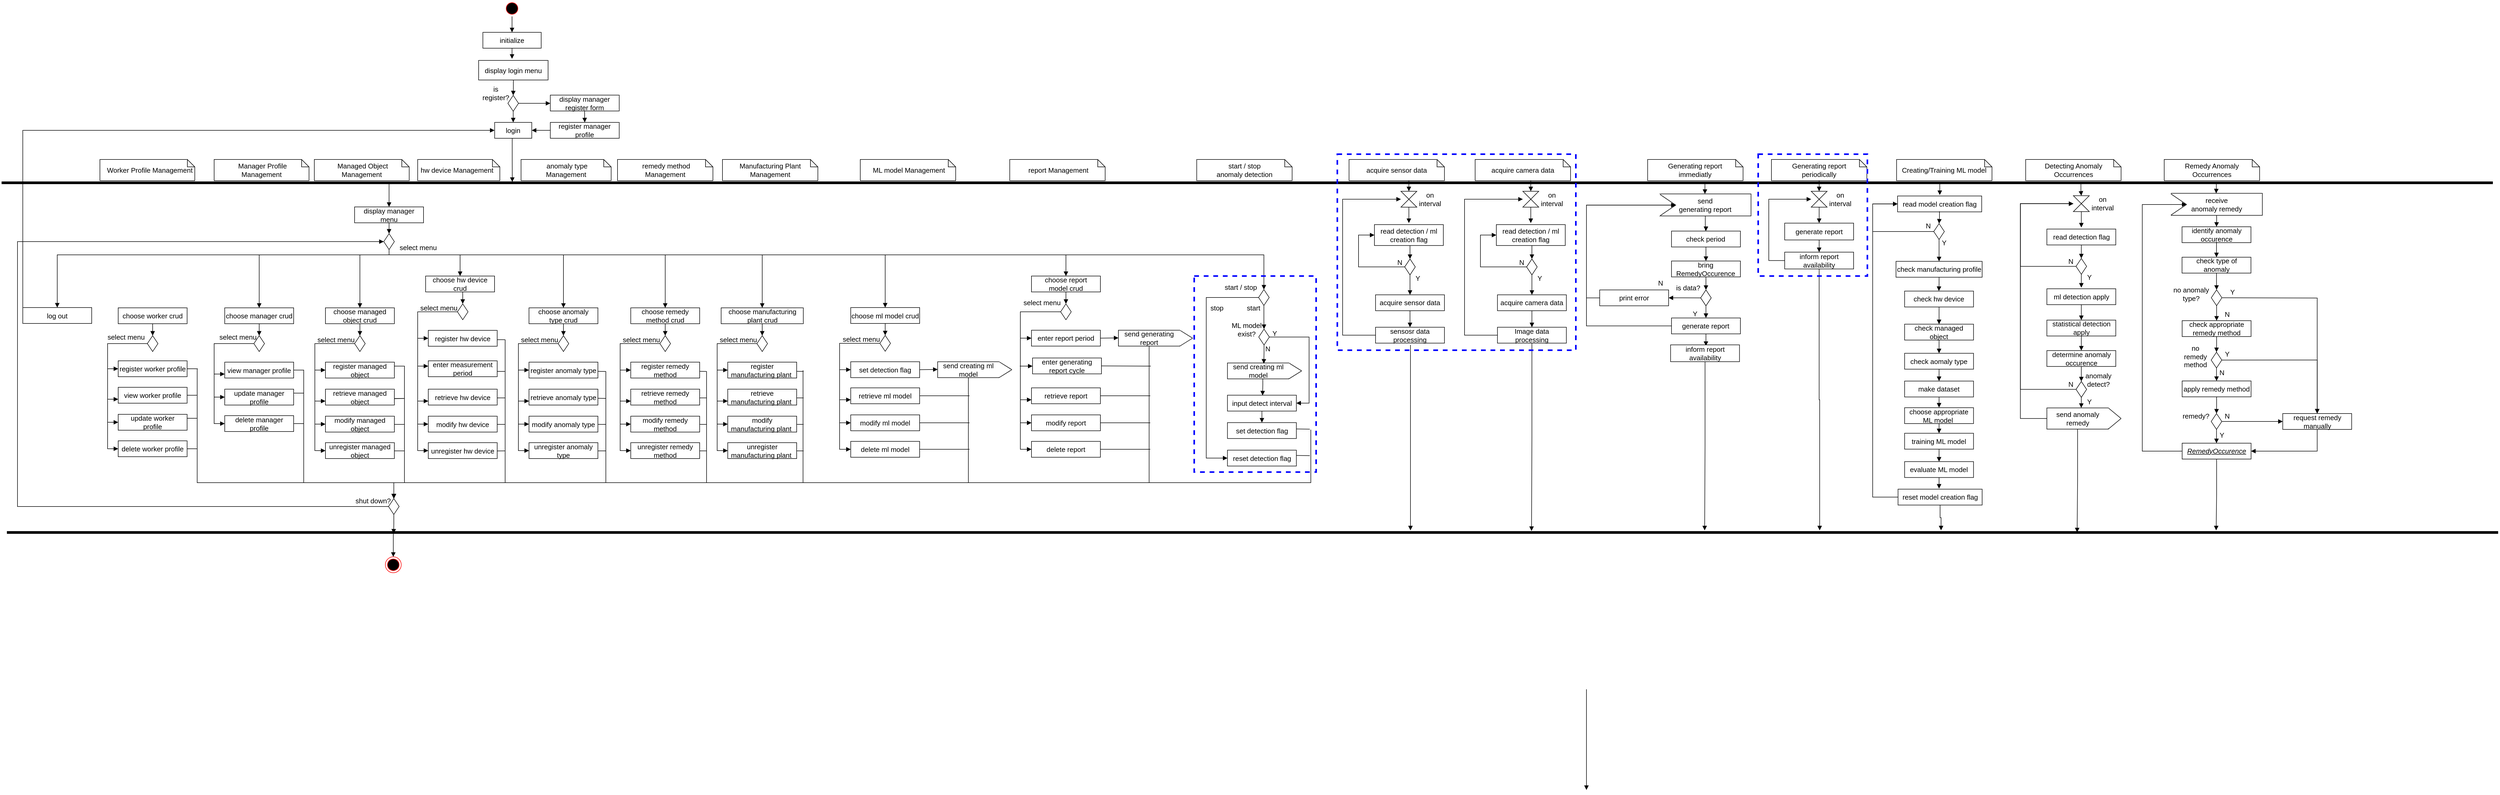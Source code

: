 <mxfile version="21.1.8" type="github">
  <diagram name="페이지-1" id="U76Mnitd2RxYOk3-WaWn">
    <mxGraphModel dx="3660" dy="2934" grid="1" gridSize="10" guides="1" tooltips="1" connect="1" arrows="1" fold="1" page="1" pageScale="1" pageWidth="827" pageHeight="1169" math="0" shadow="0">
      <root>
        <mxCell id="0" />
        <mxCell id="1" parent="0" />
        <mxCell id="7kLUx44reUa1Pm1TkZs5-1" value="" style="line;strokeWidth=5;fillColor=none;align=left;verticalAlign=middle;spacingTop=-1;spacingLeft=3;spacingRight=3;rotatable=0;labelPosition=right;points=[];portConstraint=eastwest;strokeColor=inherit;fontSize=13;" vertex="1" parent="1">
          <mxGeometry x="-2340" y="-870" width="4700" height="8" as="geometry" />
        </mxCell>
        <mxCell id="7kLUx44reUa1Pm1TkZs5-2" value="" style="line;strokeWidth=5;fillColor=none;align=left;verticalAlign=middle;spacingTop=-1;spacingLeft=3;spacingRight=3;rotatable=0;labelPosition=right;points=[];portConstraint=eastwest;strokeColor=inherit;fontSize=13;" vertex="1" parent="1">
          <mxGeometry x="-2330" y="-210" width="4700" height="8" as="geometry" />
        </mxCell>
        <mxCell id="7kLUx44reUa1Pm1TkZs5-3" value="" style="ellipse;html=1;shape=startState;fillColor=#000000;strokeColor=#ff0000;fontSize=13;" vertex="1" parent="1">
          <mxGeometry x="-1392" y="-1210" width="30" height="30" as="geometry" />
        </mxCell>
        <mxCell id="7kLUx44reUa1Pm1TkZs5-4" value="" style="ellipse;html=1;shape=endState;fillColor=#000000;strokeColor=#ff0000;fontSize=13;" vertex="1" parent="1">
          <mxGeometry x="-1616" y="-160" width="30" height="30" as="geometry" />
        </mxCell>
        <mxCell id="7kLUx44reUa1Pm1TkZs5-5" value="initialize" style="html=1;whiteSpace=wrap;fontSize=13;" vertex="1" parent="1">
          <mxGeometry x="-1432" y="-1150" width="110" height="30" as="geometry" />
        </mxCell>
        <mxCell id="7kLUx44reUa1Pm1TkZs5-6" value="" style="html=1;verticalAlign=bottom;endArrow=block;edgeStyle=elbowEdgeStyle;elbow=vertical;curved=0;rounded=0;exitX=0.5;exitY=1;exitDx=0;exitDy=0;entryX=0.5;entryY=0;entryDx=0;entryDy=0;fontSize=13;" edge="1" parent="1" source="7kLUx44reUa1Pm1TkZs5-3" target="7kLUx44reUa1Pm1TkZs5-5">
          <mxGeometry x="-0.002" width="80" relative="1" as="geometry">
            <mxPoint x="-1367" y="-1110" as="sourcePoint" />
            <mxPoint x="-1367" y="-1080" as="targetPoint" />
            <mxPoint as="offset" />
          </mxGeometry>
        </mxCell>
        <mxCell id="7kLUx44reUa1Pm1TkZs5-7" value="" style="html=1;verticalAlign=bottom;endArrow=block;edgeStyle=elbowEdgeStyle;elbow=vertical;curved=0;rounded=0;fontSize=13;entryX=0.5;entryY=0;entryDx=0;entryDy=0;exitX=0.5;exitY=1;exitDx=0;exitDy=0;" edge="1" parent="1" source="7kLUx44reUa1Pm1TkZs5-39" target="7kLUx44reUa1Pm1TkZs5-44">
          <mxGeometry x="-0.002" width="80" relative="1" as="geometry">
            <mxPoint x="-1375" y="-1111" as="sourcePoint" />
            <mxPoint x="-1373.27" y="-761" as="targetPoint" />
            <mxPoint as="offset" />
          </mxGeometry>
        </mxCell>
        <mxCell id="7kLUx44reUa1Pm1TkZs5-8" value="&amp;nbsp;Managed Object Management" style="shape=note;whiteSpace=wrap;html=1;backgroundOutline=1;darkOpacity=0.05;align=center;size=14;fontSize=13;" vertex="1" parent="1">
          <mxGeometry x="-1750" y="-910" width="179" height="40" as="geometry" />
        </mxCell>
        <mxCell id="7kLUx44reUa1Pm1TkZs5-9" value="&amp;nbsp;Manager Profile &lt;br&gt;Management" style="shape=note;whiteSpace=wrap;html=1;backgroundOutline=1;darkOpacity=0.05;align=center;size=14;fontSize=13;" vertex="1" parent="1">
          <mxGeometry x="-1939" y="-910" width="179" height="40" as="geometry" />
        </mxCell>
        <mxCell id="7kLUx44reUa1Pm1TkZs5-10" value="&amp;nbsp;hw device Management" style="shape=note;whiteSpace=wrap;html=1;backgroundOutline=1;darkOpacity=0.05;align=left;size=14;fontSize=13;" vertex="1" parent="1">
          <mxGeometry x="-1555" y="-910" width="155" height="40" as="geometry" />
        </mxCell>
        <mxCell id="7kLUx44reUa1Pm1TkZs5-11" value="&amp;nbsp;anomaly type &lt;br&gt;Management" style="shape=note;whiteSpace=wrap;html=1;backgroundOutline=1;darkOpacity=0.05;align=center;size=14;fontSize=13;" vertex="1" parent="1">
          <mxGeometry x="-1360" y="-910" width="170" height="40" as="geometry" />
        </mxCell>
        <mxCell id="7kLUx44reUa1Pm1TkZs5-12" value="&amp;nbsp;remedy method &lt;br&gt;Management" style="shape=note;whiteSpace=wrap;html=1;backgroundOutline=1;darkOpacity=0.05;align=center;size=14;fontSize=13;" vertex="1" parent="1">
          <mxGeometry x="-1178" y="-910" width="180" height="40" as="geometry" />
        </mxCell>
        <mxCell id="7kLUx44reUa1Pm1TkZs5-13" value="" style="group;fontSize=13;" vertex="1" connectable="0" parent="1">
          <mxGeometry x="365.86" y="-843.07" width="188.35" height="60" as="geometry" />
        </mxCell>
        <mxCell id="7kLUx44reUa1Pm1TkZs5-14" value="check period" style="html=1;whiteSpace=wrap;fontSize=13;" vertex="1" parent="1">
          <mxGeometry x="810.44" y="-774.85" width="130" height="30" as="geometry" />
        </mxCell>
        <mxCell id="7kLUx44reUa1Pm1TkZs5-15" value="" style="rhombus;whiteSpace=wrap;html=1;fontSize=13;" vertex="1" parent="1">
          <mxGeometry x="865.44" y="-663.8" width="20" height="30" as="geometry" />
        </mxCell>
        <mxCell id="7kLUx44reUa1Pm1TkZs5-16" value="bring RemedyOccurence" style="html=1;whiteSpace=wrap;fontSize=13;" vertex="1" parent="1">
          <mxGeometry x="810.44" y="-718.35" width="130" height="30" as="geometry" />
        </mxCell>
        <mxCell id="7kLUx44reUa1Pm1TkZs5-17" value="generate report" style="html=1;whiteSpace=wrap;fontSize=13;" vertex="1" parent="1">
          <mxGeometry x="810.44" y="-610.85" width="130" height="30" as="geometry" />
        </mxCell>
        <mxCell id="7kLUx44reUa1Pm1TkZs5-18" value="" style="line;strokeWidth=2;direction=south;html=1;perimeter=backbonePerimeter;points=[];outlineConnect=0;strokeColor=#ffffff;fillColor=default;fontSize=13;" vertex="1" parent="1">
          <mxGeometry x="1826.001" y="-861.999" width="30.078" height="48.432" as="geometry" />
        </mxCell>
        <mxCell id="7kLUx44reUa1Pm1TkZs5-19" value="" style="group;fontSize=13;" vertex="1" connectable="0" parent="1">
          <mxGeometry x="786.998" y="-844.999" width="173.463" height="41.59" as="geometry" />
        </mxCell>
        <mxCell id="7kLUx44reUa1Pm1TkZs5-20" value="send &lt;br style=&quot;font-size: 13px;&quot;&gt;generating report" style="rounded=0;whiteSpace=wrap;html=1;fillColor=default;fontSize=13;" vertex="1" parent="7kLUx44reUa1Pm1TkZs5-19">
          <mxGeometry x="1.0" width="172.463" height="41.59" as="geometry" />
        </mxCell>
        <mxCell id="7kLUx44reUa1Pm1TkZs5-21" value="" style="triangle;whiteSpace=wrap;html=1;fillColor=default;fontSize=13;" vertex="1" parent="7kLUx44reUa1Pm1TkZs5-19">
          <mxGeometry x="1.363" y="0.692" width="30.079" height="40.893" as="geometry" />
        </mxCell>
        <mxCell id="7kLUx44reUa1Pm1TkZs5-22" value="" style="endArrow=none;html=1;rounded=0;entryX=0;entryY=0;entryDx=0;entryDy=0;strokeColor=#ffffff;strokeWidth=4;exitX=0;exitY=1;exitDx=0;exitDy=0;fontSize=13;" edge="1" parent="7kLUx44reUa1Pm1TkZs5-19">
          <mxGeometry width="50" height="50" relative="1" as="geometry">
            <mxPoint y="41.59" as="sourcePoint" />
            <mxPoint y="2.274e-13" as="targetPoint" />
          </mxGeometry>
        </mxCell>
        <mxCell id="7kLUx44reUa1Pm1TkZs5-23" value="" style="html=1;verticalAlign=bottom;endArrow=block;edgeStyle=elbowEdgeStyle;elbow=vertical;curved=0;rounded=0;entryX=0.5;entryY=0;entryDx=0;entryDy=0;exitX=0.5;exitY=1;exitDx=0;exitDy=0;fontSize=13;" edge="1" parent="1" source="7kLUx44reUa1Pm1TkZs5-20" target="7kLUx44reUa1Pm1TkZs5-14">
          <mxGeometry x="-0.002" width="80" relative="1" as="geometry">
            <mxPoint x="440" y="-610.85" as="sourcePoint" />
            <mxPoint x="620" y="-392.85" as="targetPoint" />
            <mxPoint as="offset" />
            <Array as="points">
              <mxPoint x="874" y="-776.85" />
            </Array>
          </mxGeometry>
        </mxCell>
        <mxCell id="7kLUx44reUa1Pm1TkZs5-24" value="" style="html=1;verticalAlign=bottom;endArrow=block;edgeStyle=elbowEdgeStyle;elbow=vertical;curved=0;rounded=0;entryX=0.5;entryY=0;entryDx=0;entryDy=0;exitX=0.5;exitY=1;exitDx=0;exitDy=0;fontSize=13;" edge="1" parent="1" source="7kLUx44reUa1Pm1TkZs5-14" target="7kLUx44reUa1Pm1TkZs5-16">
          <mxGeometry x="-0.002" width="80" relative="1" as="geometry">
            <mxPoint x="875" y="-736.85" as="sourcePoint" />
            <mxPoint x="885" y="-764.85" as="targetPoint" />
            <mxPoint as="offset" />
            <Array as="points" />
          </mxGeometry>
        </mxCell>
        <mxCell id="7kLUx44reUa1Pm1TkZs5-25" value="" style="html=1;verticalAlign=bottom;endArrow=block;edgeStyle=elbowEdgeStyle;elbow=vertical;curved=0;rounded=0;entryX=0.5;entryY=0;entryDx=0;entryDy=0;fontSize=13;" edge="1" parent="1" source="7kLUx44reUa1Pm1TkZs5-16" target="7kLUx44reUa1Pm1TkZs5-15">
          <mxGeometry x="-0.002" width="80" relative="1" as="geometry">
            <mxPoint x="875" y="-686.85" as="sourcePoint" />
            <mxPoint x="885" y="-707.85" as="targetPoint" />
            <mxPoint as="offset" />
            <Array as="points" />
          </mxGeometry>
        </mxCell>
        <mxCell id="7kLUx44reUa1Pm1TkZs5-26" value="" style="html=1;verticalAlign=bottom;endArrow=block;edgeStyle=elbowEdgeStyle;elbow=vertical;curved=0;rounded=0;entryX=0.5;entryY=0;entryDx=0;entryDy=0;exitX=0.5;exitY=1;exitDx=0;exitDy=0;fontSize=13;" edge="1" parent="1" source="7kLUx44reUa1Pm1TkZs5-15" target="7kLUx44reUa1Pm1TkZs5-17">
          <mxGeometry x="-0.002" width="80" relative="1" as="geometry">
            <mxPoint x="885" y="-677.85" as="sourcePoint" />
            <mxPoint x="885" y="-653.85" as="targetPoint" />
            <mxPoint as="offset" />
            <Array as="points" />
          </mxGeometry>
        </mxCell>
        <mxCell id="7kLUx44reUa1Pm1TkZs5-27" value="" style="html=1;verticalAlign=bottom;endArrow=block;edgeStyle=elbowEdgeStyle;elbow=vertical;curved=0;rounded=0;entryX=0.5;entryY=0;entryDx=0;entryDy=0;exitX=0.5;exitY=1;exitDx=0;exitDy=0;fontSize=13;" edge="1" parent="1" source="7kLUx44reUa1Pm1TkZs5-17">
          <mxGeometry x="-0.002" width="80" relative="1" as="geometry">
            <mxPoint x="885" y="-623.85" as="sourcePoint" />
            <mxPoint x="875.44" y="-558" as="targetPoint" />
            <mxPoint as="offset" />
            <Array as="points" />
          </mxGeometry>
        </mxCell>
        <mxCell id="7kLUx44reUa1Pm1TkZs5-28" value="" style="html=1;verticalAlign=bottom;endArrow=block;edgeStyle=elbowEdgeStyle;elbow=vertical;curved=0;rounded=0;exitX=0;exitY=0.5;exitDx=0;exitDy=0;entryX=1;entryY=0.5;entryDx=0;entryDy=0;fontSize=13;" edge="1" parent="1" source="7kLUx44reUa1Pm1TkZs5-15" target="7kLUx44reUa1Pm1TkZs5-29">
          <mxGeometry x="-0.002" width="80" relative="1" as="geometry">
            <mxPoint x="885" y="-623.85" as="sourcePoint" />
            <mxPoint x="710" y="-606.85" as="targetPoint" />
            <mxPoint as="offset" />
            <Array as="points">
              <mxPoint x="790" y="-648.85" />
            </Array>
          </mxGeometry>
        </mxCell>
        <mxCell id="7kLUx44reUa1Pm1TkZs5-29" value="print error" style="html=1;whiteSpace=wrap;fontSize=13;" vertex="1" parent="1">
          <mxGeometry x="675" y="-663.8" width="130" height="30" as="geometry" />
        </mxCell>
        <mxCell id="7kLUx44reUa1Pm1TkZs5-30" value="&amp;nbsp; &amp;nbsp;Worker Profile Management" style="shape=note;whiteSpace=wrap;html=1;backgroundOutline=1;darkOpacity=0.05;align=left;size=14;fontSize=13;" vertex="1" parent="1">
          <mxGeometry x="-2154.5" y="-910" width="179" height="40" as="geometry" />
        </mxCell>
        <mxCell id="7kLUx44reUa1Pm1TkZs5-31" value="" style="html=1;verticalAlign=bottom;endArrow=block;edgeStyle=elbowEdgeStyle;elbow=vertical;curved=0;rounded=0;fontSize=13;entryX=0.16;entryY=0.758;entryDx=0;entryDy=0;entryPerimeter=0;" edge="1" parent="1">
          <mxGeometry x="-0.002" width="80" relative="1" as="geometry">
            <mxPoint x="-1600" y="-240" as="sourcePoint" />
            <mxPoint x="-1600.4" y="-203.936" as="targetPoint" />
            <mxPoint as="offset" />
            <Array as="points" />
          </mxGeometry>
        </mxCell>
        <mxCell id="7kLUx44reUa1Pm1TkZs5-32" value="" style="html=1;verticalAlign=bottom;endArrow=block;edgeStyle=elbowEdgeStyle;elbow=vertical;curved=0;rounded=0;fontSize=13;" edge="1" parent="1">
          <mxGeometry x="-0.002" width="80" relative="1" as="geometry">
            <mxPoint x="650" y="90" as="sourcePoint" />
            <mxPoint x="650" y="280" as="targetPoint" />
            <mxPoint as="offset" />
            <Array as="points" />
          </mxGeometry>
        </mxCell>
        <mxCell id="7kLUx44reUa1Pm1TkZs5-33" value="" style="html=1;verticalAlign=bottom;endArrow=block;edgeStyle=elbowEdgeStyle;elbow=vertical;curved=0;rounded=0;exitX=0;exitY=0.5;exitDx=0;exitDy=0;entryX=1;entryY=0.5;entryDx=0;entryDy=0;fontSize=13;" edge="1" parent="1" source="7kLUx44reUa1Pm1TkZs5-29" target="7kLUx44reUa1Pm1TkZs5-21">
          <mxGeometry x="-0.002" width="80" relative="1" as="geometry">
            <mxPoint x="888" y="-515" as="sourcePoint" />
            <mxPoint x="770" y="-365" as="targetPoint" />
            <mxPoint as="offset" />
            <Array as="points">
              <mxPoint x="650" y="-655" />
              <mxPoint x="740" y="-824" />
            </Array>
          </mxGeometry>
        </mxCell>
        <mxCell id="7kLUx44reUa1Pm1TkZs5-34" value="is data?" style="text;html=1;strokeColor=none;fillColor=none;align=center;verticalAlign=middle;whiteSpace=wrap;rounded=0;fontSize=13;" vertex="1" parent="1">
          <mxGeometry x="800" y="-679.35" width="84.21" height="23.4" as="geometry" />
        </mxCell>
        <mxCell id="7kLUx44reUa1Pm1TkZs5-35" value="N" style="text;html=1;strokeColor=none;fillColor=none;align=center;verticalAlign=middle;whiteSpace=wrap;rounded=0;fontSize=13;" vertex="1" parent="1">
          <mxGeometry x="780" y="-691.95" width="20" height="30" as="geometry" />
        </mxCell>
        <mxCell id="7kLUx44reUa1Pm1TkZs5-36" value="Y" style="text;html=1;strokeColor=none;fillColor=none;align=center;verticalAlign=middle;whiteSpace=wrap;rounded=0;fontSize=13;" vertex="1" parent="1">
          <mxGeometry x="845.44" y="-633.8" width="20" height="30" as="geometry" />
        </mxCell>
        <mxCell id="7kLUx44reUa1Pm1TkZs5-37" value="" style="html=1;verticalAlign=bottom;endArrow=block;edgeStyle=elbowEdgeStyle;elbow=vertical;curved=0;rounded=0;exitX=0;exitY=0.5;exitDx=0;exitDy=0;entryX=1;entryY=0.5;entryDx=0;entryDy=0;fontSize=13;" edge="1" parent="1" source="7kLUx44reUa1Pm1TkZs5-17" target="7kLUx44reUa1Pm1TkZs5-21">
          <mxGeometry x="-0.002" width="80" relative="1" as="geometry">
            <mxPoint x="685" y="-639" as="sourcePoint" />
            <mxPoint x="828" y="-814" as="targetPoint" />
            <mxPoint as="offset" />
            <Array as="points">
              <mxPoint x="650" y="-685" />
              <mxPoint x="750" y="-814" />
            </Array>
          </mxGeometry>
        </mxCell>
        <mxCell id="7kLUx44reUa1Pm1TkZs5-38" value="" style="line;strokeWidth=2;direction=south;html=1;perimeter=backbonePerimeter;points=[];outlineConnect=0;strokeColor=#ffffff;fontSize=13;" vertex="1" parent="1">
          <mxGeometry x="-483.809" y="-836.839" width="30.078" height="48.432" as="geometry" />
        </mxCell>
        <mxCell id="7kLUx44reUa1Pm1TkZs5-39" value="display login menu" style="html=1;whiteSpace=wrap;fontSize=13;" vertex="1" parent="1">
          <mxGeometry x="-1440" y="-1097" width="131" height="37" as="geometry" />
        </mxCell>
        <mxCell id="7kLUx44reUa1Pm1TkZs5-40" value="login" style="html=1;whiteSpace=wrap;fontSize=13;" vertex="1" parent="1">
          <mxGeometry x="-1409.77" y="-980" width="70" height="30" as="geometry" />
        </mxCell>
        <mxCell id="7kLUx44reUa1Pm1TkZs5-41" value="" style="html=1;verticalAlign=bottom;endArrow=block;edgeStyle=elbowEdgeStyle;elbow=vertical;curved=0;rounded=0;entryX=0.5;entryY=0;entryDx=0;entryDy=0;exitX=0.5;exitY=1;exitDx=0;exitDy=0;fontSize=13;" edge="1" parent="1" source="7kLUx44reUa1Pm1TkZs5-44" target="7kLUx44reUa1Pm1TkZs5-40">
          <mxGeometry x="-0.002" width="80" relative="1" as="geometry">
            <mxPoint x="-1374.77" y="-1089" as="sourcePoint" />
            <mxPoint x="-1364.77" y="-1129" as="targetPoint" />
            <mxPoint as="offset" />
            <Array as="points" />
          </mxGeometry>
        </mxCell>
        <mxCell id="7kLUx44reUa1Pm1TkZs5-42" value="is register?" style="text;html=1;strokeColor=none;fillColor=none;align=center;verticalAlign=middle;whiteSpace=wrap;rounded=0;fontSize=13;" vertex="1" parent="1">
          <mxGeometry x="-1440" y="-1050" width="65" height="30" as="geometry" />
        </mxCell>
        <mxCell id="7kLUx44reUa1Pm1TkZs5-43" value="" style="html=1;verticalAlign=bottom;endArrow=block;edgeStyle=elbowEdgeStyle;elbow=vertical;curved=0;rounded=0;entryX=0;entryY=0.5;entryDx=0;entryDy=0;fontSize=13;exitX=1;exitY=0.5;exitDx=0;exitDy=0;" edge="1" parent="1" source="7kLUx44reUa1Pm1TkZs5-44" target="7kLUx44reUa1Pm1TkZs5-45">
          <mxGeometry x="-0.002" width="80" relative="1" as="geometry">
            <mxPoint x="-1369.77" y="-1064" as="sourcePoint" />
            <mxPoint x="-1249.77" y="-1065" as="targetPoint" />
            <mxPoint as="offset" />
            <Array as="points">
              <mxPoint x="-1341" y="-1016" />
            </Array>
          </mxGeometry>
        </mxCell>
        <mxCell id="7kLUx44reUa1Pm1TkZs5-44" value="" style="rhombus;whiteSpace=wrap;html=1;fontSize=13;" vertex="1" parent="1">
          <mxGeometry x="-1384.77" y="-1031" width="20" height="30" as="geometry" />
        </mxCell>
        <mxCell id="7kLUx44reUa1Pm1TkZs5-45" value="display manager register form" style="html=1;whiteSpace=wrap;fontSize=13;" vertex="1" parent="1">
          <mxGeometry x="-1304.77" y="-1031.5" width="130" height="30" as="geometry" />
        </mxCell>
        <mxCell id="7kLUx44reUa1Pm1TkZs5-46" value="register manager profile" style="html=1;whiteSpace=wrap;fontSize=13;" vertex="1" parent="1">
          <mxGeometry x="-1304.77" y="-980" width="130" height="30" as="geometry" />
        </mxCell>
        <mxCell id="7kLUx44reUa1Pm1TkZs5-47" value="" style="html=1;verticalAlign=bottom;endArrow=block;edgeStyle=elbowEdgeStyle;elbow=vertical;curved=0;rounded=0;exitX=0.487;exitY=0.949;exitDx=0;exitDy=0;entryX=0.5;entryY=0;entryDx=0;entryDy=0;exitPerimeter=0;fontSize=13;" edge="1" parent="1" target="7kLUx44reUa1Pm1TkZs5-46">
          <mxGeometry x="-0.002" width="80" relative="1" as="geometry">
            <mxPoint x="-1240.03" y="-1001.53" as="sourcePoint" />
            <mxPoint x="-1229.77" y="-1020" as="targetPoint" />
            <mxPoint as="offset" />
            <Array as="points" />
          </mxGeometry>
        </mxCell>
        <mxCell id="7kLUx44reUa1Pm1TkZs5-48" value="" style="html=1;verticalAlign=bottom;endArrow=block;edgeStyle=elbowEdgeStyle;elbow=vertical;curved=0;rounded=0;exitX=0;exitY=0.5;exitDx=0;exitDy=0;fontSize=13;" edge="1" parent="1" source="7kLUx44reUa1Pm1TkZs5-46">
          <mxGeometry x="-0.002" width="80" relative="1" as="geometry">
            <mxPoint x="-1364.77" y="-1089" as="sourcePoint" />
            <mxPoint x="-1339.77" y="-965" as="targetPoint" />
            <mxPoint as="offset" />
            <Array as="points" />
          </mxGeometry>
        </mxCell>
        <mxCell id="7kLUx44reUa1Pm1TkZs5-49" value="" style="html=1;verticalAlign=bottom;endArrow=block;edgeStyle=elbowEdgeStyle;elbow=vertical;curved=0;rounded=0;fontSize=13;exitX=0.473;exitY=1.011;exitDx=0;exitDy=0;entryX=0.205;entryY=0.298;entryDx=0;entryDy=0;entryPerimeter=0;exitPerimeter=0;" edge="1" parent="1" source="7kLUx44reUa1Pm1TkZs5-40" target="7kLUx44reUa1Pm1TkZs5-1">
          <mxGeometry x="-0.002" width="80" relative="1" as="geometry">
            <mxPoint x="-550" y="-970" as="sourcePoint" />
            <mxPoint x="-554" y="-870" as="targetPoint" />
            <mxPoint as="offset" />
            <Array as="points" />
          </mxGeometry>
        </mxCell>
        <mxCell id="7kLUx44reUa1Pm1TkZs5-50" value="display manager menu" style="html=1;whiteSpace=wrap;fontSize=13;" vertex="1" parent="1">
          <mxGeometry x="-1674" y="-820.46" width="130" height="30" as="geometry" />
        </mxCell>
        <mxCell id="7kLUx44reUa1Pm1TkZs5-51" value="" style="rhombus;whiteSpace=wrap;html=1;fontSize=13;" vertex="1" parent="1">
          <mxGeometry x="-1619" y="-770" width="20" height="30" as="geometry" />
        </mxCell>
        <mxCell id="7kLUx44reUa1Pm1TkZs5-52" value="" style="html=1;verticalAlign=bottom;endArrow=block;edgeStyle=elbowEdgeStyle;elbow=vertical;curved=0;rounded=0;entryX=0.5;entryY=0;entryDx=0;entryDy=0;fontSize=13;" edge="1" parent="1" target="7kLUx44reUa1Pm1TkZs5-51">
          <mxGeometry x="-0.002" width="80" relative="1" as="geometry">
            <mxPoint x="-1609" y="-790" as="sourcePoint" />
            <mxPoint x="-1499" y="-879" as="targetPoint" />
            <mxPoint as="offset" />
            <Array as="points" />
          </mxGeometry>
        </mxCell>
        <mxCell id="7kLUx44reUa1Pm1TkZs5-53" value="" style="html=1;verticalAlign=bottom;endArrow=block;edgeStyle=elbowEdgeStyle;elbow=vertical;curved=0;rounded=0;exitX=0.5;exitY=1;exitDx=0;exitDy=0;entryX=0.5;entryY=0;entryDx=0;entryDy=0;fontSize=13;" edge="1" parent="1" source="7kLUx44reUa1Pm1TkZs5-51" target="7kLUx44reUa1Pm1TkZs5-114">
          <mxGeometry x="-0.002" width="80" relative="1" as="geometry">
            <mxPoint x="-1694" y="-844" as="sourcePoint" />
            <mxPoint x="-1599" y="-810" as="targetPoint" />
            <mxPoint as="offset" />
            <Array as="points">
              <mxPoint x="-1789" y="-730" />
            </Array>
          </mxGeometry>
        </mxCell>
        <mxCell id="7kLUx44reUa1Pm1TkZs5-54" value="select menu" style="text;html=1;strokeColor=none;fillColor=none;align=center;verticalAlign=middle;whiteSpace=wrap;rounded=0;fontSize=13;" vertex="1" parent="1">
          <mxGeometry x="-1599" y="-748.95" width="90" height="10.5" as="geometry" />
        </mxCell>
        <mxCell id="7kLUx44reUa1Pm1TkZs5-55" value="select menu" style="text;html=1;strokeColor=none;fillColor=none;align=center;verticalAlign=middle;whiteSpace=wrap;rounded=0;fontSize=13;" vertex="1" parent="1">
          <mxGeometry x="-1370" y="-580.5" width="90" height="20.5" as="geometry" />
        </mxCell>
        <mxCell id="7kLUx44reUa1Pm1TkZs5-56" value="" style="group;fontSize=13;" vertex="1" connectable="0" parent="1">
          <mxGeometry x="-1178" y="-630" width="155" height="284.5" as="geometry" />
        </mxCell>
        <mxCell id="7kLUx44reUa1Pm1TkZs5-57" value="choose remedy &lt;br style=&quot;font-size: 13px;&quot;&gt;method crud" style="html=1;whiteSpace=wrap;fontSize=13;" vertex="1" parent="7kLUx44reUa1Pm1TkZs5-56">
          <mxGeometry x="25" width="130" height="30" as="geometry" />
        </mxCell>
        <mxCell id="7kLUx44reUa1Pm1TkZs5-58" value="retrieve remedy method" style="html=1;whiteSpace=wrap;fontSize=13;" vertex="1" parent="7kLUx44reUa1Pm1TkZs5-56">
          <mxGeometry x="25" y="153.5" width="130" height="30" as="geometry" />
        </mxCell>
        <mxCell id="7kLUx44reUa1Pm1TkZs5-59" value="modify remedy method" style="html=1;whiteSpace=wrap;fontSize=13;" vertex="1" parent="7kLUx44reUa1Pm1TkZs5-56">
          <mxGeometry x="25" y="204.5" width="130" height="30" as="geometry" />
        </mxCell>
        <mxCell id="7kLUx44reUa1Pm1TkZs5-60" value="unregister remedy method" style="html=1;whiteSpace=wrap;fontSize=13;" vertex="1" parent="7kLUx44reUa1Pm1TkZs5-56">
          <mxGeometry x="25" y="254.5" width="130" height="30" as="geometry" />
        </mxCell>
        <mxCell id="7kLUx44reUa1Pm1TkZs5-61" value="" style="rhombus;whiteSpace=wrap;html=1;fontSize=13;" vertex="1" parent="7kLUx44reUa1Pm1TkZs5-56">
          <mxGeometry x="80" y="52.5" width="20" height="30" as="geometry" />
        </mxCell>
        <mxCell id="7kLUx44reUa1Pm1TkZs5-62" value="" style="html=1;verticalAlign=bottom;endArrow=block;edgeStyle=elbowEdgeStyle;elbow=vertical;curved=0;rounded=0;entryX=0.5;entryY=0;entryDx=0;entryDy=0;exitX=0.5;exitY=1;exitDx=0;exitDy=0;fontSize=13;" edge="1" parent="7kLUx44reUa1Pm1TkZs5-56" target="7kLUx44reUa1Pm1TkZs5-61">
          <mxGeometry x="-0.002" width="80" relative="1" as="geometry">
            <mxPoint x="90" y="30" as="sourcePoint" />
            <mxPoint x="465" y="-48" as="targetPoint" />
            <mxPoint as="offset" />
            <Array as="points" />
          </mxGeometry>
        </mxCell>
        <mxCell id="7kLUx44reUa1Pm1TkZs5-63" value="" style="html=1;verticalAlign=bottom;endArrow=block;edgeStyle=elbowEdgeStyle;elbow=vertical;curved=0;rounded=0;entryX=0;entryY=0.75;entryDx=0;entryDy=0;exitX=0;exitY=0.5;exitDx=0;exitDy=0;fontSize=13;" edge="1" parent="7kLUx44reUa1Pm1TkZs5-56" source="7kLUx44reUa1Pm1TkZs5-61" target="7kLUx44reUa1Pm1TkZs5-58">
          <mxGeometry x="-0.002" width="80" relative="1" as="geometry">
            <mxPoint x="100" y="40" as="sourcePoint" />
            <mxPoint x="100" y="63" as="targetPoint" />
            <mxPoint as="offset" />
            <Array as="points">
              <mxPoint x="5" y="92" />
              <mxPoint x="55" y="68" />
            </Array>
          </mxGeometry>
        </mxCell>
        <mxCell id="7kLUx44reUa1Pm1TkZs5-64" value="" style="html=1;verticalAlign=bottom;endArrow=block;edgeStyle=elbowEdgeStyle;elbow=vertical;curved=0;rounded=0;entryX=0;entryY=0.5;entryDx=0;entryDy=0;exitX=0;exitY=0.5;exitDx=0;exitDy=0;fontSize=13;" edge="1" parent="7kLUx44reUa1Pm1TkZs5-56" source="7kLUx44reUa1Pm1TkZs5-61" target="7kLUx44reUa1Pm1TkZs5-59">
          <mxGeometry x="-0.002" width="80" relative="1" as="geometry">
            <mxPoint x="90" y="78" as="sourcePoint" />
            <mxPoint x="35" y="135" as="targetPoint" />
            <mxPoint as="offset" />
            <Array as="points">
              <mxPoint x="5" y="120" />
              <mxPoint x="65" y="78" />
            </Array>
          </mxGeometry>
        </mxCell>
        <mxCell id="7kLUx44reUa1Pm1TkZs5-65" value="" style="html=1;verticalAlign=bottom;endArrow=block;edgeStyle=elbowEdgeStyle;elbow=vertical;curved=0;rounded=0;entryX=0;entryY=0.5;entryDx=0;entryDy=0;exitX=0;exitY=0.5;exitDx=0;exitDy=0;fontSize=13;" edge="1" parent="7kLUx44reUa1Pm1TkZs5-56" source="7kLUx44reUa1Pm1TkZs5-61" target="7kLUx44reUa1Pm1TkZs5-60">
          <mxGeometry x="-0.002" width="80" relative="1" as="geometry">
            <mxPoint x="90" y="78" as="sourcePoint" />
            <mxPoint x="35" y="179" as="targetPoint" />
            <mxPoint as="offset" />
            <Array as="points">
              <mxPoint x="5" y="150" />
              <mxPoint x="55" y="68" />
              <mxPoint x="75" y="88" />
            </Array>
          </mxGeometry>
        </mxCell>
        <mxCell id="7kLUx44reUa1Pm1TkZs5-66" value="select menu" style="text;html=1;strokeColor=none;fillColor=none;align=center;verticalAlign=middle;whiteSpace=wrap;rounded=0;fontSize=13;" vertex="1" parent="7kLUx44reUa1Pm1TkZs5-56">
          <mxGeometry y="49.5" width="90" height="20.5" as="geometry" />
        </mxCell>
        <mxCell id="7kLUx44reUa1Pm1TkZs5-67" value="register remedy method" style="html=1;whiteSpace=wrap;fontSize=13;" vertex="1" parent="7kLUx44reUa1Pm1TkZs5-56">
          <mxGeometry x="25" y="102.5" width="130" height="30" as="geometry" />
        </mxCell>
        <mxCell id="7kLUx44reUa1Pm1TkZs5-68" value="" style="html=1;verticalAlign=bottom;endArrow=block;edgeStyle=elbowEdgeStyle;elbow=vertical;curved=0;rounded=0;entryX=0;entryY=0.5;entryDx=0;entryDy=0;exitX=0;exitY=0.5;exitDx=0;exitDy=0;fontSize=13;" edge="1" parent="7kLUx44reUa1Pm1TkZs5-56" source="7kLUx44reUa1Pm1TkZs5-61" target="7kLUx44reUa1Pm1TkZs5-67">
          <mxGeometry x="-0.002" width="80" relative="1" as="geometry">
            <mxPoint x="90" y="78" as="sourcePoint" />
            <mxPoint x="35" y="186" as="targetPoint" />
            <mxPoint as="offset" />
            <Array as="points">
              <mxPoint x="5" y="90" />
              <mxPoint x="50" y="68" />
              <mxPoint x="65" y="78" />
            </Array>
          </mxGeometry>
        </mxCell>
        <mxCell id="7kLUx44reUa1Pm1TkZs5-69" value="" style="group;fontSize=13;" vertex="1" connectable="0" parent="1">
          <mxGeometry x="-1365" y="-630" width="150" height="284.5" as="geometry" />
        </mxCell>
        <mxCell id="7kLUx44reUa1Pm1TkZs5-70" value="choose anomaly &lt;br style=&quot;font-size: 13px;&quot;&gt;type crud" style="html=1;whiteSpace=wrap;fontSize=13;" vertex="1" parent="7kLUx44reUa1Pm1TkZs5-69">
          <mxGeometry x="20" width="130" height="30" as="geometry" />
        </mxCell>
        <mxCell id="7kLUx44reUa1Pm1TkZs5-71" value="retrieve anomaly type" style="html=1;whiteSpace=wrap;fontSize=13;" vertex="1" parent="7kLUx44reUa1Pm1TkZs5-69">
          <mxGeometry x="20" y="153.5" width="130" height="30" as="geometry" />
        </mxCell>
        <mxCell id="7kLUx44reUa1Pm1TkZs5-72" value="modify anomaly type" style="html=1;whiteSpace=wrap;fontSize=13;" vertex="1" parent="7kLUx44reUa1Pm1TkZs5-69">
          <mxGeometry x="20" y="204.5" width="130" height="30" as="geometry" />
        </mxCell>
        <mxCell id="7kLUx44reUa1Pm1TkZs5-73" value="unregister anomaly type" style="html=1;whiteSpace=wrap;fontSize=13;" vertex="1" parent="7kLUx44reUa1Pm1TkZs5-69">
          <mxGeometry x="20" y="254.5" width="130" height="30" as="geometry" />
        </mxCell>
        <mxCell id="7kLUx44reUa1Pm1TkZs5-74" value="" style="rhombus;whiteSpace=wrap;html=1;fontSize=13;" vertex="1" parent="7kLUx44reUa1Pm1TkZs5-69">
          <mxGeometry x="75" y="52.5" width="20" height="30" as="geometry" />
        </mxCell>
        <mxCell id="7kLUx44reUa1Pm1TkZs5-75" value="" style="html=1;verticalAlign=bottom;endArrow=block;edgeStyle=elbowEdgeStyle;elbow=vertical;curved=0;rounded=0;entryX=0.5;entryY=0;entryDx=0;entryDy=0;exitX=0.5;exitY=1;exitDx=0;exitDy=0;fontSize=13;" edge="1" parent="7kLUx44reUa1Pm1TkZs5-69" target="7kLUx44reUa1Pm1TkZs5-74">
          <mxGeometry x="-0.002" width="80" relative="1" as="geometry">
            <mxPoint x="85" y="30" as="sourcePoint" />
            <mxPoint x="460" y="-48" as="targetPoint" />
            <mxPoint as="offset" />
            <Array as="points" />
          </mxGeometry>
        </mxCell>
        <mxCell id="7kLUx44reUa1Pm1TkZs5-76" value="" style="html=1;verticalAlign=bottom;endArrow=block;edgeStyle=elbowEdgeStyle;elbow=vertical;curved=0;rounded=0;entryX=0;entryY=0.75;entryDx=0;entryDy=0;exitX=0;exitY=0.5;exitDx=0;exitDy=0;fontSize=13;" edge="1" parent="7kLUx44reUa1Pm1TkZs5-69" source="7kLUx44reUa1Pm1TkZs5-74" target="7kLUx44reUa1Pm1TkZs5-71">
          <mxGeometry x="-0.002" width="80" relative="1" as="geometry">
            <mxPoint x="95" y="40" as="sourcePoint" />
            <mxPoint x="95" y="63" as="targetPoint" />
            <mxPoint as="offset" />
            <Array as="points">
              <mxPoint y="92" />
              <mxPoint x="50" y="68" />
            </Array>
          </mxGeometry>
        </mxCell>
        <mxCell id="7kLUx44reUa1Pm1TkZs5-77" value="" style="html=1;verticalAlign=bottom;endArrow=block;edgeStyle=elbowEdgeStyle;elbow=vertical;curved=0;rounded=0;entryX=0;entryY=0.5;entryDx=0;entryDy=0;exitX=0;exitY=0.5;exitDx=0;exitDy=0;fontSize=13;" edge="1" parent="7kLUx44reUa1Pm1TkZs5-69" source="7kLUx44reUa1Pm1TkZs5-74" target="7kLUx44reUa1Pm1TkZs5-72">
          <mxGeometry x="-0.002" width="80" relative="1" as="geometry">
            <mxPoint x="85" y="78" as="sourcePoint" />
            <mxPoint x="30" y="135" as="targetPoint" />
            <mxPoint as="offset" />
            <Array as="points">
              <mxPoint y="120" />
              <mxPoint x="60" y="78" />
            </Array>
          </mxGeometry>
        </mxCell>
        <mxCell id="7kLUx44reUa1Pm1TkZs5-78" value="" style="html=1;verticalAlign=bottom;endArrow=block;edgeStyle=elbowEdgeStyle;elbow=vertical;curved=0;rounded=0;entryX=0;entryY=0.5;entryDx=0;entryDy=0;exitX=0;exitY=0.5;exitDx=0;exitDy=0;fontSize=13;" edge="1" parent="7kLUx44reUa1Pm1TkZs5-69" source="7kLUx44reUa1Pm1TkZs5-74" target="7kLUx44reUa1Pm1TkZs5-73">
          <mxGeometry x="-0.002" width="80" relative="1" as="geometry">
            <mxPoint x="85" y="78" as="sourcePoint" />
            <mxPoint x="30" y="179" as="targetPoint" />
            <mxPoint as="offset" />
            <Array as="points">
              <mxPoint y="150" />
              <mxPoint x="50" y="68" />
              <mxPoint x="70" y="88" />
            </Array>
          </mxGeometry>
        </mxCell>
        <mxCell id="7kLUx44reUa1Pm1TkZs5-79" value="register anomaly type" style="html=1;whiteSpace=wrap;fontSize=13;" vertex="1" parent="7kLUx44reUa1Pm1TkZs5-69">
          <mxGeometry x="20" y="102.5" width="130" height="30" as="geometry" />
        </mxCell>
        <mxCell id="7kLUx44reUa1Pm1TkZs5-80" value="" style="html=1;verticalAlign=bottom;endArrow=block;edgeStyle=elbowEdgeStyle;elbow=vertical;curved=0;rounded=0;entryX=0;entryY=0.5;entryDx=0;entryDy=0;exitX=0;exitY=0.5;exitDx=0;exitDy=0;fontSize=13;" edge="1" parent="7kLUx44reUa1Pm1TkZs5-69" source="7kLUx44reUa1Pm1TkZs5-74" target="7kLUx44reUa1Pm1TkZs5-79">
          <mxGeometry x="-0.002" width="80" relative="1" as="geometry">
            <mxPoint x="85" y="78" as="sourcePoint" />
            <mxPoint x="30" y="186" as="targetPoint" />
            <mxPoint as="offset" />
            <Array as="points">
              <mxPoint y="90" />
              <mxPoint x="45" y="68" />
              <mxPoint x="60" y="78" />
            </Array>
          </mxGeometry>
        </mxCell>
        <mxCell id="7kLUx44reUa1Pm1TkZs5-81" value="" style="group;fontSize=13;" vertex="1" connectable="0" parent="1">
          <mxGeometry x="-1560" y="-690" width="155" height="284.5" as="geometry" />
        </mxCell>
        <mxCell id="7kLUx44reUa1Pm1TkZs5-82" value="choose hw device &lt;br style=&quot;font-size: 13px;&quot;&gt;crud" style="html=1;whiteSpace=wrap;fontSize=13;" vertex="1" parent="7kLUx44reUa1Pm1TkZs5-81">
          <mxGeometry x="20" width="130" height="30" as="geometry" />
        </mxCell>
        <mxCell id="7kLUx44reUa1Pm1TkZs5-83" value="retrieve hw device" style="html=1;whiteSpace=wrap;fontSize=13;" vertex="1" parent="7kLUx44reUa1Pm1TkZs5-81">
          <mxGeometry x="25" y="213.5" width="130" height="30" as="geometry" />
        </mxCell>
        <mxCell id="7kLUx44reUa1Pm1TkZs5-84" value="modify hw device" style="html=1;whiteSpace=wrap;fontSize=13;" vertex="1" parent="7kLUx44reUa1Pm1TkZs5-81">
          <mxGeometry x="25" y="264.5" width="130" height="30" as="geometry" />
        </mxCell>
        <mxCell id="7kLUx44reUa1Pm1TkZs5-85" value="unregister hw device" style="html=1;whiteSpace=wrap;fontSize=13;" vertex="1" parent="7kLUx44reUa1Pm1TkZs5-81">
          <mxGeometry x="25" y="314.5" width="130" height="30" as="geometry" />
        </mxCell>
        <mxCell id="7kLUx44reUa1Pm1TkZs5-86" value="" style="rhombus;whiteSpace=wrap;html=1;fontSize=13;" vertex="1" parent="7kLUx44reUa1Pm1TkZs5-81">
          <mxGeometry x="80" y="52.5" width="20" height="30" as="geometry" />
        </mxCell>
        <mxCell id="7kLUx44reUa1Pm1TkZs5-87" value="" style="html=1;verticalAlign=bottom;endArrow=block;edgeStyle=elbowEdgeStyle;elbow=vertical;curved=0;rounded=0;entryX=0.5;entryY=0;entryDx=0;entryDy=0;exitX=0.5;exitY=1;exitDx=0;exitDy=0;fontSize=13;" edge="1" parent="7kLUx44reUa1Pm1TkZs5-81" target="7kLUx44reUa1Pm1TkZs5-86">
          <mxGeometry x="-0.002" width="80" relative="1" as="geometry">
            <mxPoint x="90" y="30" as="sourcePoint" />
            <mxPoint x="465" y="-48" as="targetPoint" />
            <mxPoint as="offset" />
            <Array as="points" />
          </mxGeometry>
        </mxCell>
        <mxCell id="7kLUx44reUa1Pm1TkZs5-88" value="" style="html=1;verticalAlign=bottom;endArrow=block;edgeStyle=elbowEdgeStyle;elbow=vertical;curved=0;rounded=0;entryX=0;entryY=0.75;entryDx=0;entryDy=0;exitX=0;exitY=0.5;exitDx=0;exitDy=0;fontSize=13;" edge="1" parent="7kLUx44reUa1Pm1TkZs5-81" source="7kLUx44reUa1Pm1TkZs5-86" target="7kLUx44reUa1Pm1TkZs5-83">
          <mxGeometry x="-0.002" width="80" relative="1" as="geometry">
            <mxPoint x="100" y="40" as="sourcePoint" />
            <mxPoint x="100" y="63" as="targetPoint" />
            <mxPoint as="offset" />
            <Array as="points">
              <mxPoint x="5" y="92" />
              <mxPoint x="55" y="68" />
            </Array>
          </mxGeometry>
        </mxCell>
        <mxCell id="7kLUx44reUa1Pm1TkZs5-89" value="" style="html=1;verticalAlign=bottom;endArrow=block;edgeStyle=elbowEdgeStyle;elbow=vertical;curved=0;rounded=0;entryX=0;entryY=0.5;entryDx=0;entryDy=0;exitX=0;exitY=0.5;exitDx=0;exitDy=0;fontSize=13;" edge="1" parent="7kLUx44reUa1Pm1TkZs5-81" source="7kLUx44reUa1Pm1TkZs5-86" target="7kLUx44reUa1Pm1TkZs5-84">
          <mxGeometry x="-0.002" width="80" relative="1" as="geometry">
            <mxPoint x="90" y="78" as="sourcePoint" />
            <mxPoint x="35" y="135" as="targetPoint" />
            <mxPoint as="offset" />
            <Array as="points">
              <mxPoint x="5" y="120" />
              <mxPoint x="65" y="78" />
            </Array>
          </mxGeometry>
        </mxCell>
        <mxCell id="7kLUx44reUa1Pm1TkZs5-90" value="" style="html=1;verticalAlign=bottom;endArrow=block;edgeStyle=elbowEdgeStyle;elbow=vertical;curved=0;rounded=0;entryX=0;entryY=0.5;entryDx=0;entryDy=0;exitX=0;exitY=0.5;exitDx=0;exitDy=0;fontSize=13;" edge="1" parent="7kLUx44reUa1Pm1TkZs5-81" source="7kLUx44reUa1Pm1TkZs5-86" target="7kLUx44reUa1Pm1TkZs5-85">
          <mxGeometry x="-0.002" width="80" relative="1" as="geometry">
            <mxPoint x="90" y="78" as="sourcePoint" />
            <mxPoint x="35" y="179" as="targetPoint" />
            <mxPoint as="offset" />
            <Array as="points">
              <mxPoint x="5" y="150" />
              <mxPoint x="55" y="68" />
              <mxPoint x="75" y="88" />
            </Array>
          </mxGeometry>
        </mxCell>
        <mxCell id="7kLUx44reUa1Pm1TkZs5-91" value="select menu" style="text;html=1;strokeColor=none;fillColor=none;align=center;verticalAlign=middle;whiteSpace=wrap;rounded=0;fontSize=13;" vertex="1" parent="7kLUx44reUa1Pm1TkZs5-81">
          <mxGeometry y="50" width="90" height="20.5" as="geometry" />
        </mxCell>
        <mxCell id="7kLUx44reUa1Pm1TkZs5-92" value="register hw device" style="html=1;whiteSpace=wrap;fontSize=13;" vertex="1" parent="7kLUx44reUa1Pm1TkZs5-81">
          <mxGeometry x="25" y="102.5" width="130" height="30" as="geometry" />
        </mxCell>
        <mxCell id="7kLUx44reUa1Pm1TkZs5-93" value="" style="html=1;verticalAlign=bottom;endArrow=block;edgeStyle=elbowEdgeStyle;elbow=vertical;curved=0;rounded=0;entryX=0;entryY=0.5;entryDx=0;entryDy=0;exitX=0;exitY=0.5;exitDx=0;exitDy=0;fontSize=13;" edge="1" parent="7kLUx44reUa1Pm1TkZs5-81" source="7kLUx44reUa1Pm1TkZs5-86" target="7kLUx44reUa1Pm1TkZs5-92">
          <mxGeometry x="-0.002" width="80" relative="1" as="geometry">
            <mxPoint x="90" y="78" as="sourcePoint" />
            <mxPoint x="35" y="186" as="targetPoint" />
            <mxPoint as="offset" />
            <Array as="points">
              <mxPoint x="5" y="90" />
              <mxPoint x="50" y="68" />
              <mxPoint x="65" y="78" />
            </Array>
          </mxGeometry>
        </mxCell>
        <mxCell id="7kLUx44reUa1Pm1TkZs5-94" value="enter measurement period" style="html=1;whiteSpace=wrap;fontSize=13;" vertex="1" parent="7kLUx44reUa1Pm1TkZs5-81">
          <mxGeometry x="25" y="160" width="130" height="30" as="geometry" />
        </mxCell>
        <mxCell id="7kLUx44reUa1Pm1TkZs5-95" value="" style="html=1;verticalAlign=bottom;endArrow=block;edgeStyle=elbowEdgeStyle;elbow=vertical;curved=0;rounded=0;fontSize=13;entryX=0.038;entryY=0.333;entryDx=0;entryDy=0;entryPerimeter=0;" edge="1" parent="7kLUx44reUa1Pm1TkZs5-81">
          <mxGeometry x="-0.002" width="80" relative="1" as="geometry">
            <mxPoint x="5" y="170" as="sourcePoint" />
            <mxPoint x="24.94" y="169.99" as="targetPoint" />
            <mxPoint as="offset" />
            <Array as="points">
              <mxPoint x="15" y="170" />
              <mxPoint x="5" y="170" />
              <mxPoint x="-5" y="110" />
              <mxPoint x="10" y="100" />
              <mxPoint x="55" y="78" />
              <mxPoint x="70" y="88" />
            </Array>
          </mxGeometry>
        </mxCell>
        <mxCell id="7kLUx44reUa1Pm1TkZs5-96" value="" style="group;fontSize=13;" vertex="1" connectable="0" parent="1">
          <mxGeometry x="-1754" y="-630" width="155" height="284.5" as="geometry" />
        </mxCell>
        <mxCell id="7kLUx44reUa1Pm1TkZs5-97" value="choose managed &lt;br style=&quot;font-size: 13px;&quot;&gt;object crud" style="html=1;whiteSpace=wrap;fontSize=13;" vertex="1" parent="7kLUx44reUa1Pm1TkZs5-96">
          <mxGeometry x="25" width="130" height="30" as="geometry" />
        </mxCell>
        <mxCell id="7kLUx44reUa1Pm1TkZs5-98" value="retrieve managed object" style="html=1;whiteSpace=wrap;fontSize=13;" vertex="1" parent="7kLUx44reUa1Pm1TkZs5-96">
          <mxGeometry x="25" y="153.5" width="130" height="30" as="geometry" />
        </mxCell>
        <mxCell id="7kLUx44reUa1Pm1TkZs5-99" value="modify managed object" style="html=1;whiteSpace=wrap;fontSize=13;" vertex="1" parent="7kLUx44reUa1Pm1TkZs5-96">
          <mxGeometry x="25" y="204.5" width="130" height="30" as="geometry" />
        </mxCell>
        <mxCell id="7kLUx44reUa1Pm1TkZs5-100" value="unregister managed object" style="html=1;whiteSpace=wrap;fontSize=13;" vertex="1" parent="7kLUx44reUa1Pm1TkZs5-96">
          <mxGeometry x="25" y="254.5" width="130" height="30" as="geometry" />
        </mxCell>
        <mxCell id="7kLUx44reUa1Pm1TkZs5-101" value="" style="rhombus;whiteSpace=wrap;html=1;fontSize=13;" vertex="1" parent="7kLUx44reUa1Pm1TkZs5-96">
          <mxGeometry x="80" y="52.5" width="20" height="30" as="geometry" />
        </mxCell>
        <mxCell id="7kLUx44reUa1Pm1TkZs5-102" value="" style="html=1;verticalAlign=bottom;endArrow=block;edgeStyle=elbowEdgeStyle;elbow=vertical;curved=0;rounded=0;entryX=0.5;entryY=0;entryDx=0;entryDy=0;exitX=0.5;exitY=1;exitDx=0;exitDy=0;fontSize=13;" edge="1" parent="7kLUx44reUa1Pm1TkZs5-96" target="7kLUx44reUa1Pm1TkZs5-101">
          <mxGeometry x="-0.002" width="80" relative="1" as="geometry">
            <mxPoint x="90" y="30" as="sourcePoint" />
            <mxPoint x="465" y="-48" as="targetPoint" />
            <mxPoint as="offset" />
            <Array as="points" />
          </mxGeometry>
        </mxCell>
        <mxCell id="7kLUx44reUa1Pm1TkZs5-103" value="" style="html=1;verticalAlign=bottom;endArrow=block;edgeStyle=elbowEdgeStyle;elbow=vertical;curved=0;rounded=0;entryX=0;entryY=0.75;entryDx=0;entryDy=0;exitX=0;exitY=0.5;exitDx=0;exitDy=0;fontSize=13;" edge="1" parent="7kLUx44reUa1Pm1TkZs5-96" source="7kLUx44reUa1Pm1TkZs5-101" target="7kLUx44reUa1Pm1TkZs5-98">
          <mxGeometry x="-0.002" width="80" relative="1" as="geometry">
            <mxPoint x="100" y="40" as="sourcePoint" />
            <mxPoint x="100" y="63" as="targetPoint" />
            <mxPoint as="offset" />
            <Array as="points">
              <mxPoint x="5" y="92" />
              <mxPoint x="55" y="68" />
            </Array>
          </mxGeometry>
        </mxCell>
        <mxCell id="7kLUx44reUa1Pm1TkZs5-104" value="" style="html=1;verticalAlign=bottom;endArrow=block;edgeStyle=elbowEdgeStyle;elbow=vertical;curved=0;rounded=0;entryX=0;entryY=0.5;entryDx=0;entryDy=0;exitX=0;exitY=0.5;exitDx=0;exitDy=0;fontSize=13;" edge="1" parent="7kLUx44reUa1Pm1TkZs5-96" source="7kLUx44reUa1Pm1TkZs5-101" target="7kLUx44reUa1Pm1TkZs5-99">
          <mxGeometry x="-0.002" width="80" relative="1" as="geometry">
            <mxPoint x="90" y="78" as="sourcePoint" />
            <mxPoint x="35" y="135" as="targetPoint" />
            <mxPoint as="offset" />
            <Array as="points">
              <mxPoint x="5" y="120" />
              <mxPoint x="65" y="78" />
            </Array>
          </mxGeometry>
        </mxCell>
        <mxCell id="7kLUx44reUa1Pm1TkZs5-105" value="" style="html=1;verticalAlign=bottom;endArrow=block;edgeStyle=elbowEdgeStyle;elbow=vertical;curved=0;rounded=0;entryX=0;entryY=0.5;entryDx=0;entryDy=0;exitX=0;exitY=0.5;exitDx=0;exitDy=0;fontSize=13;" edge="1" parent="7kLUx44reUa1Pm1TkZs5-96" source="7kLUx44reUa1Pm1TkZs5-101" target="7kLUx44reUa1Pm1TkZs5-100">
          <mxGeometry x="-0.002" width="80" relative="1" as="geometry">
            <mxPoint x="90" y="78" as="sourcePoint" />
            <mxPoint x="35" y="179" as="targetPoint" />
            <mxPoint as="offset" />
            <Array as="points">
              <mxPoint x="5" y="150" />
              <mxPoint x="55" y="68" />
              <mxPoint x="75" y="88" />
            </Array>
          </mxGeometry>
        </mxCell>
        <mxCell id="7kLUx44reUa1Pm1TkZs5-106" value="select menu" style="text;html=1;strokeColor=none;fillColor=none;align=center;verticalAlign=middle;whiteSpace=wrap;rounded=0;fontSize=13;" vertex="1" parent="7kLUx44reUa1Pm1TkZs5-96">
          <mxGeometry y="49.5" width="90" height="20.5" as="geometry" />
        </mxCell>
        <mxCell id="7kLUx44reUa1Pm1TkZs5-107" value="register managed object" style="html=1;whiteSpace=wrap;fontSize=13;" vertex="1" parent="7kLUx44reUa1Pm1TkZs5-96">
          <mxGeometry x="25" y="102.5" width="130" height="30" as="geometry" />
        </mxCell>
        <mxCell id="7kLUx44reUa1Pm1TkZs5-108" value="" style="html=1;verticalAlign=bottom;endArrow=block;edgeStyle=elbowEdgeStyle;elbow=vertical;curved=0;rounded=0;entryX=0;entryY=0.5;entryDx=0;entryDy=0;exitX=0;exitY=0.5;exitDx=0;exitDy=0;fontSize=13;" edge="1" parent="7kLUx44reUa1Pm1TkZs5-96" source="7kLUx44reUa1Pm1TkZs5-101" target="7kLUx44reUa1Pm1TkZs5-107">
          <mxGeometry x="-0.002" width="80" relative="1" as="geometry">
            <mxPoint x="90" y="78" as="sourcePoint" />
            <mxPoint x="35" y="186" as="targetPoint" />
            <mxPoint as="offset" />
            <Array as="points">
              <mxPoint x="5" y="90" />
              <mxPoint x="50" y="68" />
              <mxPoint x="65" y="78" />
            </Array>
          </mxGeometry>
        </mxCell>
        <mxCell id="7kLUx44reUa1Pm1TkZs5-109" value="" style="endArrow=none;html=1;rounded=0;exitX=1;exitY=0.25;exitDx=0;exitDy=0;entryX=0.997;entryY=0.59;entryDx=0;entryDy=0;entryPerimeter=0;fontSize=13;" edge="1" parent="7kLUx44reUa1Pm1TkZs5-96" source="7kLUx44reUa1Pm1TkZs5-107" target="7kLUx44reUa1Pm1TkZs5-98">
          <mxGeometry width="50" height="50" relative="1" as="geometry">
            <mxPoint x="154" y="170" as="sourcePoint" />
            <mxPoint x="204" y="120" as="targetPoint" />
            <Array as="points">
              <mxPoint x="174" y="110" />
              <mxPoint x="174" y="171" />
            </Array>
          </mxGeometry>
        </mxCell>
        <mxCell id="7kLUx44reUa1Pm1TkZs5-110" value="" style="group;fontSize=13;" vertex="1" connectable="0" parent="1">
          <mxGeometry x="-1939" y="-630" width="150" height="233.5" as="geometry" />
        </mxCell>
        <mxCell id="7kLUx44reUa1Pm1TkZs5-111" value="view manager profile" style="html=1;whiteSpace=wrap;fontSize=13;" vertex="1" parent="7kLUx44reUa1Pm1TkZs5-110">
          <mxGeometry x="20" y="102.5" width="130" height="30" as="geometry" />
        </mxCell>
        <mxCell id="7kLUx44reUa1Pm1TkZs5-112" value="update manager profile" style="html=1;whiteSpace=wrap;fontSize=13;" vertex="1" parent="7kLUx44reUa1Pm1TkZs5-110">
          <mxGeometry x="20" y="153.5" width="130" height="30" as="geometry" />
        </mxCell>
        <mxCell id="7kLUx44reUa1Pm1TkZs5-113" value="delete manager profile" style="html=1;whiteSpace=wrap;fontSize=13;" vertex="1" parent="7kLUx44reUa1Pm1TkZs5-110">
          <mxGeometry x="20" y="203.5" width="130" height="30" as="geometry" />
        </mxCell>
        <mxCell id="7kLUx44reUa1Pm1TkZs5-114" value="choose manager crud" style="html=1;whiteSpace=wrap;fontSize=13;" vertex="1" parent="7kLUx44reUa1Pm1TkZs5-110">
          <mxGeometry x="20" width="130" height="30" as="geometry" />
        </mxCell>
        <mxCell id="7kLUx44reUa1Pm1TkZs5-115" value="" style="rhombus;whiteSpace=wrap;html=1;fontSize=13;" vertex="1" parent="7kLUx44reUa1Pm1TkZs5-110">
          <mxGeometry x="75" y="52.5" width="20" height="30" as="geometry" />
        </mxCell>
        <mxCell id="7kLUx44reUa1Pm1TkZs5-116" value="" style="html=1;verticalAlign=bottom;endArrow=block;edgeStyle=elbowEdgeStyle;elbow=vertical;curved=0;rounded=0;entryX=0.5;entryY=0;entryDx=0;entryDy=0;exitX=0.5;exitY=1;exitDx=0;exitDy=0;fontSize=13;" edge="1" parent="7kLUx44reUa1Pm1TkZs5-110" source="7kLUx44reUa1Pm1TkZs5-114" target="7kLUx44reUa1Pm1TkZs5-115">
          <mxGeometry x="-0.002" width="80" relative="1" as="geometry">
            <mxPoint x="460" y="-68" as="sourcePoint" />
            <mxPoint x="460" y="-48" as="targetPoint" />
            <mxPoint as="offset" />
            <Array as="points" />
          </mxGeometry>
        </mxCell>
        <mxCell id="7kLUx44reUa1Pm1TkZs5-117" value="" style="html=1;verticalAlign=bottom;endArrow=block;edgeStyle=elbowEdgeStyle;elbow=vertical;curved=0;rounded=0;entryX=0;entryY=0.75;entryDx=0;entryDy=0;exitX=0;exitY=0.5;exitDx=0;exitDy=0;fontSize=13;" edge="1" parent="7kLUx44reUa1Pm1TkZs5-110" source="7kLUx44reUa1Pm1TkZs5-115" target="7kLUx44reUa1Pm1TkZs5-111">
          <mxGeometry x="-0.002" width="80" relative="1" as="geometry">
            <mxPoint x="95" y="40" as="sourcePoint" />
            <mxPoint x="95" y="63" as="targetPoint" />
            <mxPoint as="offset" />
            <Array as="points">
              <mxPoint y="92" />
              <mxPoint x="50" y="68" />
            </Array>
          </mxGeometry>
        </mxCell>
        <mxCell id="7kLUx44reUa1Pm1TkZs5-118" value="" style="html=1;verticalAlign=bottom;endArrow=block;edgeStyle=elbowEdgeStyle;elbow=vertical;curved=0;rounded=0;entryX=0;entryY=0.5;entryDx=0;entryDy=0;exitX=0;exitY=0.5;exitDx=0;exitDy=0;fontSize=13;" edge="1" parent="7kLUx44reUa1Pm1TkZs5-110" source="7kLUx44reUa1Pm1TkZs5-115" target="7kLUx44reUa1Pm1TkZs5-112">
          <mxGeometry x="-0.002" width="80" relative="1" as="geometry">
            <mxPoint x="85" y="78" as="sourcePoint" />
            <mxPoint x="30" y="135" as="targetPoint" />
            <mxPoint as="offset" />
            <Array as="points">
              <mxPoint y="120" />
              <mxPoint x="60" y="78" />
            </Array>
          </mxGeometry>
        </mxCell>
        <mxCell id="7kLUx44reUa1Pm1TkZs5-119" value="" style="html=1;verticalAlign=bottom;endArrow=block;edgeStyle=elbowEdgeStyle;elbow=vertical;curved=0;rounded=0;entryX=0;entryY=0.5;entryDx=0;entryDy=0;exitX=0;exitY=0.5;exitDx=0;exitDy=0;fontSize=13;" edge="1" parent="7kLUx44reUa1Pm1TkZs5-110" source="7kLUx44reUa1Pm1TkZs5-115" target="7kLUx44reUa1Pm1TkZs5-113">
          <mxGeometry x="-0.002" width="80" relative="1" as="geometry">
            <mxPoint x="85" y="78" as="sourcePoint" />
            <mxPoint x="30" y="179" as="targetPoint" />
            <mxPoint as="offset" />
            <Array as="points">
              <mxPoint y="150" />
              <mxPoint x="50" y="68" />
              <mxPoint x="70" y="88" />
            </Array>
          </mxGeometry>
        </mxCell>
        <mxCell id="7kLUx44reUa1Pm1TkZs5-120" value="select menu" style="text;html=1;strokeColor=none;fillColor=none;align=center;verticalAlign=middle;whiteSpace=wrap;rounded=0;fontSize=13;" vertex="1" parent="7kLUx44reUa1Pm1TkZs5-110">
          <mxGeometry y="40" width="90" height="30" as="geometry" />
        </mxCell>
        <mxCell id="7kLUx44reUa1Pm1TkZs5-121" value="" style="html=1;verticalAlign=bottom;endArrow=none;edgeStyle=elbowEdgeStyle;elbow=vertical;curved=0;rounded=0;entryX=1;entryY=0.25;entryDx=0;entryDy=0;exitX=1;exitY=0.5;exitDx=0;exitDy=0;endFill=0;fontSize=13;" edge="1" parent="7kLUx44reUa1Pm1TkZs5-110" source="7kLUx44reUa1Pm1TkZs5-111" target="7kLUx44reUa1Pm1TkZs5-112">
          <mxGeometry x="-0.002" width="80" relative="1" as="geometry">
            <mxPoint x="160" y="128" as="sourcePoint" />
            <mxPoint x="349" y="410" as="targetPoint" />
            <mxPoint as="offset" />
            <Array as="points">
              <mxPoint x="169" y="140" />
              <mxPoint x="70" y="88" />
              <mxPoint x="90" y="108" />
            </Array>
          </mxGeometry>
        </mxCell>
        <mxCell id="7kLUx44reUa1Pm1TkZs5-122" value="" style="html=1;verticalAlign=bottom;endArrow=none;edgeStyle=elbowEdgeStyle;elbow=vertical;curved=0;rounded=0;endFill=0;entryX=1;entryY=0.5;entryDx=0;entryDy=0;exitX=1;exitY=0.25;exitDx=0;exitDy=0;fontSize=13;" edge="1" parent="7kLUx44reUa1Pm1TkZs5-110" source="7kLUx44reUa1Pm1TkZs5-112" target="7kLUx44reUa1Pm1TkZs5-113">
          <mxGeometry x="-0.002" width="80" relative="1" as="geometry">
            <mxPoint x="169" y="170" as="sourcePoint" />
            <mxPoint x="189" y="220" as="targetPoint" />
            <mxPoint as="offset" />
            <Array as="points">
              <mxPoint x="169" y="190" />
              <mxPoint x="80" y="98" />
              <mxPoint x="100" y="118" />
            </Array>
          </mxGeometry>
        </mxCell>
        <mxCell id="7kLUx44reUa1Pm1TkZs5-123" value="log out" style="html=1;whiteSpace=wrap;fontSize=13;" vertex="1" parent="1">
          <mxGeometry x="-2300" y="-630.5" width="130" height="30" as="geometry" />
        </mxCell>
        <mxCell id="7kLUx44reUa1Pm1TkZs5-124" value="" style="html=1;verticalAlign=bottom;endArrow=block;edgeStyle=elbowEdgeStyle;elbow=vertical;curved=0;rounded=0;exitX=0.5;exitY=1;exitDx=0;exitDy=0;entryX=0.5;entryY=0;entryDx=0;entryDy=0;fontSize=13;" edge="1" parent="1" source="7kLUx44reUa1Pm1TkZs5-51" target="7kLUx44reUa1Pm1TkZs5-123">
          <mxGeometry x="-0.002" width="80" relative="1" as="geometry">
            <mxPoint x="-1599" y="-730" as="sourcePoint" />
            <mxPoint x="-1844" y="-620" as="targetPoint" />
            <mxPoint as="offset" />
            <Array as="points">
              <mxPoint x="-1920" y="-730" />
              <mxPoint x="-1809" y="-730" />
            </Array>
          </mxGeometry>
        </mxCell>
        <mxCell id="7kLUx44reUa1Pm1TkZs5-125" value="" style="html=1;verticalAlign=bottom;endArrow=block;edgeStyle=elbowEdgeStyle;elbow=vertical;curved=0;rounded=0;entryX=0.5;entryY=0;entryDx=0;entryDy=0;fontSize=13;" edge="1" parent="1" target="7kLUx44reUa1Pm1TkZs5-97">
          <mxGeometry x="-0.002" width="80" relative="1" as="geometry">
            <mxPoint x="-1609" y="-740" as="sourcePoint" />
            <mxPoint x="-1844" y="-620" as="targetPoint" />
            <mxPoint as="offset" />
            <Array as="points">
              <mxPoint x="-1639" y="-730" />
            </Array>
          </mxGeometry>
        </mxCell>
        <mxCell id="7kLUx44reUa1Pm1TkZs5-126" value="" style="html=1;verticalAlign=bottom;endArrow=block;edgeStyle=elbowEdgeStyle;elbow=vertical;curved=0;rounded=0;entryX=0.5;entryY=0;entryDx=0;entryDy=0;exitX=0.5;exitY=1;exitDx=0;exitDy=0;fontSize=13;" edge="1" parent="1" source="7kLUx44reUa1Pm1TkZs5-51" target="7kLUx44reUa1Pm1TkZs5-82">
          <mxGeometry x="-0.002" width="80" relative="1" as="geometry">
            <mxPoint x="-1599" y="-730" as="sourcePoint" />
            <mxPoint x="-1654" y="-620" as="targetPoint" />
            <mxPoint as="offset" />
            <Array as="points">
              <mxPoint x="-1549" y="-730" />
            </Array>
          </mxGeometry>
        </mxCell>
        <mxCell id="7kLUx44reUa1Pm1TkZs5-127" value="" style="html=1;verticalAlign=bottom;endArrow=block;edgeStyle=elbowEdgeStyle;elbow=vertical;curved=0;rounded=0;entryX=0.5;entryY=0;entryDx=0;entryDy=0;exitX=0.5;exitY=1;exitDx=0;exitDy=0;fontSize=13;" edge="1" parent="1" source="7kLUx44reUa1Pm1TkZs5-51" target="7kLUx44reUa1Pm1TkZs5-70">
          <mxGeometry x="-0.002" width="80" relative="1" as="geometry">
            <mxPoint x="-1599" y="-730" as="sourcePoint" />
            <mxPoint x="-1489" y="-620" as="targetPoint" />
            <mxPoint as="offset" />
            <Array as="points">
              <mxPoint x="-1469" y="-730" />
            </Array>
          </mxGeometry>
        </mxCell>
        <mxCell id="7kLUx44reUa1Pm1TkZs5-128" value="" style="html=1;verticalAlign=bottom;endArrow=block;edgeStyle=elbowEdgeStyle;elbow=vertical;curved=0;rounded=0;fontSize=13;" edge="1" parent="1" target="7kLUx44reUa1Pm1TkZs5-57">
          <mxGeometry x="-0.002" width="80" relative="1" as="geometry">
            <mxPoint x="-1609" y="-740" as="sourcePoint" />
            <mxPoint x="-1319" y="-620" as="targetPoint" />
            <mxPoint as="offset" />
            <Array as="points">
              <mxPoint x="-1369" y="-730" />
              <mxPoint x="-1379" y="-740" />
            </Array>
          </mxGeometry>
        </mxCell>
        <mxCell id="7kLUx44reUa1Pm1TkZs5-129" value="" style="html=1;verticalAlign=bottom;endArrow=block;edgeStyle=elbowEdgeStyle;elbow=vertical;curved=0;rounded=0;fontSize=13;entryX=0.5;entryY=0;entryDx=0;entryDy=0;exitX=0.5;exitY=1;exitDx=0;exitDy=0;" edge="1" parent="1" source="7kLUx44reUa1Pm1TkZs5-51" target="7kLUx44reUa1Pm1TkZs5-286">
          <mxGeometry x="-0.002" width="80" relative="1" as="geometry">
            <mxPoint x="-1429" y="-740" as="sourcePoint" />
            <mxPoint x="-379" y="-631.53" as="targetPoint" />
            <mxPoint as="offset" />
            <Array as="points">
              <mxPoint x="-1189" y="-730" />
            </Array>
          </mxGeometry>
        </mxCell>
        <mxCell id="7kLUx44reUa1Pm1TkZs5-130" value="" style="rhombus;whiteSpace=wrap;html=1;fontSize=13;" vertex="1" parent="1">
          <mxGeometry x="-1610" y="-270" width="20" height="30" as="geometry" />
        </mxCell>
        <mxCell id="7kLUx44reUa1Pm1TkZs5-131" value="" style="html=1;verticalAlign=bottom;endArrow=block;edgeStyle=elbowEdgeStyle;elbow=vertical;curved=0;rounded=0;entryX=0.5;entryY=0;entryDx=0;entryDy=0;fontSize=13;" edge="1" parent="1" target="7kLUx44reUa1Pm1TkZs5-130">
          <mxGeometry x="-0.002" width="80" relative="1" as="geometry">
            <mxPoint x="-1770" y="-420" as="sourcePoint" />
            <mxPoint x="-1909" y="-401" as="targetPoint" />
            <mxPoint as="offset" />
            <Array as="points">
              <mxPoint x="-1700" y="-300" />
              <mxPoint x="-1879" y="-552" />
              <mxPoint x="-1859" y="-532" />
            </Array>
          </mxGeometry>
        </mxCell>
        <mxCell id="7kLUx44reUa1Pm1TkZs5-132" value="" style="html=1;verticalAlign=bottom;endArrow=block;edgeStyle=elbowEdgeStyle;elbow=vertical;curved=0;rounded=0;fontSize=13;" edge="1" parent="1">
          <mxGeometry x="-0.002" width="80" relative="1" as="geometry">
            <mxPoint x="-1580" y="-510" as="sourcePoint" />
            <mxPoint x="-1600" y="-270" as="targetPoint" />
            <mxPoint as="offset" />
            <Array as="points">
              <mxPoint x="-1590" y="-300" />
              <mxPoint x="-1869" y="-542" />
              <mxPoint x="-1849" y="-522" />
            </Array>
          </mxGeometry>
        </mxCell>
        <mxCell id="7kLUx44reUa1Pm1TkZs5-133" value="" style="html=1;verticalAlign=bottom;endArrow=block;edgeStyle=elbowEdgeStyle;elbow=vertical;curved=0;rounded=0;fontSize=13;" edge="1" parent="1">
          <mxGeometry x="-0.002" width="80" relative="1" as="geometry">
            <mxPoint x="-1390" y="-570" as="sourcePoint" />
            <mxPoint x="-1600" y="-270" as="targetPoint" />
            <mxPoint as="offset" />
            <Array as="points">
              <mxPoint x="-1520" y="-300" />
              <mxPoint x="-1510" y="-300" />
              <mxPoint x="-1869" y="-542" />
              <mxPoint x="-1849" y="-522" />
            </Array>
          </mxGeometry>
        </mxCell>
        <mxCell id="7kLUx44reUa1Pm1TkZs5-134" value="" style="html=1;verticalAlign=bottom;endArrow=block;edgeStyle=elbowEdgeStyle;elbow=vertical;curved=0;rounded=0;fontSize=13;" edge="1" parent="1">
          <mxGeometry x="-0.002" width="80" relative="1" as="geometry">
            <mxPoint x="-1200" y="-510" as="sourcePoint" />
            <mxPoint x="-1600" y="-270" as="targetPoint" />
            <mxPoint as="offset" />
            <Array as="points">
              <mxPoint x="-1400" y="-300" />
              <mxPoint x="-1859" y="-532" />
              <mxPoint x="-1839" y="-512" />
            </Array>
          </mxGeometry>
        </mxCell>
        <mxCell id="7kLUx44reUa1Pm1TkZs5-135" value="" style="html=1;verticalAlign=bottom;endArrow=block;edgeStyle=elbowEdgeStyle;elbow=vertical;curved=0;rounded=0;entryX=0.5;entryY=0;entryDx=0;entryDy=0;fontSize=13;" edge="1" parent="1" target="7kLUx44reUa1Pm1TkZs5-130">
          <mxGeometry x="-0.002" width="80" relative="1" as="geometry">
            <mxPoint x="-1010" y="-510" as="sourcePoint" />
            <mxPoint x="-1590" y="-220" as="targetPoint" />
            <mxPoint as="offset" />
            <Array as="points">
              <mxPoint x="-1310" y="-300" />
              <mxPoint x="-1849" y="-522" />
              <mxPoint x="-1829" y="-502" />
            </Array>
          </mxGeometry>
        </mxCell>
        <mxCell id="7kLUx44reUa1Pm1TkZs5-136" value="shut down?" style="text;html=1;strokeColor=none;fillColor=none;align=center;verticalAlign=middle;whiteSpace=wrap;rounded=0;fontSize=13;" vertex="1" parent="1">
          <mxGeometry x="-1679" y="-270" width="80" height="8" as="geometry" />
        </mxCell>
        <mxCell id="7kLUx44reUa1Pm1TkZs5-137" value="" style="endArrow=none;html=1;rounded=0;exitX=0.999;exitY=0.594;exitDx=0;exitDy=0;exitPerimeter=0;fontSize=13;" edge="1" parent="1" source="7kLUx44reUa1Pm1TkZs5-98">
          <mxGeometry width="50" height="50" relative="1" as="geometry">
            <mxPoint x="-1589" y="-510" as="sourcePoint" />
            <mxPoint x="-1599" y="-410" as="targetPoint" />
            <Array as="points">
              <mxPoint x="-1580" y="-459" />
              <mxPoint x="-1580" y="-410" />
            </Array>
          </mxGeometry>
        </mxCell>
        <mxCell id="7kLUx44reUa1Pm1TkZs5-138" value="" style="endArrow=none;html=1;rounded=0;fontSize=13;" edge="1" parent="1">
          <mxGeometry width="50" height="50" relative="1" as="geometry">
            <mxPoint x="-1580" y="-360" as="sourcePoint" />
            <mxPoint x="-1599" y="-360" as="targetPoint" />
            <Array as="points">
              <mxPoint x="-1589" y="-360" />
            </Array>
          </mxGeometry>
        </mxCell>
        <mxCell id="7kLUx44reUa1Pm1TkZs5-139" value="" style="endArrow=none;html=1;rounded=0;exitX=0.999;exitY=0.52;exitDx=0;exitDy=0;exitPerimeter=0;fontSize=13;" edge="1" parent="1" source="7kLUx44reUa1Pm1TkZs5-85">
          <mxGeometry width="50" height="50" relative="1" as="geometry">
            <mxPoint x="-1400" y="-360" as="sourcePoint" />
            <mxPoint x="-1390" y="-360" as="targetPoint" />
          </mxGeometry>
        </mxCell>
        <mxCell id="7kLUx44reUa1Pm1TkZs5-140" value="" style="endArrow=none;html=1;rounded=0;exitX=0.999;exitY=0.52;exitDx=0;exitDy=0;exitPerimeter=0;fontSize=13;" edge="1" parent="1">
          <mxGeometry width="50" height="50" relative="1" as="geometry">
            <mxPoint x="-1405" y="-410" as="sourcePoint" />
            <mxPoint x="-1390" y="-410" as="targetPoint" />
          </mxGeometry>
        </mxCell>
        <mxCell id="7kLUx44reUa1Pm1TkZs5-141" value="" style="endArrow=none;html=1;rounded=0;exitX=0.999;exitY=0.52;exitDx=0;exitDy=0;exitPerimeter=0;fontSize=13;" edge="1" parent="1">
          <mxGeometry width="50" height="50" relative="1" as="geometry">
            <mxPoint x="-1405" y="-460" as="sourcePoint" />
            <mxPoint x="-1390" y="-460" as="targetPoint" />
          </mxGeometry>
        </mxCell>
        <mxCell id="7kLUx44reUa1Pm1TkZs5-142" value="" style="endArrow=none;html=1;rounded=0;exitX=0.999;exitY=0.52;exitDx=0;exitDy=0;exitPerimeter=0;fontSize=13;" edge="1" parent="1">
          <mxGeometry width="50" height="50" relative="1" as="geometry">
            <mxPoint x="-1405" y="-510" as="sourcePoint" />
            <mxPoint x="-1390" y="-510" as="targetPoint" />
          </mxGeometry>
        </mxCell>
        <mxCell id="7kLUx44reUa1Pm1TkZs5-143" value="" style="html=1;verticalAlign=bottom;endArrow=block;edgeStyle=elbowEdgeStyle;elbow=vertical;curved=0;rounded=0;exitX=0;exitY=0.5;exitDx=0;exitDy=0;entryX=0;entryY=0.5;entryDx=0;entryDy=0;fontSize=13;" edge="1" parent="1" source="7kLUx44reUa1Pm1TkZs5-130" target="7kLUx44reUa1Pm1TkZs5-51">
          <mxGeometry x="-0.002" width="80" relative="1" as="geometry">
            <mxPoint x="-1660" y="-190" as="sourcePoint" />
            <mxPoint x="-1620" y="-755" as="targetPoint" />
            <mxPoint as="offset" />
            <Array as="points">
              <mxPoint x="-2310" y="-490" />
              <mxPoint x="-1730" y="-760" />
              <mxPoint x="-2060" y="-690" />
              <mxPoint x="-1640" y="-755" />
            </Array>
          </mxGeometry>
        </mxCell>
        <mxCell id="7kLUx44reUa1Pm1TkZs5-144" value="" style="endArrow=none;html=1;rounded=0;entryX=1.003;entryY=0.58;entryDx=0;entryDy=0;entryPerimeter=0;fontSize=13;" edge="1" parent="1" target="7kLUx44reUa1Pm1TkZs5-79">
          <mxGeometry width="50" height="50" relative="1" as="geometry">
            <mxPoint x="-1200" y="-510" as="sourcePoint" />
            <mxPoint x="-1380" y="-500" as="targetPoint" />
            <Array as="points">
              <mxPoint x="-1210" y="-510" />
            </Array>
          </mxGeometry>
        </mxCell>
        <mxCell id="7kLUx44reUa1Pm1TkZs5-145" value="" style="endArrow=none;html=1;rounded=0;entryX=1.002;entryY=0.575;entryDx=0;entryDy=0;entryPerimeter=0;fontSize=13;" edge="1" parent="1" target="7kLUx44reUa1Pm1TkZs5-71">
          <mxGeometry width="50" height="50" relative="1" as="geometry">
            <mxPoint x="-1200" y="-459" as="sourcePoint" />
            <mxPoint x="-1210" y="-459" as="targetPoint" />
          </mxGeometry>
        </mxCell>
        <mxCell id="7kLUx44reUa1Pm1TkZs5-146" value="" style="endArrow=none;html=1;rounded=0;entryX=1.002;entryY=0.575;entryDx=0;entryDy=0;entryPerimeter=0;fontSize=13;" edge="1" parent="1">
          <mxGeometry width="50" height="50" relative="1" as="geometry">
            <mxPoint x="-1200" y="-410" as="sourcePoint" />
            <mxPoint x="-1215" y="-410" as="targetPoint" />
          </mxGeometry>
        </mxCell>
        <mxCell id="7kLUx44reUa1Pm1TkZs5-147" value="" style="endArrow=none;html=1;rounded=0;entryX=1.002;entryY=0.575;entryDx=0;entryDy=0;entryPerimeter=0;fontSize=13;" edge="1" parent="1">
          <mxGeometry width="50" height="50" relative="1" as="geometry">
            <mxPoint x="-1200" y="-360" as="sourcePoint" />
            <mxPoint x="-1215" y="-360" as="targetPoint" />
          </mxGeometry>
        </mxCell>
        <mxCell id="7kLUx44reUa1Pm1TkZs5-148" value="" style="endArrow=none;html=1;rounded=0;exitX=1;exitY=0.581;exitDx=0;exitDy=0;exitPerimeter=0;fontSize=13;" edge="1" parent="1" source="7kLUx44reUa1Pm1TkZs5-67">
          <mxGeometry width="50" height="50" relative="1" as="geometry">
            <mxPoint x="-1020" y="-510" as="sourcePoint" />
            <mxPoint x="-1010" y="-510" as="targetPoint" />
          </mxGeometry>
        </mxCell>
        <mxCell id="7kLUx44reUa1Pm1TkZs5-149" value="" style="endArrow=none;html=1;rounded=0;exitX=1;exitY=0.581;exitDx=0;exitDy=0;exitPerimeter=0;fontSize=13;" edge="1" parent="1">
          <mxGeometry width="50" height="50" relative="1" as="geometry">
            <mxPoint x="-1023" y="-460" as="sourcePoint" />
            <mxPoint x="-1010" y="-460" as="targetPoint" />
          </mxGeometry>
        </mxCell>
        <mxCell id="7kLUx44reUa1Pm1TkZs5-150" value="" style="endArrow=none;html=1;rounded=0;exitX=1;exitY=0.581;exitDx=0;exitDy=0;exitPerimeter=0;fontSize=13;" edge="1" parent="1">
          <mxGeometry width="50" height="50" relative="1" as="geometry">
            <mxPoint x="-1023" y="-410" as="sourcePoint" />
            <mxPoint x="-1010" y="-410" as="targetPoint" />
          </mxGeometry>
        </mxCell>
        <mxCell id="7kLUx44reUa1Pm1TkZs5-151" value="" style="endArrow=none;html=1;rounded=0;exitX=1;exitY=0.581;exitDx=0;exitDy=0;exitPerimeter=0;fontSize=13;" edge="1" parent="1">
          <mxGeometry width="50" height="50" relative="1" as="geometry">
            <mxPoint x="-1023" y="-360" as="sourcePoint" />
            <mxPoint x="-1010" y="-360" as="targetPoint" />
          </mxGeometry>
        </mxCell>
        <mxCell id="7kLUx44reUa1Pm1TkZs5-152" value="" style="html=1;verticalAlign=bottom;endArrow=block;edgeStyle=elbowEdgeStyle;elbow=vertical;curved=0;rounded=0;exitX=0.5;exitY=1;exitDx=0;exitDy=0;fontSize=13;entryX=0.5;entryY=0;entryDx=0;entryDy=0;" edge="1" parent="1" source="7kLUx44reUa1Pm1TkZs5-51" target="7kLUx44reUa1Pm1TkZs5-262">
          <mxGeometry x="-0.002" width="80" relative="1" as="geometry">
            <mxPoint x="-1419" y="-730" as="sourcePoint" />
            <mxPoint x="-150" y="-620" as="targetPoint" />
            <mxPoint as="offset" />
            <Array as="points">
              <mxPoint x="-980" y="-730" />
            </Array>
          </mxGeometry>
        </mxCell>
        <mxCell id="7kLUx44reUa1Pm1TkZs5-153" value="" style="html=1;verticalAlign=bottom;endArrow=block;edgeStyle=elbowEdgeStyle;elbow=vertical;curved=0;rounded=0;fontSize=13;exitX=0.5;exitY=1;exitDx=0;exitDy=0;entryX=0.5;entryY=0;entryDx=0;entryDy=0;" edge="1" parent="1" source="7kLUx44reUa1Pm1TkZs5-299" target="7kLUx44reUa1Pm1TkZs5-130">
          <mxGeometry x="-0.002" width="80" relative="1" as="geometry">
            <mxPoint x="-94" y="-400" as="sourcePoint" />
            <mxPoint x="-1420" y="-230" as="targetPoint" />
            <mxPoint as="offset" />
            <Array as="points">
              <mxPoint x="-971" y="-300" />
              <mxPoint x="-1650" y="-502" />
              <mxPoint x="-1630" y="-482" />
            </Array>
          </mxGeometry>
        </mxCell>
        <mxCell id="7kLUx44reUa1Pm1TkZs5-154" value="" style="html=1;verticalAlign=bottom;endArrow=block;edgeStyle=elbowEdgeStyle;elbow=vertical;curved=0;rounded=0;entryX=0.5;entryY=0;entryDx=0;entryDy=0;fontSize=13;exitX=0.162;exitY=0.569;exitDx=0;exitDy=0;exitPerimeter=0;" edge="1" parent="1" target="7kLUx44reUa1Pm1TkZs5-50">
          <mxGeometry x="-0.002" width="80" relative="1" as="geometry">
            <mxPoint x="-1649.66" y="-865.448" as="sourcePoint" />
            <mxPoint x="-1599" y="-760" as="targetPoint" />
            <mxPoint as="offset" />
            <Array as="points">
              <mxPoint x="-1610" y="-866" />
            </Array>
          </mxGeometry>
        </mxCell>
        <mxCell id="7kLUx44reUa1Pm1TkZs5-155" value="" style="group;fontSize=13;" vertex="1" connectable="0" parent="1">
          <mxGeometry x="-2140" y="-630" width="150" height="233.5" as="geometry" />
        </mxCell>
        <mxCell id="7kLUx44reUa1Pm1TkZs5-156" value="view worker profile" style="html=1;whiteSpace=wrap;fontSize=13;" vertex="1" parent="7kLUx44reUa1Pm1TkZs5-155">
          <mxGeometry x="20" y="150" width="130" height="30" as="geometry" />
        </mxCell>
        <mxCell id="7kLUx44reUa1Pm1TkZs5-157" value="update worker&lt;br&gt;profile" style="html=1;whiteSpace=wrap;fontSize=13;" vertex="1" parent="7kLUx44reUa1Pm1TkZs5-155">
          <mxGeometry x="20" y="201" width="130" height="30" as="geometry" />
        </mxCell>
        <mxCell id="7kLUx44reUa1Pm1TkZs5-158" value="delete worker profile" style="html=1;whiteSpace=wrap;fontSize=13;" vertex="1" parent="7kLUx44reUa1Pm1TkZs5-155">
          <mxGeometry x="20" y="251" width="130" height="30" as="geometry" />
        </mxCell>
        <mxCell id="7kLUx44reUa1Pm1TkZs5-159" value="choose worker crud" style="html=1;whiteSpace=wrap;fontSize=13;" vertex="1" parent="7kLUx44reUa1Pm1TkZs5-155">
          <mxGeometry x="20" width="130" height="30" as="geometry" />
        </mxCell>
        <mxCell id="7kLUx44reUa1Pm1TkZs5-160" value="" style="rhombus;whiteSpace=wrap;html=1;fontSize=13;" vertex="1" parent="7kLUx44reUa1Pm1TkZs5-155">
          <mxGeometry x="75" y="52.5" width="20" height="30" as="geometry" />
        </mxCell>
        <mxCell id="7kLUx44reUa1Pm1TkZs5-161" value="" style="html=1;verticalAlign=bottom;endArrow=block;edgeStyle=elbowEdgeStyle;elbow=vertical;curved=0;rounded=0;entryX=0.5;entryY=0;entryDx=0;entryDy=0;exitX=0.5;exitY=1;exitDx=0;exitDy=0;fontSize=13;" edge="1" parent="7kLUx44reUa1Pm1TkZs5-155" source="7kLUx44reUa1Pm1TkZs5-159" target="7kLUx44reUa1Pm1TkZs5-160">
          <mxGeometry x="-0.002" width="80" relative="1" as="geometry">
            <mxPoint x="460" y="-68" as="sourcePoint" />
            <mxPoint x="460" y="-48" as="targetPoint" />
            <mxPoint as="offset" />
            <Array as="points" />
          </mxGeometry>
        </mxCell>
        <mxCell id="7kLUx44reUa1Pm1TkZs5-162" value="" style="html=1;verticalAlign=bottom;endArrow=block;edgeStyle=elbowEdgeStyle;elbow=vertical;curved=0;rounded=0;entryX=0;entryY=0.75;entryDx=0;entryDy=0;exitX=0;exitY=0.5;exitDx=0;exitDy=0;fontSize=13;" edge="1" parent="7kLUx44reUa1Pm1TkZs5-155" source="7kLUx44reUa1Pm1TkZs5-160" target="7kLUx44reUa1Pm1TkZs5-156">
          <mxGeometry x="-0.002" width="80" relative="1" as="geometry">
            <mxPoint x="95" y="40" as="sourcePoint" />
            <mxPoint x="95" y="63" as="targetPoint" />
            <mxPoint as="offset" />
            <Array as="points">
              <mxPoint y="92" />
              <mxPoint x="50" y="68" />
            </Array>
          </mxGeometry>
        </mxCell>
        <mxCell id="7kLUx44reUa1Pm1TkZs5-163" value="" style="html=1;verticalAlign=bottom;endArrow=block;edgeStyle=elbowEdgeStyle;elbow=vertical;curved=0;rounded=0;entryX=0;entryY=0.5;entryDx=0;entryDy=0;exitX=0;exitY=0.5;exitDx=0;exitDy=0;fontSize=13;" edge="1" parent="7kLUx44reUa1Pm1TkZs5-155" source="7kLUx44reUa1Pm1TkZs5-160" target="7kLUx44reUa1Pm1TkZs5-157">
          <mxGeometry x="-0.002" width="80" relative="1" as="geometry">
            <mxPoint x="85" y="78" as="sourcePoint" />
            <mxPoint x="30" y="135" as="targetPoint" />
            <mxPoint as="offset" />
            <Array as="points">
              <mxPoint y="120" />
              <mxPoint x="60" y="78" />
            </Array>
          </mxGeometry>
        </mxCell>
        <mxCell id="7kLUx44reUa1Pm1TkZs5-164" value="" style="html=1;verticalAlign=bottom;endArrow=block;edgeStyle=elbowEdgeStyle;elbow=vertical;curved=0;rounded=0;entryX=0;entryY=0.5;entryDx=0;entryDy=0;exitX=0;exitY=0.5;exitDx=0;exitDy=0;fontSize=13;" edge="1" parent="7kLUx44reUa1Pm1TkZs5-155" source="7kLUx44reUa1Pm1TkZs5-160" target="7kLUx44reUa1Pm1TkZs5-158">
          <mxGeometry x="-0.002" width="80" relative="1" as="geometry">
            <mxPoint x="85" y="78" as="sourcePoint" />
            <mxPoint x="30" y="179" as="targetPoint" />
            <mxPoint as="offset" />
            <Array as="points">
              <mxPoint y="150" />
              <mxPoint x="50" y="68" />
              <mxPoint x="70" y="88" />
            </Array>
          </mxGeometry>
        </mxCell>
        <mxCell id="7kLUx44reUa1Pm1TkZs5-165" value="select menu" style="text;html=1;strokeColor=none;fillColor=none;align=center;verticalAlign=middle;whiteSpace=wrap;rounded=0;fontSize=13;" vertex="1" parent="7kLUx44reUa1Pm1TkZs5-155">
          <mxGeometry x="-10" y="40" width="90" height="30" as="geometry" />
        </mxCell>
        <mxCell id="7kLUx44reUa1Pm1TkZs5-166" value="" style="html=1;verticalAlign=bottom;endArrow=none;edgeStyle=elbowEdgeStyle;elbow=vertical;curved=0;rounded=0;entryX=1;entryY=0.25;entryDx=0;entryDy=0;exitX=1;exitY=0.5;exitDx=0;exitDy=0;endFill=0;fontSize=13;" edge="1" parent="7kLUx44reUa1Pm1TkZs5-155" source="7kLUx44reUa1Pm1TkZs5-156" target="7kLUx44reUa1Pm1TkZs5-157">
          <mxGeometry x="-0.002" width="80" relative="1" as="geometry">
            <mxPoint x="160" y="175.5" as="sourcePoint" />
            <mxPoint x="349" y="457.5" as="targetPoint" />
            <mxPoint as="offset" />
            <Array as="points">
              <mxPoint x="169" y="187.5" />
              <mxPoint x="70" y="135.5" />
              <mxPoint x="90" y="155.5" />
            </Array>
          </mxGeometry>
        </mxCell>
        <mxCell id="7kLUx44reUa1Pm1TkZs5-167" value="" style="html=1;verticalAlign=bottom;endArrow=none;edgeStyle=elbowEdgeStyle;elbow=vertical;curved=0;rounded=0;endFill=0;entryX=1;entryY=0.5;entryDx=0;entryDy=0;exitX=1;exitY=0.25;exitDx=0;exitDy=0;fontSize=13;" edge="1" parent="7kLUx44reUa1Pm1TkZs5-155" source="7kLUx44reUa1Pm1TkZs5-157" target="7kLUx44reUa1Pm1TkZs5-158">
          <mxGeometry x="-0.002" width="80" relative="1" as="geometry">
            <mxPoint x="169" y="217.5" as="sourcePoint" />
            <mxPoint x="189" y="267.5" as="targetPoint" />
            <mxPoint as="offset" />
            <Array as="points">
              <mxPoint x="169" y="237.5" />
              <mxPoint x="80" y="145.5" />
              <mxPoint x="100" y="165.5" />
            </Array>
          </mxGeometry>
        </mxCell>
        <mxCell id="7kLUx44reUa1Pm1TkZs5-168" value="register worker profile" style="html=1;whiteSpace=wrap;fontSize=13;" vertex="1" parent="7kLUx44reUa1Pm1TkZs5-155">
          <mxGeometry x="20" y="100" width="130" height="30" as="geometry" />
        </mxCell>
        <mxCell id="7kLUx44reUa1Pm1TkZs5-169" value="" style="html=1;verticalAlign=bottom;endArrow=block;edgeStyle=elbowEdgeStyle;elbow=vertical;curved=0;rounded=0;fontSize=13;" edge="1" parent="1" target="7kLUx44reUa1Pm1TkZs5-168">
          <mxGeometry x="-0.002" width="80" relative="1" as="geometry">
            <mxPoint x="-2140" y="-520" as="sourcePoint" />
            <mxPoint x="-2045" y="-567" as="targetPoint" />
            <mxPoint as="offset" />
            <Array as="points">
              <mxPoint x="-2120" y="-515" />
              <mxPoint x="-2130" y="-520" />
            </Array>
          </mxGeometry>
        </mxCell>
        <mxCell id="7kLUx44reUa1Pm1TkZs5-170" value="" style="html=1;verticalAlign=bottom;endArrow=block;edgeStyle=elbowEdgeStyle;elbow=vertical;curved=0;rounded=0;exitX=0;exitY=0.5;exitDx=0;exitDy=0;fontSize=13;" edge="1" parent="1" source="7kLUx44reUa1Pm1TkZs5-123">
          <mxGeometry x="-0.002" width="80" relative="1" as="geometry">
            <mxPoint x="-2211" y="-748.95" as="sourcePoint" />
            <mxPoint x="-1410" y="-965" as="targetPoint" />
            <mxPoint as="offset" />
            <Array as="points">
              <mxPoint x="-1650" y="-965" />
              <mxPoint x="-1800" y="-975" />
              <mxPoint x="-840" y="-976" />
              <mxPoint x="-2140" y="-940" />
              <mxPoint x="-2160" y="-850" />
              <mxPoint x="-2911" y="-1023.95" />
              <mxPoint x="-2331" y="-1293.95" />
              <mxPoint x="-2661" y="-1223.95" />
              <mxPoint x="-2241" y="-1288.95" />
            </Array>
          </mxGeometry>
        </mxCell>
        <mxCell id="7kLUx44reUa1Pm1TkZs5-171" value="" style="html=1;verticalAlign=bottom;endArrow=block;edgeStyle=elbowEdgeStyle;elbow=vertical;curved=0;rounded=0;entryX=0.5;entryY=0;entryDx=0;entryDy=0;fontSize=13;" edge="1" parent="1" target="7kLUx44reUa1Pm1TkZs5-130">
          <mxGeometry x="-0.002" width="80" relative="1" as="geometry">
            <mxPoint x="-1971" y="-430" as="sourcePoint" />
            <mxPoint x="-1601" y="-230" as="targetPoint" />
            <mxPoint as="offset" />
            <Array as="points">
              <mxPoint x="-1781" y="-300" />
              <mxPoint x="-1870" y="-542" />
              <mxPoint x="-1850" y="-522" />
            </Array>
          </mxGeometry>
        </mxCell>
        <mxCell id="7kLUx44reUa1Pm1TkZs5-172" value="choose ml model&amp;nbsp;crud" style="html=1;whiteSpace=wrap;fontSize=13;" vertex="1" parent="1">
          <mxGeometry x="-738" y="-630.5" width="130" height="30" as="geometry" />
        </mxCell>
        <mxCell id="7kLUx44reUa1Pm1TkZs5-173" value="retrieve ml model" style="html=1;whiteSpace=wrap;fontSize=13;" vertex="1" parent="1">
          <mxGeometry x="-738" y="-478.95" width="130" height="30" as="geometry" />
        </mxCell>
        <mxCell id="7kLUx44reUa1Pm1TkZs5-174" value="modify ml model" style="html=1;whiteSpace=wrap;fontSize=13;" vertex="1" parent="1">
          <mxGeometry x="-738" y="-427.95" width="130" height="30" as="geometry" />
        </mxCell>
        <mxCell id="7kLUx44reUa1Pm1TkZs5-175" value="delete ml model" style="html=1;whiteSpace=wrap;fontSize=13;" vertex="1" parent="1">
          <mxGeometry x="-738" y="-377.95" width="130" height="30" as="geometry" />
        </mxCell>
        <mxCell id="7kLUx44reUa1Pm1TkZs5-176" value="" style="rhombus;whiteSpace=wrap;html=1;fontSize=13;" vertex="1" parent="1">
          <mxGeometry x="-683" y="-578" width="20" height="30" as="geometry" />
        </mxCell>
        <mxCell id="7kLUx44reUa1Pm1TkZs5-177" value="" style="html=1;verticalAlign=bottom;endArrow=block;edgeStyle=elbowEdgeStyle;elbow=vertical;curved=0;rounded=0;entryX=0.5;entryY=0;entryDx=0;entryDy=0;exitX=0.5;exitY=1;exitDx=0;exitDy=0;fontSize=13;" edge="1" parent="1" target="7kLUx44reUa1Pm1TkZs5-176">
          <mxGeometry x="-0.002" width="80" relative="1" as="geometry">
            <mxPoint x="-673" y="-600.5" as="sourcePoint" />
            <mxPoint x="-298" y="-678.5" as="targetPoint" />
            <mxPoint as="offset" />
            <Array as="points" />
          </mxGeometry>
        </mxCell>
        <mxCell id="7kLUx44reUa1Pm1TkZs5-178" value="" style="html=1;verticalAlign=bottom;endArrow=block;edgeStyle=elbowEdgeStyle;elbow=vertical;curved=0;rounded=0;entryX=0;entryY=0.75;entryDx=0;entryDy=0;exitX=0;exitY=0.5;exitDx=0;exitDy=0;fontSize=13;" edge="1" parent="1" source="7kLUx44reUa1Pm1TkZs5-176" target="7kLUx44reUa1Pm1TkZs5-173">
          <mxGeometry x="-0.002" width="80" relative="1" as="geometry">
            <mxPoint x="-664" y="-660" as="sourcePoint" />
            <mxPoint x="-664" y="-637" as="targetPoint" />
            <mxPoint as="offset" />
            <Array as="points">
              <mxPoint x="-759" y="-608" />
              <mxPoint x="-709" y="-632" />
            </Array>
          </mxGeometry>
        </mxCell>
        <mxCell id="7kLUx44reUa1Pm1TkZs5-179" value="" style="html=1;verticalAlign=bottom;endArrow=block;edgeStyle=elbowEdgeStyle;elbow=vertical;curved=0;rounded=0;entryX=0;entryY=0.5;entryDx=0;entryDy=0;exitX=0;exitY=0.5;exitDx=0;exitDy=0;fontSize=13;" edge="1" parent="1" source="7kLUx44reUa1Pm1TkZs5-176" target="7kLUx44reUa1Pm1TkZs5-174">
          <mxGeometry x="-0.002" width="80" relative="1" as="geometry">
            <mxPoint x="-674" y="-622" as="sourcePoint" />
            <mxPoint x="-729" y="-565" as="targetPoint" />
            <mxPoint as="offset" />
            <Array as="points">
              <mxPoint x="-759" y="-580" />
              <mxPoint x="-699" y="-622" />
            </Array>
          </mxGeometry>
        </mxCell>
        <mxCell id="7kLUx44reUa1Pm1TkZs5-180" value="" style="html=1;verticalAlign=bottom;endArrow=block;edgeStyle=elbowEdgeStyle;elbow=vertical;curved=0;rounded=0;entryX=0;entryY=0.5;entryDx=0;entryDy=0;exitX=0;exitY=0.5;exitDx=0;exitDy=0;fontSize=13;" edge="1" parent="1" source="7kLUx44reUa1Pm1TkZs5-176" target="7kLUx44reUa1Pm1TkZs5-175">
          <mxGeometry x="-0.002" width="80" relative="1" as="geometry">
            <mxPoint x="-674" y="-622" as="sourcePoint" />
            <mxPoint x="-729" y="-521" as="targetPoint" />
            <mxPoint as="offset" />
            <Array as="points">
              <mxPoint x="-759" y="-550" />
              <mxPoint x="-709" y="-632" />
              <mxPoint x="-689" y="-612" />
            </Array>
          </mxGeometry>
        </mxCell>
        <mxCell id="7kLUx44reUa1Pm1TkZs5-181" value="select menu" style="text;html=1;strokeColor=none;fillColor=none;align=center;verticalAlign=middle;whiteSpace=wrap;rounded=0;fontSize=13;" vertex="1" parent="1">
          <mxGeometry x="-763" y="-581" width="90" height="20.5" as="geometry" />
        </mxCell>
        <mxCell id="7kLUx44reUa1Pm1TkZs5-182" value="" style="html=1;verticalAlign=bottom;endArrow=block;edgeStyle=elbowEdgeStyle;elbow=vertical;curved=0;rounded=0;entryX=0;entryY=0.5;entryDx=0;entryDy=0;exitX=0;exitY=0.5;exitDx=0;exitDy=0;fontSize=13;" edge="1" parent="1" source="7kLUx44reUa1Pm1TkZs5-176" target="7kLUx44reUa1Pm1TkZs5-183">
          <mxGeometry x="-0.002" width="80" relative="1" as="geometry">
            <mxPoint x="-674" y="-622" as="sourcePoint" />
            <mxPoint x="-729" y="-514" as="targetPoint" />
            <mxPoint as="offset" />
            <Array as="points">
              <mxPoint x="-759" y="-610" />
              <mxPoint x="-714" y="-632" />
              <mxPoint x="-699" y="-622" />
            </Array>
          </mxGeometry>
        </mxCell>
        <mxCell id="7kLUx44reUa1Pm1TkZs5-183" value="set detection flag" style="html=1;whiteSpace=wrap;fontSize=13;" vertex="1" parent="1">
          <mxGeometry x="-738" y="-528.25" width="130" height="30" as="geometry" />
        </mxCell>
        <mxCell id="7kLUx44reUa1Pm1TkZs5-184" value="" style="group;fontSize=13;" vertex="1" connectable="0" parent="1">
          <mxGeometry x="-574" y="-528.25" width="140" height="30" as="geometry" />
        </mxCell>
        <mxCell id="7kLUx44reUa1Pm1TkZs5-185" value="send creating ml model" style="rounded=0;whiteSpace=wrap;html=1;fontSize=13;" vertex="1" parent="7kLUx44reUa1Pm1TkZs5-184">
          <mxGeometry width="115.862" height="30" as="geometry" />
        </mxCell>
        <mxCell id="7kLUx44reUa1Pm1TkZs5-186" value="" style="endArrow=none;html=1;rounded=0;entryX=1;entryY=0;entryDx=0;entryDy=0;fontSize=13;" edge="1" parent="7kLUx44reUa1Pm1TkZs5-184" target="7kLUx44reUa1Pm1TkZs5-185">
          <mxGeometry width="50" height="50" relative="1" as="geometry">
            <mxPoint x="140" y="15" as="sourcePoint" />
            <mxPoint x="62.759" y="-10" as="targetPoint" />
          </mxGeometry>
        </mxCell>
        <mxCell id="7kLUx44reUa1Pm1TkZs5-187" value="" style="endArrow=none;html=1;rounded=0;entryX=1;entryY=1;entryDx=0;entryDy=0;fontSize=13;" edge="1" parent="7kLUx44reUa1Pm1TkZs5-184" target="7kLUx44reUa1Pm1TkZs5-185">
          <mxGeometry width="50" height="50" relative="1" as="geometry">
            <mxPoint x="140" y="15" as="sourcePoint" />
            <mxPoint x="123.586" y="5" as="targetPoint" />
          </mxGeometry>
        </mxCell>
        <mxCell id="7kLUx44reUa1Pm1TkZs5-188" value="" style="endArrow=none;html=1;rounded=0;entryX=1;entryY=0;entryDx=0;entryDy=0;strokeColor=#ffffff;exitX=1;exitY=0.935;exitDx=0;exitDy=0;exitPerimeter=0;strokeWidth=2;fontSize=13;" edge="1" parent="7kLUx44reUa1Pm1TkZs5-184">
          <mxGeometry width="50" height="50" relative="1" as="geometry">
            <mxPoint x="115.862" y="29.05" as="sourcePoint" />
            <mxPoint x="115.862" y="0.5" as="targetPoint" />
          </mxGeometry>
        </mxCell>
        <mxCell id="7kLUx44reUa1Pm1TkZs5-189" value="" style="html=1;verticalAlign=bottom;endArrow=block;edgeStyle=elbowEdgeStyle;elbow=vertical;curved=0;rounded=0;exitX=1;exitY=0.5;exitDx=0;exitDy=0;fontSize=13;entryX=0;entryY=0.5;entryDx=0;entryDy=0;" edge="1" parent="1" source="7kLUx44reUa1Pm1TkZs5-183" target="7kLUx44reUa1Pm1TkZs5-185">
          <mxGeometry x="-0.002" width="80" relative="1" as="geometry">
            <mxPoint x="-674" y="-601.75" as="sourcePoint" />
            <mxPoint x="-674" y="-529.75" as="targetPoint" />
            <mxPoint as="offset" />
            <Array as="points">
              <mxPoint x="-594" y="-513.75" />
              <mxPoint x="-689" y="-591.75" />
            </Array>
          </mxGeometry>
        </mxCell>
        <mxCell id="7kLUx44reUa1Pm1TkZs5-190" value="" style="endArrow=none;html=1;rounded=0;fontSize=13;exitX=1;exitY=0.5;exitDx=0;exitDy=0;" edge="1" parent="1" source="7kLUx44reUa1Pm1TkZs5-173">
          <mxGeometry width="50" height="50" relative="1" as="geometry">
            <mxPoint x="-604" y="-464" as="sourcePoint" />
            <mxPoint x="-514" y="-464" as="targetPoint" />
          </mxGeometry>
        </mxCell>
        <mxCell id="7kLUx44reUa1Pm1TkZs5-191" value="" style="html=1;verticalAlign=bottom;endArrow=block;edgeStyle=elbowEdgeStyle;elbow=vertical;curved=0;rounded=0;fontSize=13;entryX=0.5;entryY=0;entryDx=0;entryDy=0;exitX=0.5;exitY=1;exitDx=0;exitDy=0;" edge="1" parent="1" source="7kLUx44reUa1Pm1TkZs5-185" target="7kLUx44reUa1Pm1TkZs5-130">
          <mxGeometry x="-0.002" width="80" relative="1" as="geometry">
            <mxPoint x="-530" y="-500" as="sourcePoint" />
            <mxPoint x="-1420" y="-230" as="targetPoint" />
            <mxPoint as="offset" />
            <Array as="points">
              <mxPoint x="-980" y="-300" />
              <mxPoint x="-1659" y="-512" />
              <mxPoint x="-1639" y="-492" />
            </Array>
          </mxGeometry>
        </mxCell>
        <mxCell id="7kLUx44reUa1Pm1TkZs5-192" value="" style="endArrow=none;html=1;rounded=0;fontSize=13;exitX=1;exitY=0.5;exitDx=0;exitDy=0;" edge="1" parent="1" source="7kLUx44reUa1Pm1TkZs5-174">
          <mxGeometry width="50" height="50" relative="1" as="geometry">
            <mxPoint x="-594" y="-454" as="sourcePoint" />
            <mxPoint x="-514" y="-413" as="targetPoint" />
          </mxGeometry>
        </mxCell>
        <mxCell id="7kLUx44reUa1Pm1TkZs5-193" value="" style="endArrow=none;html=1;rounded=0;fontSize=13;exitX=1;exitY=0.5;exitDx=0;exitDy=0;" edge="1" parent="1" source="7kLUx44reUa1Pm1TkZs5-175">
          <mxGeometry width="50" height="50" relative="1" as="geometry">
            <mxPoint x="-598" y="-403" as="sourcePoint" />
            <mxPoint x="-514" y="-363" as="targetPoint" />
          </mxGeometry>
        </mxCell>
        <mxCell id="7kLUx44reUa1Pm1TkZs5-194" value="" style="group" vertex="1" connectable="0" parent="1">
          <mxGeometry x="1698.64" y="-846.15" width="395" height="501.61" as="geometry" />
        </mxCell>
        <mxCell id="7kLUx44reUa1Pm1TkZs5-195" value="" style="group;fontSize=13;" vertex="1" connectable="0" parent="7kLUx44reUa1Pm1TkZs5-194">
          <mxGeometry x="53.04" width="188.35" height="60" as="geometry" />
        </mxCell>
        <mxCell id="7kLUx44reUa1Pm1TkZs5-196" value="" style="group;fontSize=13;" vertex="1" connectable="0" parent="7kLUx44reUa1Pm1TkZs5-195">
          <mxGeometry x="-15.039" y="-3.849" width="203.389" height="48.432" as="geometry" />
        </mxCell>
        <mxCell id="7kLUx44reUa1Pm1TkZs5-197" value="receive&lt;br style=&quot;font-size: 13px;&quot;&gt;anomaly remedy" style="rounded=0;whiteSpace=wrap;html=1;fontSize=13;" vertex="1" parent="7kLUx44reUa1Pm1TkZs5-196">
          <mxGeometry x="16.038" y="3.85" width="172.463" height="41.59" as="geometry" />
        </mxCell>
        <mxCell id="7kLUx44reUa1Pm1TkZs5-198" value="" style="triangle;whiteSpace=wrap;html=1;fontSize=13;" vertex="1" parent="7kLUx44reUa1Pm1TkZs5-196">
          <mxGeometry x="15.4" y="4.542" width="30.079" height="40.893" as="geometry" />
        </mxCell>
        <mxCell id="7kLUx44reUa1Pm1TkZs5-199" value="" style="line;strokeWidth=2;direction=south;html=1;perimeter=backbonePerimeter;points=[];outlineConnect=0;strokeColor=#ffffff;fontSize=13;" vertex="1" parent="7kLUx44reUa1Pm1TkZs5-196">
          <mxGeometry width="30.078" height="48.432" as="geometry" />
        </mxCell>
        <mxCell id="7kLUx44reUa1Pm1TkZs5-200" value="check appropriate remedy method" style="html=1;whiteSpace=wrap;fontSize=13;" vertex="1" parent="7kLUx44reUa1Pm1TkZs5-194">
          <mxGeometry x="75.21" y="240.36" width="130" height="30" as="geometry" />
        </mxCell>
        <mxCell id="7kLUx44reUa1Pm1TkZs5-201" value="apply remedy method" style="html=1;whiteSpace=wrap;fontSize=13;" vertex="1" parent="7kLUx44reUa1Pm1TkZs5-194">
          <mxGeometry x="75.21" y="354.16" width="130" height="30" as="geometry" />
        </mxCell>
        <mxCell id="7kLUx44reUa1Pm1TkZs5-202" value="" style="rhombus;whiteSpace=wrap;html=1;fontSize=13;" vertex="1" parent="7kLUx44reUa1Pm1TkZs5-194">
          <mxGeometry x="130.03" y="415.66" width="20" height="30" as="geometry" />
        </mxCell>
        <mxCell id="7kLUx44reUa1Pm1TkZs5-203" value="remedy?" style="text;html=1;strokeColor=none;fillColor=none;align=center;verticalAlign=middle;whiteSpace=wrap;rounded=0;fontSize=13;" vertex="1" parent="7kLUx44reUa1Pm1TkZs5-194">
          <mxGeometry x="71.03" y="405.16" width="60" height="30" as="geometry" />
        </mxCell>
        <mxCell id="7kLUx44reUa1Pm1TkZs5-204" value="&lt;i style=&quot;font-size: 13px;&quot;&gt;&lt;u style=&quot;font-size: 13px;&quot;&gt;RemedyOccurence&lt;/u&gt;&lt;/i&gt;" style="html=1;whiteSpace=wrap;fontSize=13;" vertex="1" parent="7kLUx44reUa1Pm1TkZs5-194">
          <mxGeometry x="75.21" y="471.61" width="130" height="30" as="geometry" />
        </mxCell>
        <mxCell id="7kLUx44reUa1Pm1TkZs5-205" value="request remedy manually" style="html=1;whiteSpace=wrap;fontSize=13;" vertex="1" parent="7kLUx44reUa1Pm1TkZs5-194">
          <mxGeometry x="265" y="415.66" width="130" height="30" as="geometry" />
        </mxCell>
        <mxCell id="7kLUx44reUa1Pm1TkZs5-206" value="" style="rhombus;whiteSpace=wrap;html=1;fontSize=13;" vertex="1" parent="7kLUx44reUa1Pm1TkZs5-194">
          <mxGeometry x="130" y="299.81" width="20" height="30" as="geometry" />
        </mxCell>
        <mxCell id="7kLUx44reUa1Pm1TkZs5-207" value="no remedy method" style="text;html=1;strokeColor=none;fillColor=none;align=center;verticalAlign=middle;whiteSpace=wrap;rounded=0;fontSize=13;" vertex="1" parent="7kLUx44reUa1Pm1TkZs5-194">
          <mxGeometry x="70" y="292.66" width="60" height="30" as="geometry" />
        </mxCell>
        <mxCell id="7kLUx44reUa1Pm1TkZs5-208" value="identify anomaly occurence" style="html=1;whiteSpace=wrap;fontSize=13;" vertex="1" parent="7kLUx44reUa1Pm1TkZs5-194">
          <mxGeometry x="75" y="63.16" width="130" height="30" as="geometry" />
        </mxCell>
        <mxCell id="7kLUx44reUa1Pm1TkZs5-209" value="check type of anomaly" style="html=1;whiteSpace=wrap;fontSize=13;" vertex="1" parent="7kLUx44reUa1Pm1TkZs5-194">
          <mxGeometry x="75" y="120.61" width="130" height="30" as="geometry" />
        </mxCell>
        <mxCell id="7kLUx44reUa1Pm1TkZs5-210" value="" style="rhombus;whiteSpace=wrap;html=1;fontSize=13;" vertex="1" parent="7kLUx44reUa1Pm1TkZs5-194">
          <mxGeometry x="130.21" y="182.16" width="20" height="30" as="geometry" />
        </mxCell>
        <mxCell id="7kLUx44reUa1Pm1TkZs5-211" value="no anomaly type?" style="text;html=1;strokeColor=none;fillColor=none;align=center;verticalAlign=middle;whiteSpace=wrap;rounded=0;fontSize=13;" vertex="1" parent="7kLUx44reUa1Pm1TkZs5-194">
          <mxGeometry x="50" y="175.01" width="84.21" height="30" as="geometry" />
        </mxCell>
        <mxCell id="7kLUx44reUa1Pm1TkZs5-212" value="" style="html=1;verticalAlign=bottom;endArrow=block;edgeStyle=elbowEdgeStyle;elbow=vertical;curved=0;rounded=0;exitX=0.5;exitY=1;exitDx=0;exitDy=0;fontSize=13;" edge="1" parent="7kLUx44reUa1Pm1TkZs5-194" source="7kLUx44reUa1Pm1TkZs5-197" target="7kLUx44reUa1Pm1TkZs5-208">
          <mxGeometry x="-0.002" width="80" relative="1" as="geometry">
            <mxPoint x="-141" y="47.61" as="sourcePoint" />
            <mxPoint x="-141" y="73.61" as="targetPoint" />
            <mxPoint as="offset" />
            <Array as="points" />
          </mxGeometry>
        </mxCell>
        <mxCell id="7kLUx44reUa1Pm1TkZs5-213" value="" style="html=1;verticalAlign=bottom;endArrow=block;edgeStyle=elbowEdgeStyle;elbow=vertical;curved=0;rounded=0;entryX=0.5;entryY=0;entryDx=0;entryDy=0;fontSize=13;" edge="1" parent="7kLUx44reUa1Pm1TkZs5-194" target="7kLUx44reUa1Pm1TkZs5-209">
          <mxGeometry x="-0.002" width="80" relative="1" as="geometry">
            <mxPoint x="140" y="91.61" as="sourcePoint" />
            <mxPoint x="150" y="73.61" as="targetPoint" />
            <mxPoint as="offset" />
            <Array as="points" />
          </mxGeometry>
        </mxCell>
        <mxCell id="7kLUx44reUa1Pm1TkZs5-214" value="" style="html=1;verticalAlign=bottom;endArrow=block;edgeStyle=elbowEdgeStyle;elbow=vertical;curved=0;rounded=0;entryX=0.5;entryY=0;entryDx=0;entryDy=0;exitX=0.5;exitY=1;exitDx=0;exitDy=0;fontSize=13;" edge="1" parent="7kLUx44reUa1Pm1TkZs5-194" source="7kLUx44reUa1Pm1TkZs5-209" target="7kLUx44reUa1Pm1TkZs5-210">
          <mxGeometry x="-0.002" width="80" relative="1" as="geometry">
            <mxPoint x="150" y="101.61" as="sourcePoint" />
            <mxPoint x="150" y="130.61" as="targetPoint" />
            <mxPoint as="offset" />
            <Array as="points" />
          </mxGeometry>
        </mxCell>
        <mxCell id="7kLUx44reUa1Pm1TkZs5-215" value="" style="html=1;verticalAlign=bottom;endArrow=block;edgeStyle=elbowEdgeStyle;elbow=vertical;curved=0;rounded=0;exitX=1;exitY=0.5;exitDx=0;exitDy=0;fontSize=13;" edge="1" parent="7kLUx44reUa1Pm1TkZs5-194" source="7kLUx44reUa1Pm1TkZs5-210" target="7kLUx44reUa1Pm1TkZs5-205">
          <mxGeometry x="-0.002" width="80" relative="1" as="geometry">
            <mxPoint x="150" y="201.61" as="sourcePoint" />
            <mxPoint x="150" y="192.61" as="targetPoint" />
            <mxPoint as="offset" />
            <Array as="points">
              <mxPoint x="240" y="197.61" />
            </Array>
          </mxGeometry>
        </mxCell>
        <mxCell id="7kLUx44reUa1Pm1TkZs5-216" value="" style="html=1;verticalAlign=bottom;endArrow=block;edgeStyle=elbowEdgeStyle;elbow=vertical;curved=0;rounded=0;entryX=0.5;entryY=0;entryDx=0;entryDy=0;exitX=0.5;exitY=1;exitDx=0;exitDy=0;fontSize=13;" edge="1" parent="7kLUx44reUa1Pm1TkZs5-194" source="7kLUx44reUa1Pm1TkZs5-210" target="7kLUx44reUa1Pm1TkZs5-200">
          <mxGeometry x="-0.002" width="80" relative="1" as="geometry">
            <mxPoint x="150" y="160.61" as="sourcePoint" />
            <mxPoint x="150" y="192.61" as="targetPoint" />
            <mxPoint as="offset" />
            <Array as="points" />
          </mxGeometry>
        </mxCell>
        <mxCell id="7kLUx44reUa1Pm1TkZs5-217" value="" style="html=1;verticalAlign=bottom;endArrow=block;edgeStyle=elbowEdgeStyle;elbow=vertical;curved=0;rounded=0;entryX=0.5;entryY=0;entryDx=0;entryDy=0;exitX=0.5;exitY=1;exitDx=0;exitDy=0;fontSize=13;" edge="1" parent="7kLUx44reUa1Pm1TkZs5-194" source="7kLUx44reUa1Pm1TkZs5-200" target="7kLUx44reUa1Pm1TkZs5-206">
          <mxGeometry x="-0.002" width="80" relative="1" as="geometry">
            <mxPoint x="150" y="222.61" as="sourcePoint" />
            <mxPoint x="150" y="250.61" as="targetPoint" />
            <mxPoint as="offset" />
            <Array as="points" />
          </mxGeometry>
        </mxCell>
        <mxCell id="7kLUx44reUa1Pm1TkZs5-218" value="" style="html=1;verticalAlign=bottom;endArrow=block;edgeStyle=elbowEdgeStyle;elbow=vertical;curved=0;rounded=0;entryX=0.5;entryY=0;entryDx=0;entryDy=0;exitX=0.5;exitY=1;exitDx=0;exitDy=0;fontSize=13;" edge="1" parent="7kLUx44reUa1Pm1TkZs5-194" source="7kLUx44reUa1Pm1TkZs5-206" target="7kLUx44reUa1Pm1TkZs5-201">
          <mxGeometry x="-0.002" width="80" relative="1" as="geometry">
            <mxPoint x="150" y="280.61" as="sourcePoint" />
            <mxPoint x="150" y="309.61" as="targetPoint" />
            <mxPoint as="offset" />
            <Array as="points" />
          </mxGeometry>
        </mxCell>
        <mxCell id="7kLUx44reUa1Pm1TkZs5-219" value="" style="html=1;verticalAlign=bottom;endArrow=block;edgeStyle=elbowEdgeStyle;elbow=vertical;curved=0;rounded=0;exitX=1;exitY=0.5;exitDx=0;exitDy=0;entryX=0.5;entryY=0;entryDx=0;entryDy=0;fontSize=13;" edge="1" parent="7kLUx44reUa1Pm1TkZs5-194" source="7kLUx44reUa1Pm1TkZs5-206" target="7kLUx44reUa1Pm1TkZs5-205">
          <mxGeometry x="-0.002" width="80" relative="1" as="geometry">
            <mxPoint x="160" y="207.61" as="sourcePoint" />
            <mxPoint x="340" y="489.61" as="targetPoint" />
            <mxPoint as="offset" />
            <Array as="points">
              <mxPoint x="240" y="314.61" />
            </Array>
          </mxGeometry>
        </mxCell>
        <mxCell id="7kLUx44reUa1Pm1TkZs5-220" value="" style="html=1;verticalAlign=bottom;endArrow=block;edgeStyle=elbowEdgeStyle;elbow=vertical;curved=0;rounded=0;entryX=0.5;entryY=0;entryDx=0;entryDy=0;exitX=0.5;exitY=1;exitDx=0;exitDy=0;fontSize=13;" edge="1" parent="7kLUx44reUa1Pm1TkZs5-194" source="7kLUx44reUa1Pm1TkZs5-201" target="7kLUx44reUa1Pm1TkZs5-202">
          <mxGeometry x="-0.002" width="80" relative="1" as="geometry">
            <mxPoint x="140" y="391.61" as="sourcePoint" />
            <mxPoint x="150" y="364.61" as="targetPoint" />
            <mxPoint as="offset" />
            <Array as="points" />
          </mxGeometry>
        </mxCell>
        <mxCell id="7kLUx44reUa1Pm1TkZs5-221" value="" style="html=1;verticalAlign=bottom;endArrow=block;edgeStyle=elbowEdgeStyle;elbow=vertical;curved=0;rounded=0;entryX=0;entryY=0.5;entryDx=0;entryDy=0;exitX=1;exitY=0.5;exitDx=0;exitDy=0;fontSize=13;" edge="1" parent="7kLUx44reUa1Pm1TkZs5-194" source="7kLUx44reUa1Pm1TkZs5-202" target="7kLUx44reUa1Pm1TkZs5-205">
          <mxGeometry x="-0.002" width="80" relative="1" as="geometry">
            <mxPoint x="150" y="394.61" as="sourcePoint" />
            <mxPoint x="150" y="425.61" as="targetPoint" />
            <mxPoint as="offset" />
            <Array as="points" />
          </mxGeometry>
        </mxCell>
        <mxCell id="7kLUx44reUa1Pm1TkZs5-222" value="" style="html=1;verticalAlign=bottom;endArrow=block;edgeStyle=elbowEdgeStyle;elbow=vertical;curved=0;rounded=0;exitX=0.5;exitY=1;exitDx=0;exitDy=0;fontSize=13;" edge="1" parent="7kLUx44reUa1Pm1TkZs5-194" source="7kLUx44reUa1Pm1TkZs5-202">
          <mxGeometry x="-0.002" width="80" relative="1" as="geometry">
            <mxPoint x="160" y="440.61" as="sourcePoint" />
            <mxPoint x="140" y="471.61" as="targetPoint" />
            <mxPoint as="offset" />
            <Array as="points" />
          </mxGeometry>
        </mxCell>
        <mxCell id="7kLUx44reUa1Pm1TkZs5-223" value="" style="html=1;verticalAlign=bottom;endArrow=block;edgeStyle=elbowEdgeStyle;elbow=vertical;curved=0;rounded=0;exitX=0.5;exitY=1;exitDx=0;exitDy=0;fontSize=13;" edge="1" parent="7kLUx44reUa1Pm1TkZs5-194" source="7kLUx44reUa1Pm1TkZs5-205" target="7kLUx44reUa1Pm1TkZs5-204">
          <mxGeometry x="-0.002" width="80" relative="1" as="geometry">
            <mxPoint x="150" y="455.61" as="sourcePoint" />
            <mxPoint x="210" y="481.61" as="targetPoint" />
            <mxPoint as="offset" />
            <Array as="points">
              <mxPoint x="280" y="486.61" />
              <mxPoint x="270" y="491.61" />
            </Array>
          </mxGeometry>
        </mxCell>
        <mxCell id="7kLUx44reUa1Pm1TkZs5-224" value="Y" style="text;html=1;strokeColor=none;fillColor=none;align=center;verticalAlign=middle;whiteSpace=wrap;rounded=0;fontSize=13;" vertex="1" parent="7kLUx44reUa1Pm1TkZs5-194">
          <mxGeometry x="160" y="171.11" width="20" height="30" as="geometry" />
        </mxCell>
        <mxCell id="7kLUx44reUa1Pm1TkZs5-225" value="N" style="text;html=1;strokeColor=none;fillColor=none;align=center;verticalAlign=middle;whiteSpace=wrap;rounded=0;fontSize=13;" vertex="1" parent="7kLUx44reUa1Pm1TkZs5-194">
          <mxGeometry x="150" y="212.81" width="20" height="30" as="geometry" />
        </mxCell>
        <mxCell id="7kLUx44reUa1Pm1TkZs5-226" value="Y" style="text;html=1;strokeColor=none;fillColor=none;align=center;verticalAlign=middle;whiteSpace=wrap;rounded=0;fontSize=13;" vertex="1" parent="7kLUx44reUa1Pm1TkZs5-194">
          <mxGeometry x="150.21" y="292.61" width="20" height="20.5" as="geometry" />
        </mxCell>
        <mxCell id="7kLUx44reUa1Pm1TkZs5-227" value="N" style="text;html=1;strokeColor=none;fillColor=none;align=center;verticalAlign=middle;whiteSpace=wrap;rounded=0;fontSize=13;" vertex="1" parent="7kLUx44reUa1Pm1TkZs5-194">
          <mxGeometry x="140" y="322.66" width="20" height="30" as="geometry" />
        </mxCell>
        <mxCell id="7kLUx44reUa1Pm1TkZs5-228" value="Y" style="text;html=1;strokeColor=none;fillColor=none;align=center;verticalAlign=middle;whiteSpace=wrap;rounded=0;fontSize=13;" vertex="1" parent="7kLUx44reUa1Pm1TkZs5-194">
          <mxGeometry x="140" y="445.66" width="20" height="20.5" as="geometry" />
        </mxCell>
        <mxCell id="7kLUx44reUa1Pm1TkZs5-229" value="N" style="text;html=1;strokeColor=none;fillColor=none;align=center;verticalAlign=middle;whiteSpace=wrap;rounded=0;fontSize=13;" vertex="1" parent="7kLUx44reUa1Pm1TkZs5-194">
          <mxGeometry x="150" y="405.16" width="20" height="30" as="geometry" />
        </mxCell>
        <mxCell id="7kLUx44reUa1Pm1TkZs5-230" value="" style="html=1;verticalAlign=bottom;endArrow=block;edgeStyle=elbowEdgeStyle;elbow=vertical;curved=0;rounded=0;exitX=0;exitY=0.5;exitDx=0;exitDy=0;entryX=1;entryY=0.5;entryDx=0;entryDy=0;fontSize=13;" edge="1" parent="7kLUx44reUa1Pm1TkZs5-194" source="7kLUx44reUa1Pm1TkZs5-204" target="7kLUx44reUa1Pm1TkZs5-198">
          <mxGeometry x="-0.002" width="80" relative="1" as="geometry">
            <mxPoint x="340" y="455.61" as="sourcePoint" />
            <mxPoint x="215" y="496.61" as="targetPoint" />
            <mxPoint as="offset" />
            <Array as="points">
              <mxPoint y="241.61" />
              <mxPoint x="280" y="501.61" />
            </Array>
          </mxGeometry>
        </mxCell>
        <mxCell id="7kLUx44reUa1Pm1TkZs5-231" value="" style="group" vertex="1" connectable="0" parent="1">
          <mxGeometry x="420" y="-850" width="192.1" height="286.64" as="geometry" />
        </mxCell>
        <mxCell id="7kLUx44reUa1Pm1TkZs5-232" value="read detection / ml creation flag" style="html=1;whiteSpace=wrap;fontSize=13;" vertex="1" parent="7kLUx44reUa1Pm1TkZs5-231">
          <mxGeometry x="60" y="62.93" width="130" height="39.46" as="geometry" />
        </mxCell>
        <mxCell id="7kLUx44reUa1Pm1TkZs5-233" value="" style="rhombus;whiteSpace=wrap;html=1;fontSize=13;" vertex="1" parent="7kLUx44reUa1Pm1TkZs5-231">
          <mxGeometry x="117.1" y="127.81" width="20" height="30" as="geometry" />
        </mxCell>
        <mxCell id="7kLUx44reUa1Pm1TkZs5-234" value="" style="html=1;verticalAlign=bottom;endArrow=block;edgeStyle=elbowEdgeStyle;elbow=vertical;curved=0;rounded=0;exitX=0.5;exitY=1;exitDx=0;exitDy=0;entryX=0.5;entryY=0;entryDx=0;entryDy=0;fontSize=13;" edge="1" parent="7kLUx44reUa1Pm1TkZs5-231" target="7kLUx44reUa1Pm1TkZs5-233">
          <mxGeometry x="-0.002" width="80" relative="1" as="geometry">
            <mxPoint x="127.1" y="102.39" as="sourcePoint" />
            <mxPoint x="522.1" y="137.96" as="targetPoint" />
            <mxPoint as="offset" />
            <Array as="points" />
          </mxGeometry>
        </mxCell>
        <mxCell id="7kLUx44reUa1Pm1TkZs5-235" value="" style="html=1;verticalAlign=bottom;endArrow=block;edgeStyle=elbowEdgeStyle;elbow=vertical;curved=0;rounded=0;entryX=0;entryY=0.5;entryDx=0;entryDy=0;fontSize=13;exitX=0;exitY=0.5;exitDx=0;exitDy=0;" edge="1" parent="7kLUx44reUa1Pm1TkZs5-231" source="7kLUx44reUa1Pm1TkZs5-233" target="7kLUx44reUa1Pm1TkZs5-232">
          <mxGeometry x="-0.002" width="80" relative="1" as="geometry">
            <mxPoint x="125" y="429.5" as="sourcePoint" />
            <mxPoint x="70" y="87.5" as="targetPoint" />
            <mxPoint as="offset" />
            <Array as="points">
              <mxPoint x="30" y="112.39" />
              <mxPoint x="90" y="133.5" />
            </Array>
          </mxGeometry>
        </mxCell>
        <mxCell id="7kLUx44reUa1Pm1TkZs5-236" value="N" style="text;html=1;strokeColor=none;fillColor=none;align=center;verticalAlign=middle;whiteSpace=wrap;rounded=0;fontSize=13;" vertex="1" parent="7kLUx44reUa1Pm1TkZs5-231">
          <mxGeometry x="97.89" y="118.5" width="20" height="30" as="geometry" />
        </mxCell>
        <mxCell id="7kLUx44reUa1Pm1TkZs5-237" value="Y" style="text;html=1;strokeColor=none;fillColor=none;align=center;verticalAlign=middle;whiteSpace=wrap;rounded=0;fontSize=13;" vertex="1" parent="7kLUx44reUa1Pm1TkZs5-231">
          <mxGeometry x="132.1" y="148.5" width="20" height="30" as="geometry" />
        </mxCell>
        <mxCell id="7kLUx44reUa1Pm1TkZs5-238" value="" style="shape=collate;whiteSpace=wrap;html=1;" vertex="1" parent="7kLUx44reUa1Pm1TkZs5-231">
          <mxGeometry x="110" y="1.137e-13" width="30" height="30" as="geometry" />
        </mxCell>
        <mxCell id="7kLUx44reUa1Pm1TkZs5-239" value="on&lt;br&gt;interval" style="text;html=1;strokeColor=none;fillColor=none;align=center;verticalAlign=middle;whiteSpace=wrap;rounded=0;fontSize=13;" vertex="1" parent="7kLUx44reUa1Pm1TkZs5-231">
          <mxGeometry x="140" width="50" height="30" as="geometry" />
        </mxCell>
        <mxCell id="7kLUx44reUa1Pm1TkZs5-240" value="" style="html=1;verticalAlign=bottom;endArrow=block;edgeStyle=elbowEdgeStyle;elbow=vertical;curved=0;rounded=0;exitX=0.5;exitY=1;exitDx=0;exitDy=0;fontSize=13;" edge="1" parent="7kLUx44reUa1Pm1TkZs5-231" source="7kLUx44reUa1Pm1TkZs5-238">
          <mxGeometry x="-0.002" width="80" relative="1" as="geometry">
            <mxPoint x="135" y="103" as="sourcePoint" />
            <mxPoint x="125" y="60" as="targetPoint" />
            <mxPoint as="offset" />
            <Array as="points" />
          </mxGeometry>
        </mxCell>
        <mxCell id="7kLUx44reUa1Pm1TkZs5-241" value="acquire camera data" style="html=1;whiteSpace=wrap;fontSize=13;" vertex="1" parent="7kLUx44reUa1Pm1TkZs5-231">
          <mxGeometry x="62.1" y="195.44" width="130" height="30" as="geometry" />
        </mxCell>
        <mxCell id="7kLUx44reUa1Pm1TkZs5-242" value="Image data processing" style="html=1;whiteSpace=wrap;fontSize=13;" vertex="1" parent="7kLUx44reUa1Pm1TkZs5-231">
          <mxGeometry x="62.1" y="256.64" width="130" height="30" as="geometry" />
        </mxCell>
        <mxCell id="7kLUx44reUa1Pm1TkZs5-243" value="" style="html=1;verticalAlign=bottom;endArrow=block;edgeStyle=elbowEdgeStyle;elbow=vertical;curved=0;rounded=0;exitX=0.5;exitY=1;exitDx=0;exitDy=0;fontSize=13;" edge="1" parent="7kLUx44reUa1Pm1TkZs5-231" source="7kLUx44reUa1Pm1TkZs5-233" target="7kLUx44reUa1Pm1TkZs5-241">
          <mxGeometry x="-0.002" width="80" relative="1" as="geometry">
            <mxPoint x="137.1" y="112.39" as="sourcePoint" />
            <mxPoint x="137" y="137.39" as="targetPoint" />
            <mxPoint as="offset" />
            <Array as="points" />
          </mxGeometry>
        </mxCell>
        <mxCell id="7kLUx44reUa1Pm1TkZs5-244" value="" style="html=1;verticalAlign=bottom;endArrow=block;edgeStyle=elbowEdgeStyle;elbow=vertical;curved=0;rounded=0;exitX=0.5;exitY=1;exitDx=0;exitDy=0;fontSize=13;entryX=0.5;entryY=0;entryDx=0;entryDy=0;" edge="1" parent="7kLUx44reUa1Pm1TkZs5-231" source="7kLUx44reUa1Pm1TkZs5-241" target="7kLUx44reUa1Pm1TkZs5-242">
          <mxGeometry x="-0.002" width="80" relative="1" as="geometry">
            <mxPoint x="137" y="167.39" as="sourcePoint" />
            <mxPoint x="137" y="205.39" as="targetPoint" />
            <mxPoint as="offset" />
            <Array as="points" />
          </mxGeometry>
        </mxCell>
        <mxCell id="7kLUx44reUa1Pm1TkZs5-245" value="" style="html=1;verticalAlign=bottom;endArrow=block;edgeStyle=elbowEdgeStyle;elbow=vertical;curved=0;rounded=0;entryX=0;entryY=0.5;entryDx=0;entryDy=0;fontSize=13;exitX=0;exitY=0.5;exitDx=0;exitDy=0;" edge="1" parent="7kLUx44reUa1Pm1TkZs5-231" source="7kLUx44reUa1Pm1TkZs5-242" target="7kLUx44reUa1Pm1TkZs5-238">
          <mxGeometry x="-0.002" width="80" relative="1" as="geometry">
            <mxPoint x="127" y="152.39" as="sourcePoint" />
            <mxPoint x="70" y="92.39" as="targetPoint" />
            <mxPoint as="offset" />
            <Array as="points">
              <mxPoint y="142.39" />
              <mxPoint x="100" y="143.5" />
            </Array>
          </mxGeometry>
        </mxCell>
        <mxCell id="7kLUx44reUa1Pm1TkZs5-246" value="" style="group" vertex="1" connectable="0" parent="1">
          <mxGeometry x="190" y="-850" width="192.1" height="530" as="geometry" />
        </mxCell>
        <mxCell id="7kLUx44reUa1Pm1TkZs5-247" value="read detection / ml creation flag" style="html=1;whiteSpace=wrap;fontSize=13;" vertex="1" parent="7kLUx44reUa1Pm1TkZs5-246">
          <mxGeometry x="60" y="62.93" width="130" height="39.46" as="geometry" />
        </mxCell>
        <mxCell id="7kLUx44reUa1Pm1TkZs5-248" value="" style="rhombus;whiteSpace=wrap;html=1;fontSize=13;" vertex="1" parent="7kLUx44reUa1Pm1TkZs5-246">
          <mxGeometry x="117.1" y="127.81" width="20" height="30" as="geometry" />
        </mxCell>
        <mxCell id="7kLUx44reUa1Pm1TkZs5-249" value="" style="html=1;verticalAlign=bottom;endArrow=block;edgeStyle=elbowEdgeStyle;elbow=vertical;curved=0;rounded=0;exitX=0.5;exitY=1;exitDx=0;exitDy=0;entryX=0.5;entryY=0;entryDx=0;entryDy=0;fontSize=13;" edge="1" parent="7kLUx44reUa1Pm1TkZs5-246" target="7kLUx44reUa1Pm1TkZs5-248">
          <mxGeometry x="-0.002" width="80" relative="1" as="geometry">
            <mxPoint x="127.1" y="102.39" as="sourcePoint" />
            <mxPoint x="522.1" y="137.96" as="targetPoint" />
            <mxPoint as="offset" />
            <Array as="points" />
          </mxGeometry>
        </mxCell>
        <mxCell id="7kLUx44reUa1Pm1TkZs5-250" value="" style="html=1;verticalAlign=bottom;endArrow=block;edgeStyle=elbowEdgeStyle;elbow=vertical;curved=0;rounded=0;entryX=0;entryY=0.5;entryDx=0;entryDy=0;fontSize=13;exitX=0;exitY=0.5;exitDx=0;exitDy=0;" edge="1" parent="7kLUx44reUa1Pm1TkZs5-246" source="7kLUx44reUa1Pm1TkZs5-248" target="7kLUx44reUa1Pm1TkZs5-247">
          <mxGeometry x="-0.002" width="80" relative="1" as="geometry">
            <mxPoint x="125" y="429.5" as="sourcePoint" />
            <mxPoint x="70" y="87.5" as="targetPoint" />
            <mxPoint as="offset" />
            <Array as="points">
              <mxPoint x="30" y="112.39" />
              <mxPoint x="90" y="133.5" />
            </Array>
          </mxGeometry>
        </mxCell>
        <mxCell id="7kLUx44reUa1Pm1TkZs5-251" value="N" style="text;html=1;strokeColor=none;fillColor=none;align=center;verticalAlign=middle;whiteSpace=wrap;rounded=0;fontSize=13;" vertex="1" parent="7kLUx44reUa1Pm1TkZs5-246">
          <mxGeometry x="97.89" y="118.5" width="20" height="30" as="geometry" />
        </mxCell>
        <mxCell id="7kLUx44reUa1Pm1TkZs5-252" value="Y" style="text;html=1;strokeColor=none;fillColor=none;align=center;verticalAlign=middle;whiteSpace=wrap;rounded=0;fontSize=13;" vertex="1" parent="7kLUx44reUa1Pm1TkZs5-246">
          <mxGeometry x="132.1" y="148.5" width="20" height="30" as="geometry" />
        </mxCell>
        <mxCell id="7kLUx44reUa1Pm1TkZs5-253" value="" style="shape=collate;whiteSpace=wrap;html=1;" vertex="1" parent="7kLUx44reUa1Pm1TkZs5-246">
          <mxGeometry x="110" y="1.137e-13" width="30" height="30" as="geometry" />
        </mxCell>
        <mxCell id="7kLUx44reUa1Pm1TkZs5-254" value="on&lt;br&gt;interval" style="text;html=1;strokeColor=none;fillColor=none;align=center;verticalAlign=middle;whiteSpace=wrap;rounded=0;fontSize=13;" vertex="1" parent="7kLUx44reUa1Pm1TkZs5-246">
          <mxGeometry x="140" width="50" height="30" as="geometry" />
        </mxCell>
        <mxCell id="7kLUx44reUa1Pm1TkZs5-255" value="" style="html=1;verticalAlign=bottom;endArrow=block;edgeStyle=elbowEdgeStyle;elbow=vertical;curved=0;rounded=0;exitX=0.5;exitY=1;exitDx=0;exitDy=0;fontSize=13;" edge="1" parent="7kLUx44reUa1Pm1TkZs5-246" source="7kLUx44reUa1Pm1TkZs5-253">
          <mxGeometry x="-0.002" width="80" relative="1" as="geometry">
            <mxPoint x="135" y="103" as="sourcePoint" />
            <mxPoint x="125" y="60" as="targetPoint" />
            <mxPoint as="offset" />
            <Array as="points" />
          </mxGeometry>
        </mxCell>
        <mxCell id="7kLUx44reUa1Pm1TkZs5-256" value="acquire sensor data" style="html=1;whiteSpace=wrap;fontSize=13;" vertex="1" parent="7kLUx44reUa1Pm1TkZs5-246">
          <mxGeometry x="62.1" y="195.44" width="130" height="30" as="geometry" />
        </mxCell>
        <mxCell id="7kLUx44reUa1Pm1TkZs5-257" value="sensosr data processing" style="html=1;whiteSpace=wrap;fontSize=13;" vertex="1" parent="7kLUx44reUa1Pm1TkZs5-246">
          <mxGeometry x="62.1" y="256.64" width="130" height="30" as="geometry" />
        </mxCell>
        <mxCell id="7kLUx44reUa1Pm1TkZs5-258" value="" style="html=1;verticalAlign=bottom;endArrow=block;edgeStyle=elbowEdgeStyle;elbow=vertical;curved=0;rounded=0;exitX=0.5;exitY=1;exitDx=0;exitDy=0;fontSize=13;" edge="1" parent="7kLUx44reUa1Pm1TkZs5-246" source="7kLUx44reUa1Pm1TkZs5-248" target="7kLUx44reUa1Pm1TkZs5-256">
          <mxGeometry x="-0.002" width="80" relative="1" as="geometry">
            <mxPoint x="137.1" y="112.39" as="sourcePoint" />
            <mxPoint x="137" y="137.39" as="targetPoint" />
            <mxPoint as="offset" />
            <Array as="points" />
          </mxGeometry>
        </mxCell>
        <mxCell id="7kLUx44reUa1Pm1TkZs5-259" value="" style="html=1;verticalAlign=bottom;endArrow=block;edgeStyle=elbowEdgeStyle;elbow=vertical;curved=0;rounded=0;exitX=0.5;exitY=1;exitDx=0;exitDy=0;fontSize=13;entryX=0.5;entryY=0;entryDx=0;entryDy=0;" edge="1" parent="7kLUx44reUa1Pm1TkZs5-246" source="7kLUx44reUa1Pm1TkZs5-256" target="7kLUx44reUa1Pm1TkZs5-257">
          <mxGeometry x="-0.002" width="80" relative="1" as="geometry">
            <mxPoint x="137" y="167.39" as="sourcePoint" />
            <mxPoint x="137" y="205.39" as="targetPoint" />
            <mxPoint as="offset" />
            <Array as="points" />
          </mxGeometry>
        </mxCell>
        <mxCell id="7kLUx44reUa1Pm1TkZs5-260" value="" style="html=1;verticalAlign=bottom;endArrow=block;edgeStyle=elbowEdgeStyle;elbow=vertical;curved=0;rounded=0;entryX=0;entryY=0.5;entryDx=0;entryDy=0;fontSize=13;exitX=0;exitY=0.5;exitDx=0;exitDy=0;" edge="1" parent="7kLUx44reUa1Pm1TkZs5-246" source="7kLUx44reUa1Pm1TkZs5-257" target="7kLUx44reUa1Pm1TkZs5-253">
          <mxGeometry x="-0.002" width="80" relative="1" as="geometry">
            <mxPoint x="127" y="152.39" as="sourcePoint" />
            <mxPoint x="70" y="92.39" as="targetPoint" />
            <mxPoint as="offset" />
            <Array as="points">
              <mxPoint y="142.39" />
              <mxPoint x="100" y="143.5" />
            </Array>
          </mxGeometry>
        </mxCell>
        <mxCell id="7kLUx44reUa1Pm1TkZs5-423" value="" style="rounded=0;whiteSpace=wrap;html=1;fillColor=none;dashed=1;strokeColor=#0000ff;strokeWidth=3;" vertex="1" parent="7kLUx44reUa1Pm1TkZs5-246">
          <mxGeometry x="-280" y="160" width="230" height="370" as="geometry" />
        </mxCell>
        <mxCell id="7kLUx44reUa1Pm1TkZs5-261" value="" style="group" vertex="1" connectable="0" parent="1">
          <mxGeometry x="-67.27" y="-679.26" width="194" height="347.88" as="geometry" />
        </mxCell>
        <mxCell id="7kLUx44reUa1Pm1TkZs5-262" value="" style="rhombus;whiteSpace=wrap;html=1;fontSize=13;" vertex="1" parent="7kLUx44reUa1Pm1TkZs5-261">
          <mxGeometry x="98.73" y="14.75" width="20" height="30" as="geometry" />
        </mxCell>
        <mxCell id="7kLUx44reUa1Pm1TkZs5-263" value="reset detection flag" style="html=1;whiteSpace=wrap;fontSize=13;" vertex="1" parent="7kLUx44reUa1Pm1TkZs5-261">
          <mxGeometry x="40" y="317.88" width="130" height="30" as="geometry" />
        </mxCell>
        <mxCell id="7kLUx44reUa1Pm1TkZs5-264" value="" style="html=1;verticalAlign=bottom;endArrow=block;edgeStyle=elbowEdgeStyle;elbow=vertical;curved=0;rounded=0;entryX=0.5;entryY=0;entryDx=0;entryDy=0;exitX=0.5;exitY=1;exitDx=0;exitDy=0;fontSize=13;" edge="1" parent="7kLUx44reUa1Pm1TkZs5-261" source="7kLUx44reUa1Pm1TkZs5-262" target="7kLUx44reUa1Pm1TkZs5-275">
          <mxGeometry x="-0.002" width="80" relative="1" as="geometry">
            <mxPoint x="-49" y="102.35" as="sourcePoint" />
            <mxPoint x="108.68" y="62.3" as="targetPoint" />
            <mxPoint as="offset" />
            <Array as="points">
              <mxPoint x="109" y="73.35" />
            </Array>
          </mxGeometry>
        </mxCell>
        <mxCell id="7kLUx44reUa1Pm1TkZs5-265" value="" style="html=1;verticalAlign=bottom;endArrow=block;edgeStyle=elbowEdgeStyle;elbow=vertical;curved=0;rounded=0;fontSize=13;exitX=0;exitY=0.5;exitDx=0;exitDy=0;entryX=0;entryY=0.5;entryDx=0;entryDy=0;" edge="1" parent="7kLUx44reUa1Pm1TkZs5-261" source="7kLUx44reUa1Pm1TkZs5-262" target="7kLUx44reUa1Pm1TkZs5-263">
          <mxGeometry x="-0.002" width="80" relative="1" as="geometry">
            <mxPoint x="108" y="93.35" as="sourcePoint" />
            <mxPoint x="119" y="72.35" as="targetPoint" />
            <mxPoint as="offset" />
            <Array as="points">
              <mxPoint y="163.35" />
              <mxPoint x="148" y="29.35" />
            </Array>
          </mxGeometry>
        </mxCell>
        <mxCell id="7kLUx44reUa1Pm1TkZs5-266" value="" style="endArrow=none;html=1;rounded=0;fontSize=13;exitX=1;exitY=0.333;exitDx=0;exitDy=0;exitPerimeter=0;" edge="1" parent="7kLUx44reUa1Pm1TkZs5-261" source="7kLUx44reUa1Pm1TkZs5-263">
          <mxGeometry width="50" height="50" relative="1" as="geometry">
            <mxPoint x="174" y="327.88" as="sourcePoint" />
            <mxPoint x="195.27" y="328.26" as="targetPoint" />
          </mxGeometry>
        </mxCell>
        <mxCell id="7kLUx44reUa1Pm1TkZs5-267" value="ML model&lt;br&gt;exist?" style="text;html=1;strokeColor=none;fillColor=none;align=center;verticalAlign=middle;whiteSpace=wrap;rounded=0;fontSize=13;" vertex="1" parent="7kLUx44reUa1Pm1TkZs5-261">
          <mxGeometry x="31.23" y="79.85" width="90" height="20.5" as="geometry" />
        </mxCell>
        <mxCell id="7kLUx44reUa1Pm1TkZs5-268" value="start" style="text;html=1;strokeColor=none;fillColor=none;align=center;verticalAlign=middle;whiteSpace=wrap;rounded=0;fontSize=13;" vertex="1" parent="7kLUx44reUa1Pm1TkZs5-261">
          <mxGeometry x="79.0" y="34.53" width="20" height="30" as="geometry" />
        </mxCell>
        <mxCell id="7kLUx44reUa1Pm1TkZs5-269" value="" style="group;fontSize=13;" vertex="1" connectable="0" parent="7kLUx44reUa1Pm1TkZs5-261">
          <mxGeometry x="40" y="153.35" width="140" height="30" as="geometry" />
        </mxCell>
        <mxCell id="7kLUx44reUa1Pm1TkZs5-270" value="send creating ml model" style="rounded=0;whiteSpace=wrap;html=1;fontSize=13;" vertex="1" parent="7kLUx44reUa1Pm1TkZs5-269">
          <mxGeometry width="115.862" height="30" as="geometry" />
        </mxCell>
        <mxCell id="7kLUx44reUa1Pm1TkZs5-271" value="" style="endArrow=none;html=1;rounded=0;entryX=1;entryY=0;entryDx=0;entryDy=0;fontSize=13;" edge="1" parent="7kLUx44reUa1Pm1TkZs5-269" target="7kLUx44reUa1Pm1TkZs5-270">
          <mxGeometry width="50" height="50" relative="1" as="geometry">
            <mxPoint x="140" y="15" as="sourcePoint" />
            <mxPoint x="62.759" y="-10" as="targetPoint" />
          </mxGeometry>
        </mxCell>
        <mxCell id="7kLUx44reUa1Pm1TkZs5-272" value="" style="endArrow=none;html=1;rounded=0;entryX=1;entryY=1;entryDx=0;entryDy=0;fontSize=13;" edge="1" parent="7kLUx44reUa1Pm1TkZs5-269" target="7kLUx44reUa1Pm1TkZs5-270">
          <mxGeometry width="50" height="50" relative="1" as="geometry">
            <mxPoint x="140" y="15" as="sourcePoint" />
            <mxPoint x="123.586" y="5" as="targetPoint" />
          </mxGeometry>
        </mxCell>
        <mxCell id="7kLUx44reUa1Pm1TkZs5-273" value="" style="endArrow=none;html=1;rounded=0;entryX=1;entryY=0;entryDx=0;entryDy=0;strokeColor=#ffffff;exitX=1;exitY=0.935;exitDx=0;exitDy=0;exitPerimeter=0;strokeWidth=2;fontSize=13;" edge="1" parent="7kLUx44reUa1Pm1TkZs5-269">
          <mxGeometry width="50" height="50" relative="1" as="geometry">
            <mxPoint x="115.862" y="29.05" as="sourcePoint" />
            <mxPoint x="115.862" y="0.5" as="targetPoint" />
          </mxGeometry>
        </mxCell>
        <mxCell id="7kLUx44reUa1Pm1TkZs5-274" value="set detection flag" style="html=1;whiteSpace=wrap;fontSize=13;" vertex="1" parent="7kLUx44reUa1Pm1TkZs5-261">
          <mxGeometry x="40" y="265.93" width="130" height="30" as="geometry" />
        </mxCell>
        <mxCell id="7kLUx44reUa1Pm1TkZs5-275" value="" style="rhombus;whiteSpace=wrap;html=1;fontSize=13;" vertex="1" parent="7kLUx44reUa1Pm1TkZs5-261">
          <mxGeometry x="99" y="89.35" width="20" height="30" as="geometry" />
        </mxCell>
        <mxCell id="7kLUx44reUa1Pm1TkZs5-276" value="stop" style="text;html=1;strokeColor=none;fillColor=none;align=center;verticalAlign=middle;whiteSpace=wrap;rounded=0;fontSize=13;" vertex="1" parent="7kLUx44reUa1Pm1TkZs5-261">
          <mxGeometry x="10" y="34.43" width="20" height="30" as="geometry" />
        </mxCell>
        <mxCell id="7kLUx44reUa1Pm1TkZs5-277" value="" style="html=1;verticalAlign=bottom;endArrow=block;edgeStyle=elbowEdgeStyle;elbow=vertical;curved=0;rounded=0;entryX=0.5;entryY=0;entryDx=0;entryDy=0;fontSize=13;exitX=0.5;exitY=1;exitDx=0;exitDy=0;" edge="1" parent="7kLUx44reUa1Pm1TkZs5-261" source="7kLUx44reUa1Pm1TkZs5-275">
          <mxGeometry x="-0.002" width="80" relative="1" as="geometry">
            <mxPoint x="109" y="123.35" as="sourcePoint" />
            <mxPoint x="108.53" y="154.6" as="targetPoint" />
            <mxPoint as="offset" />
            <Array as="points">
              <mxPoint x="108.53" y="134.6" />
            </Array>
          </mxGeometry>
        </mxCell>
        <mxCell id="7kLUx44reUa1Pm1TkZs5-278" value="" style="html=1;verticalAlign=bottom;endArrow=block;edgeStyle=elbowEdgeStyle;elbow=vertical;curved=0;rounded=0;fontSize=13;exitX=1;exitY=0.5;exitDx=0;exitDy=0;entryX=1;entryY=0.5;entryDx=0;entryDy=0;" edge="1" parent="7kLUx44reUa1Pm1TkZs5-261" source="7kLUx44reUa1Pm1TkZs5-275" target="7kLUx44reUa1Pm1TkZs5-284">
          <mxGeometry x="-0.002" width="80" relative="1" as="geometry">
            <mxPoint x="109" y="39.35" as="sourcePoint" />
            <mxPoint x="54" y="300.35" as="targetPoint" />
            <mxPoint as="offset" />
            <Array as="points">
              <mxPoint x="194" y="167.88" />
              <mxPoint x="70" y="108.35" />
              <mxPoint x="158" y="39.35" />
            </Array>
          </mxGeometry>
        </mxCell>
        <mxCell id="7kLUx44reUa1Pm1TkZs5-279" value="" style="html=1;verticalAlign=bottom;endArrow=block;edgeStyle=elbowEdgeStyle;elbow=vertical;curved=0;rounded=0;entryX=0.5;entryY=0;entryDx=0;entryDy=0;fontSize=13;" edge="1" parent="7kLUx44reUa1Pm1TkZs5-261">
          <mxGeometry x="-0.002" width="80" relative="1" as="geometry">
            <mxPoint x="106.7" y="183.35" as="sourcePoint" />
            <mxPoint x="106.23" y="214.6" as="targetPoint" />
            <mxPoint as="offset" />
            <Array as="points">
              <mxPoint x="106.23" y="194.6" />
            </Array>
          </mxGeometry>
        </mxCell>
        <mxCell id="7kLUx44reUa1Pm1TkZs5-280" value="Y" style="text;html=1;strokeColor=none;fillColor=none;align=center;verticalAlign=middle;whiteSpace=wrap;rounded=0;fontSize=13;" vertex="1" parent="7kLUx44reUa1Pm1TkZs5-261">
          <mxGeometry x="119" y="82.03" width="20" height="30" as="geometry" />
        </mxCell>
        <mxCell id="7kLUx44reUa1Pm1TkZs5-281" value="N" style="text;html=1;strokeColor=none;fillColor=none;align=center;verticalAlign=middle;whiteSpace=wrap;rounded=0;fontSize=13;" vertex="1" parent="7kLUx44reUa1Pm1TkZs5-261">
          <mxGeometry x="106.23" y="111.55" width="20" height="30" as="geometry" />
        </mxCell>
        <mxCell id="7kLUx44reUa1Pm1TkZs5-282" value="" style="endArrow=none;html=1;rounded=0;exitX=1;exitY=0.5;exitDx=0;exitDy=0;fontSize=13;" edge="1" parent="7kLUx44reUa1Pm1TkZs5-261">
          <mxGeometry width="50" height="50" relative="1" as="geometry">
            <mxPoint x="170" y="277.93" as="sourcePoint" />
            <mxPoint x="195.27" y="278.26" as="targetPoint" />
          </mxGeometry>
        </mxCell>
        <mxCell id="7kLUx44reUa1Pm1TkZs5-283" value="start / stop" style="text;html=1;strokeColor=none;fillColor=none;align=center;verticalAlign=middle;whiteSpace=wrap;rounded=0;fontSize=13;" vertex="1" parent="7kLUx44reUa1Pm1TkZs5-261">
          <mxGeometry x="20" width="90" height="20.5" as="geometry" />
        </mxCell>
        <mxCell id="7kLUx44reUa1Pm1TkZs5-284" value="input detect interval" style="html=1;whiteSpace=wrap;fontSize=13;" vertex="1" parent="7kLUx44reUa1Pm1TkZs5-261">
          <mxGeometry x="40" y="214.13" width="130" height="30" as="geometry" />
        </mxCell>
        <mxCell id="7kLUx44reUa1Pm1TkZs5-285" value="" style="html=1;verticalAlign=bottom;endArrow=block;edgeStyle=elbowEdgeStyle;elbow=vertical;curved=0;rounded=0;entryX=0.5;entryY=0;entryDx=0;entryDy=0;fontSize=13;exitX=0.5;exitY=1;exitDx=0;exitDy=0;" edge="1" parent="7kLUx44reUa1Pm1TkZs5-261" source="7kLUx44reUa1Pm1TkZs5-284" target="7kLUx44reUa1Pm1TkZs5-274">
          <mxGeometry x="-0.002" width="80" relative="1" as="geometry">
            <mxPoint x="116.7" y="193.35" as="sourcePoint" />
            <mxPoint x="116.23" y="224.6" as="targetPoint" />
            <mxPoint as="offset" />
            <Array as="points">
              <mxPoint x="124" y="247.88" />
            </Array>
          </mxGeometry>
        </mxCell>
        <mxCell id="7kLUx44reUa1Pm1TkZs5-286" value="choose report model&amp;nbsp;crud" style="html=1;whiteSpace=wrap;fontSize=13;" vertex="1" parent="1">
          <mxGeometry x="-397" y="-690" width="130" height="30" as="geometry" />
        </mxCell>
        <mxCell id="7kLUx44reUa1Pm1TkZs5-287" value="retrieve report" style="html=1;whiteSpace=wrap;fontSize=13;" vertex="1" parent="1">
          <mxGeometry x="-397" y="-478.95" width="130" height="30" as="geometry" />
        </mxCell>
        <mxCell id="7kLUx44reUa1Pm1TkZs5-288" value="modify report" style="html=1;whiteSpace=wrap;fontSize=13;" vertex="1" parent="1">
          <mxGeometry x="-397" y="-427.95" width="130" height="30" as="geometry" />
        </mxCell>
        <mxCell id="7kLUx44reUa1Pm1TkZs5-289" value="delete report" style="html=1;whiteSpace=wrap;fontSize=13;" vertex="1" parent="1">
          <mxGeometry x="-397" y="-377.95" width="130" height="30" as="geometry" />
        </mxCell>
        <mxCell id="7kLUx44reUa1Pm1TkZs5-290" value="" style="rhombus;whiteSpace=wrap;html=1;fontSize=13;" vertex="1" parent="1">
          <mxGeometry x="-342" y="-637.5" width="20" height="30" as="geometry" />
        </mxCell>
        <mxCell id="7kLUx44reUa1Pm1TkZs5-291" value="" style="html=1;verticalAlign=bottom;endArrow=block;edgeStyle=elbowEdgeStyle;elbow=vertical;curved=0;rounded=0;entryX=0.5;entryY=0;entryDx=0;entryDy=0;exitX=0.5;exitY=1;exitDx=0;exitDy=0;fontSize=13;" edge="1" parent="1" target="7kLUx44reUa1Pm1TkZs5-290">
          <mxGeometry x="-0.002" width="80" relative="1" as="geometry">
            <mxPoint x="-332" y="-660" as="sourcePoint" />
            <mxPoint x="43" y="-738" as="targetPoint" />
            <mxPoint as="offset" />
            <Array as="points" />
          </mxGeometry>
        </mxCell>
        <mxCell id="7kLUx44reUa1Pm1TkZs5-292" value="" style="html=1;verticalAlign=bottom;endArrow=block;edgeStyle=elbowEdgeStyle;elbow=vertical;curved=0;rounded=0;entryX=0;entryY=0.75;entryDx=0;entryDy=0;exitX=0;exitY=0.5;exitDx=0;exitDy=0;fontSize=13;" edge="1" parent="1" source="7kLUx44reUa1Pm1TkZs5-290" target="7kLUx44reUa1Pm1TkZs5-287">
          <mxGeometry x="-0.002" width="80" relative="1" as="geometry">
            <mxPoint x="-323" y="-705.58" as="sourcePoint" />
            <mxPoint x="-323" y="-682.58" as="targetPoint" />
            <mxPoint as="offset" />
            <Array as="points">
              <mxPoint x="-418" y="-653.58" />
              <mxPoint x="-368" y="-677.58" />
            </Array>
          </mxGeometry>
        </mxCell>
        <mxCell id="7kLUx44reUa1Pm1TkZs5-293" value="" style="html=1;verticalAlign=bottom;endArrow=block;edgeStyle=elbowEdgeStyle;elbow=vertical;curved=0;rounded=0;entryX=0;entryY=0.5;entryDx=0;entryDy=0;exitX=0;exitY=0.5;exitDx=0;exitDy=0;fontSize=13;" edge="1" parent="1" source="7kLUx44reUa1Pm1TkZs5-290" target="7kLUx44reUa1Pm1TkZs5-288">
          <mxGeometry x="-0.002" width="80" relative="1" as="geometry">
            <mxPoint x="-333" y="-667.58" as="sourcePoint" />
            <mxPoint x="-388" y="-610.58" as="targetPoint" />
            <mxPoint as="offset" />
            <Array as="points">
              <mxPoint x="-418" y="-625.58" />
              <mxPoint x="-358" y="-667.58" />
            </Array>
          </mxGeometry>
        </mxCell>
        <mxCell id="7kLUx44reUa1Pm1TkZs5-294" value="" style="html=1;verticalAlign=bottom;endArrow=block;edgeStyle=elbowEdgeStyle;elbow=vertical;curved=0;rounded=0;entryX=0;entryY=0.5;entryDx=0;entryDy=0;exitX=0;exitY=0.5;exitDx=0;exitDy=0;fontSize=13;" edge="1" parent="1" source="7kLUx44reUa1Pm1TkZs5-290" target="7kLUx44reUa1Pm1TkZs5-289">
          <mxGeometry x="-0.002" width="80" relative="1" as="geometry">
            <mxPoint x="-333" y="-667.58" as="sourcePoint" />
            <mxPoint x="-388" y="-566.58" as="targetPoint" />
            <mxPoint as="offset" />
            <Array as="points">
              <mxPoint x="-418" y="-595.58" />
              <mxPoint x="-368" y="-677.58" />
              <mxPoint x="-348" y="-657.58" />
            </Array>
          </mxGeometry>
        </mxCell>
        <mxCell id="7kLUx44reUa1Pm1TkZs5-295" value="select menu" style="text;html=1;strokeColor=none;fillColor=none;align=center;verticalAlign=middle;whiteSpace=wrap;rounded=0;fontSize=13;" vertex="1" parent="1">
          <mxGeometry x="-422" y="-650.5" width="90" height="20.5" as="geometry" />
        </mxCell>
        <mxCell id="7kLUx44reUa1Pm1TkZs5-296" value="" style="html=1;verticalAlign=bottom;endArrow=block;edgeStyle=elbowEdgeStyle;elbow=vertical;curved=0;rounded=0;entryX=0;entryY=0.5;entryDx=0;entryDy=0;exitX=0;exitY=0.5;exitDx=0;exitDy=0;fontSize=13;" edge="1" parent="1" source="7kLUx44reUa1Pm1TkZs5-290" target="7kLUx44reUa1Pm1TkZs5-297">
          <mxGeometry x="-0.002" width="80" relative="1" as="geometry">
            <mxPoint x="-333" y="-681.5" as="sourcePoint" />
            <mxPoint x="-388" y="-573.5" as="targetPoint" />
            <mxPoint as="offset" />
            <Array as="points">
              <mxPoint x="-418" y="-669.5" />
              <mxPoint x="-373" y="-691.5" />
              <mxPoint x="-358" y="-681.5" />
            </Array>
          </mxGeometry>
        </mxCell>
        <mxCell id="7kLUx44reUa1Pm1TkZs5-297" value="enter report period" style="html=1;whiteSpace=wrap;fontSize=13;" vertex="1" parent="1">
          <mxGeometry x="-397" y="-587.75" width="130" height="30" as="geometry" />
        </mxCell>
        <mxCell id="7kLUx44reUa1Pm1TkZs5-298" value="" style="group;fontSize=13;" vertex="1" connectable="0" parent="1">
          <mxGeometry x="-233" y="-587.75" width="140" height="30" as="geometry" />
        </mxCell>
        <mxCell id="7kLUx44reUa1Pm1TkZs5-299" value="send generating report" style="rounded=0;whiteSpace=wrap;html=1;fontSize=13;" vertex="1" parent="7kLUx44reUa1Pm1TkZs5-298">
          <mxGeometry width="115.862" height="30" as="geometry" />
        </mxCell>
        <mxCell id="7kLUx44reUa1Pm1TkZs5-300" value="" style="endArrow=none;html=1;rounded=0;entryX=1;entryY=0;entryDx=0;entryDy=0;fontSize=13;" edge="1" parent="7kLUx44reUa1Pm1TkZs5-298" target="7kLUx44reUa1Pm1TkZs5-299">
          <mxGeometry width="50" height="50" relative="1" as="geometry">
            <mxPoint x="140" y="15" as="sourcePoint" />
            <mxPoint x="62.759" y="-10" as="targetPoint" />
          </mxGeometry>
        </mxCell>
        <mxCell id="7kLUx44reUa1Pm1TkZs5-301" value="" style="endArrow=none;html=1;rounded=0;entryX=1;entryY=1;entryDx=0;entryDy=0;fontSize=13;" edge="1" parent="7kLUx44reUa1Pm1TkZs5-298" target="7kLUx44reUa1Pm1TkZs5-299">
          <mxGeometry width="50" height="50" relative="1" as="geometry">
            <mxPoint x="140" y="15" as="sourcePoint" />
            <mxPoint x="123.586" y="5" as="targetPoint" />
          </mxGeometry>
        </mxCell>
        <mxCell id="7kLUx44reUa1Pm1TkZs5-302" value="" style="endArrow=none;html=1;rounded=0;entryX=1;entryY=0;entryDx=0;entryDy=0;strokeColor=#ffffff;exitX=1;exitY=0.935;exitDx=0;exitDy=0;exitPerimeter=0;strokeWidth=2;fontSize=13;" edge="1" parent="7kLUx44reUa1Pm1TkZs5-298">
          <mxGeometry width="50" height="50" relative="1" as="geometry">
            <mxPoint x="115.862" y="29.05" as="sourcePoint" />
            <mxPoint x="115.862" y="0.5" as="targetPoint" />
          </mxGeometry>
        </mxCell>
        <mxCell id="7kLUx44reUa1Pm1TkZs5-303" value="" style="html=1;verticalAlign=bottom;endArrow=block;edgeStyle=elbowEdgeStyle;elbow=vertical;curved=0;rounded=0;exitX=1;exitY=0.5;exitDx=0;exitDy=0;fontSize=13;entryX=0;entryY=0.5;entryDx=0;entryDy=0;" edge="1" parent="1" source="7kLUx44reUa1Pm1TkZs5-297" target="7kLUx44reUa1Pm1TkZs5-299">
          <mxGeometry x="-0.002" width="80" relative="1" as="geometry">
            <mxPoint x="-333" y="-661.25" as="sourcePoint" />
            <mxPoint x="-333" y="-589.25" as="targetPoint" />
            <mxPoint as="offset" />
            <Array as="points">
              <mxPoint x="-253" y="-573.25" />
              <mxPoint x="-348" y="-651.25" />
            </Array>
          </mxGeometry>
        </mxCell>
        <mxCell id="7kLUx44reUa1Pm1TkZs5-304" value="" style="endArrow=none;html=1;rounded=0;fontSize=13;exitX=1;exitY=0.5;exitDx=0;exitDy=0;" edge="1" parent="1" source="7kLUx44reUa1Pm1TkZs5-287">
          <mxGeometry width="50" height="50" relative="1" as="geometry">
            <mxPoint x="-263" y="-464" as="sourcePoint" />
            <mxPoint x="-173" y="-464" as="targetPoint" />
          </mxGeometry>
        </mxCell>
        <mxCell id="7kLUx44reUa1Pm1TkZs5-305" value="" style="endArrow=none;html=1;rounded=0;fontSize=13;exitX=1;exitY=0.5;exitDx=0;exitDy=0;" edge="1" parent="1" source="7kLUx44reUa1Pm1TkZs5-288">
          <mxGeometry width="50" height="50" relative="1" as="geometry">
            <mxPoint x="-253" y="-454" as="sourcePoint" />
            <mxPoint x="-173" y="-413" as="targetPoint" />
          </mxGeometry>
        </mxCell>
        <mxCell id="7kLUx44reUa1Pm1TkZs5-306" value="" style="endArrow=none;html=1;rounded=0;fontSize=13;exitX=1;exitY=0.5;exitDx=0;exitDy=0;" edge="1" parent="1" source="7kLUx44reUa1Pm1TkZs5-289">
          <mxGeometry width="50" height="50" relative="1" as="geometry">
            <mxPoint x="-257" y="-403" as="sourcePoint" />
            <mxPoint x="-173" y="-363" as="targetPoint" />
          </mxGeometry>
        </mxCell>
        <mxCell id="7kLUx44reUa1Pm1TkZs5-307" value="" style="html=1;verticalAlign=bottom;endArrow=block;edgeStyle=elbowEdgeStyle;elbow=vertical;curved=0;rounded=0;fontSize=13;entryX=0.5;entryY=0;entryDx=0;entryDy=0;" edge="1" parent="1" target="7kLUx44reUa1Pm1TkZs5-130">
          <mxGeometry x="-0.002" width="80" relative="1" as="geometry">
            <mxPoint x="130" y="-400" as="sourcePoint" />
            <mxPoint x="-1420" y="-230" as="targetPoint" />
            <mxPoint as="offset" />
            <Array as="points">
              <mxPoint x="-810" y="-300" />
              <mxPoint x="-1640" y="-492" />
              <mxPoint x="-1620" y="-472" />
            </Array>
          </mxGeometry>
        </mxCell>
        <mxCell id="7kLUx44reUa1Pm1TkZs5-308" value="enter generating report cycle" style="html=1;whiteSpace=wrap;fontSize=13;" vertex="1" parent="1">
          <mxGeometry x="-395" y="-535.33" width="130" height="30" as="geometry" />
        </mxCell>
        <mxCell id="7kLUx44reUa1Pm1TkZs5-309" value="" style="html=1;verticalAlign=bottom;endArrow=block;edgeStyle=elbowEdgeStyle;elbow=vertical;curved=0;rounded=0;entryX=0;entryY=0.5;entryDx=0;entryDy=0;fontSize=13;" edge="1" parent="1" target="7kLUx44reUa1Pm1TkZs5-308">
          <mxGeometry x="-0.002" width="80" relative="1" as="geometry">
            <mxPoint x="-419" y="-520" as="sourcePoint" />
            <mxPoint x="-400" y="-563" as="targetPoint" />
            <mxPoint as="offset" />
            <Array as="points">
              <mxPoint x="-435" y="-520" />
              <mxPoint x="-376" y="-681.5" />
              <mxPoint x="-361" y="-671.5" />
            </Array>
          </mxGeometry>
        </mxCell>
        <mxCell id="7kLUx44reUa1Pm1TkZs5-310" value="" style="endArrow=none;html=1;rounded=0;fontSize=13;exitX=1;exitY=0.5;exitDx=0;exitDy=0;" edge="1" parent="1" source="7kLUx44reUa1Pm1TkZs5-308">
          <mxGeometry width="50" height="50" relative="1" as="geometry">
            <mxPoint x="-257" y="-454" as="sourcePoint" />
            <mxPoint x="-172" y="-520" as="targetPoint" />
          </mxGeometry>
        </mxCell>
        <mxCell id="7kLUx44reUa1Pm1TkZs5-311" value="generate report" style="html=1;whiteSpace=wrap;fontSize=13;" vertex="1" parent="1">
          <mxGeometry x="1024" y="-789.85" width="130" height="31.75" as="geometry" />
        </mxCell>
        <mxCell id="7kLUx44reUa1Pm1TkZs5-312" value="" style="shape=collate;whiteSpace=wrap;html=1;" vertex="1" parent="1">
          <mxGeometry x="1074" y="-850" width="30" height="30" as="geometry" />
        </mxCell>
        <mxCell id="7kLUx44reUa1Pm1TkZs5-313" value="on&lt;br&gt;interval" style="text;html=1;strokeColor=none;fillColor=none;align=center;verticalAlign=middle;whiteSpace=wrap;rounded=0;fontSize=13;" vertex="1" parent="1">
          <mxGeometry x="1104" y="-850" width="50" height="30" as="geometry" />
        </mxCell>
        <mxCell id="7kLUx44reUa1Pm1TkZs5-314" value="" style="html=1;verticalAlign=bottom;endArrow=block;edgeStyle=elbowEdgeStyle;elbow=vertical;curved=0;rounded=0;exitX=0.5;exitY=1;exitDx=0;exitDy=0;fontSize=13;" edge="1" parent="1" source="7kLUx44reUa1Pm1TkZs5-312">
          <mxGeometry x="-0.002" width="80" relative="1" as="geometry">
            <mxPoint x="1099" y="-747" as="sourcePoint" />
            <mxPoint x="1089" y="-790" as="targetPoint" />
            <mxPoint as="offset" />
            <Array as="points" />
          </mxGeometry>
        </mxCell>
        <mxCell id="7kLUx44reUa1Pm1TkZs5-315" value="inform report availability" style="html=1;whiteSpace=wrap;fontSize=13;" vertex="1" parent="1">
          <mxGeometry x="1024" y="-735.1" width="130" height="31.75" as="geometry" />
        </mxCell>
        <mxCell id="7kLUx44reUa1Pm1TkZs5-316" value="inform report availability" style="html=1;whiteSpace=wrap;fontSize=13;" vertex="1" parent="1">
          <mxGeometry x="808.73" y="-560.11" width="130" height="31.75" as="geometry" />
        </mxCell>
        <mxCell id="7kLUx44reUa1Pm1TkZs5-317" value="" style="html=1;verticalAlign=bottom;endArrow=block;edgeStyle=elbowEdgeStyle;elbow=vertical;curved=0;rounded=0;exitX=0.5;exitY=1;exitDx=0;exitDy=0;fontSize=13;entryX=0.5;entryY=0;entryDx=0;entryDy=0;" edge="1" parent="1" source="7kLUx44reUa1Pm1TkZs5-311" target="7kLUx44reUa1Pm1TkZs5-315">
          <mxGeometry x="-0.002" width="80" relative="1" as="geometry">
            <mxPoint x="1099" y="-810" as="sourcePoint" />
            <mxPoint x="1099" y="-780" as="targetPoint" />
            <mxPoint as="offset" />
            <Array as="points" />
          </mxGeometry>
        </mxCell>
        <mxCell id="7kLUx44reUa1Pm1TkZs5-318" value="" style="html=1;verticalAlign=bottom;endArrow=block;edgeStyle=elbowEdgeStyle;elbow=vertical;curved=0;rounded=0;entryX=0;entryY=0.5;entryDx=0;entryDy=0;fontSize=13;exitX=0;exitY=0.5;exitDx=0;exitDy=0;" edge="1" parent="1" source="7kLUx44reUa1Pm1TkZs5-315" target="7kLUx44reUa1Pm1TkZs5-312">
          <mxGeometry x="-0.002" width="80" relative="1" as="geometry">
            <mxPoint x="531" y="-677" as="sourcePoint" />
            <mxPoint x="474" y="-737" as="targetPoint" />
            <mxPoint as="offset" />
            <Array as="points">
              <mxPoint x="994" y="-800" />
              <mxPoint x="984" y="-790" />
              <mxPoint x="444" y="-707.61" />
              <mxPoint x="504" y="-686.5" />
            </Array>
          </mxGeometry>
        </mxCell>
        <mxCell id="7kLUx44reUa1Pm1TkZs5-319" value="check hw device" style="html=1;whiteSpace=wrap;fontSize=13;" vertex="1" parent="1">
          <mxGeometry x="1250.24" y="-661.6" width="130" height="30" as="geometry" />
        </mxCell>
        <mxCell id="7kLUx44reUa1Pm1TkZs5-320" value="check managed object" style="html=1;whiteSpace=wrap;fontSize=13;" vertex="1" parent="1">
          <mxGeometry x="1250.24" y="-599.15" width="130" height="30" as="geometry" />
        </mxCell>
        <mxCell id="7kLUx44reUa1Pm1TkZs5-321" value="check aomaly type" style="html=1;whiteSpace=wrap;fontSize=13;" vertex="1" parent="1">
          <mxGeometry x="1250.24" y="-544.2" width="130" height="30" as="geometry" />
        </mxCell>
        <mxCell id="7kLUx44reUa1Pm1TkZs5-322" value="make dataset" style="html=1;whiteSpace=wrap;fontSize=13;" vertex="1" parent="1">
          <mxGeometry x="1250.24" y="-491.75" width="130" height="30" as="geometry" />
        </mxCell>
        <mxCell id="7kLUx44reUa1Pm1TkZs5-323" value="training ML model" style="html=1;whiteSpace=wrap;fontSize=13;" vertex="1" parent="1">
          <mxGeometry x="1250.23" y="-393.25" width="130" height="30" as="geometry" />
        </mxCell>
        <mxCell id="7kLUx44reUa1Pm1TkZs5-324" value="evaluate ML model" style="html=1;whiteSpace=wrap;fontSize=13;" vertex="1" parent="1">
          <mxGeometry x="1250.24" y="-339.75" width="130" height="30" as="geometry" />
        </mxCell>
        <mxCell id="7kLUx44reUa1Pm1TkZs5-325" value="choose appropriate &lt;br style=&quot;font-size: 13px;&quot;&gt;ML model&amp;nbsp;" style="html=1;whiteSpace=wrap;fontSize=13;" vertex="1" parent="1">
          <mxGeometry x="1250.23" y="-441.5" width="130" height="30" as="geometry" />
        </mxCell>
        <mxCell id="7kLUx44reUa1Pm1TkZs5-326" value="check manufacturing profile" style="html=1;whiteSpace=wrap;fontSize=13;" vertex="1" parent="1">
          <mxGeometry x="1233.995" y="-717.75" width="162.5" height="30" as="geometry" />
        </mxCell>
        <mxCell id="7kLUx44reUa1Pm1TkZs5-327" value="" style="html=1;verticalAlign=bottom;endArrow=block;edgeStyle=elbowEdgeStyle;elbow=vertical;curved=0;rounded=0;entryX=0.5;entryY=0;entryDx=0;entryDy=0;exitX=0.5;exitY=1;exitDx=0;exitDy=0;fontSize=13;" edge="1" parent="1" source="7kLUx44reUa1Pm1TkZs5-319" target="7kLUx44reUa1Pm1TkZs5-320">
          <mxGeometry x="-0.002" width="80" relative="1" as="geometry">
            <mxPoint x="1325.25" y="-680.15" as="sourcePoint" />
            <mxPoint x="1325.25" y="-651.15" as="targetPoint" />
            <mxPoint as="offset" />
          </mxGeometry>
        </mxCell>
        <mxCell id="7kLUx44reUa1Pm1TkZs5-328" value="" style="html=1;verticalAlign=bottom;endArrow=block;edgeStyle=elbowEdgeStyle;elbow=vertical;curved=0;rounded=0;exitX=0.5;exitY=1;exitDx=0;exitDy=0;fontSize=13;" edge="1" parent="1" source="7kLUx44reUa1Pm1TkZs5-326">
          <mxGeometry x="-0.002" width="80" relative="1" as="geometry">
            <mxPoint x="1324.89" y="-621.75" as="sourcePoint" />
            <mxPoint x="1314.89" y="-661.75" as="targetPoint" />
            <mxPoint as="offset" />
          </mxGeometry>
        </mxCell>
        <mxCell id="7kLUx44reUa1Pm1TkZs5-329" value="" style="html=1;verticalAlign=bottom;endArrow=block;edgeStyle=elbowEdgeStyle;elbow=vertical;curved=0;rounded=0;exitX=0.5;exitY=1;exitDx=0;exitDy=0;entryX=0.5;entryY=0;entryDx=0;entryDy=0;fontSize=13;" edge="1" parent="1" source="7kLUx44reUa1Pm1TkZs5-320" target="7kLUx44reUa1Pm1TkZs5-321">
          <mxGeometry x="-0.002" width="80" relative="1" as="geometry">
            <mxPoint x="1324.89" y="-677.75" as="sourcePoint" />
            <mxPoint x="1324.89" y="-651.75" as="targetPoint" />
            <mxPoint as="offset" />
          </mxGeometry>
        </mxCell>
        <mxCell id="7kLUx44reUa1Pm1TkZs5-330" value="" style="html=1;verticalAlign=bottom;endArrow=block;edgeStyle=elbowEdgeStyle;elbow=vertical;curved=0;rounded=0;entryX=0.5;entryY=0;entryDx=0;entryDy=0;exitX=0.5;exitY=1;exitDx=0;exitDy=0;fontSize=13;" edge="1" parent="1" source="7kLUx44reUa1Pm1TkZs5-321" target="7kLUx44reUa1Pm1TkZs5-322">
          <mxGeometry x="-0.002" width="80" relative="1" as="geometry">
            <mxPoint x="1311.89" y="-521.75" as="sourcePoint" />
            <mxPoint x="1324.89" y="-533.75" as="targetPoint" />
            <mxPoint as="offset" />
          </mxGeometry>
        </mxCell>
        <mxCell id="7kLUx44reUa1Pm1TkZs5-331" value="" style="html=1;verticalAlign=bottom;endArrow=block;edgeStyle=elbowEdgeStyle;elbow=vertical;curved=0;rounded=0;entryX=0.5;entryY=0;entryDx=0;entryDy=0;exitX=0.5;exitY=1;exitDx=0;exitDy=0;fontSize=13;" edge="1" parent="1" source="7kLUx44reUa1Pm1TkZs5-322">
          <mxGeometry x="-0.002" width="80" relative="1" as="geometry">
            <mxPoint x="1324.89" y="-503.75" as="sourcePoint" />
            <mxPoint x="1315.24" y="-441.75" as="targetPoint" />
            <mxPoint as="offset" />
          </mxGeometry>
        </mxCell>
        <mxCell id="7kLUx44reUa1Pm1TkZs5-332" value="" style="html=1;verticalAlign=bottom;endArrow=block;edgeStyle=elbowEdgeStyle;elbow=vertical;curved=0;rounded=0;exitX=0.5;exitY=1;exitDx=0;exitDy=0;fontSize=13;" edge="1" parent="1" source="7kLUx44reUa1Pm1TkZs5-325" target="7kLUx44reUa1Pm1TkZs5-323">
          <mxGeometry x="-0.002" width="80" relative="1" as="geometry">
            <mxPoint x="1324.88" y="-453.25" as="sourcePoint" />
            <mxPoint x="1324.88" y="-431.25" as="targetPoint" />
            <mxPoint as="offset" />
          </mxGeometry>
        </mxCell>
        <mxCell id="7kLUx44reUa1Pm1TkZs5-333" value="" style="html=1;verticalAlign=bottom;endArrow=block;edgeStyle=elbowEdgeStyle;elbow=vertical;curved=0;rounded=0;exitX=0.5;exitY=1;exitDx=0;exitDy=0;entryX=0.5;entryY=0;entryDx=0;entryDy=0;fontSize=13;" edge="1" parent="1" source="7kLUx44reUa1Pm1TkZs5-323" target="7kLUx44reUa1Pm1TkZs5-324">
          <mxGeometry x="-0.002" width="80" relative="1" as="geometry">
            <mxPoint x="1324.88" y="-401.25" as="sourcePoint" />
            <mxPoint x="1324.88" y="-383.25" as="targetPoint" />
            <mxPoint as="offset" />
          </mxGeometry>
        </mxCell>
        <mxCell id="7kLUx44reUa1Pm1TkZs5-334" value="" style="html=1;verticalAlign=bottom;endArrow=block;edgeStyle=elbowEdgeStyle;elbow=vertical;curved=0;rounded=0;exitX=0.5;exitY=1;exitDx=0;exitDy=0;entryX=0.5;entryY=0;entryDx=0;entryDy=0;fontSize=13;" edge="1" parent="1" source="7kLUx44reUa1Pm1TkZs5-324">
          <mxGeometry x="-0.002" width="80" relative="1" as="geometry">
            <mxPoint x="1324.88" y="-353.25" as="sourcePoint" />
            <mxPoint x="1315.24" y="-288.75" as="targetPoint" />
            <mxPoint as="offset" />
          </mxGeometry>
        </mxCell>
        <mxCell id="7kLUx44reUa1Pm1TkZs5-337" value="" style="line;strokeWidth=2;direction=south;html=1;perimeter=backbonePerimeter;points=[];outlineConnect=0;strokeColor=#ffffff;fontSize=13;" vertex="1" parent="1">
          <mxGeometry x="1214.641" y="-846.149" width="30.078" height="48.432" as="geometry" />
        </mxCell>
        <mxCell id="7kLUx44reUa1Pm1TkZs5-338" value="" style="html=1;verticalAlign=bottom;endArrow=block;edgeStyle=elbowEdgeStyle;elbow=vertical;curved=0;rounded=0;exitX=0;exitY=0.5;exitDx=0;exitDy=0;entryX=0;entryY=0.5;entryDx=0;entryDy=0;fontSize=13;" edge="1" parent="1" source="7kLUx44reUa1Pm1TkZs5-342" target="7kLUx44reUa1Pm1TkZs5-340">
          <mxGeometry x="-0.002" width="80" relative="1" as="geometry">
            <mxPoint x="2002" y="-542.77" as="sourcePoint" />
            <mxPoint x="1260.12" y="-825.16" as="targetPoint" />
            <mxPoint as="offset" />
            <Array as="points">
              <mxPoint x="1190" y="-602.77" />
              <mxPoint x="1170" y="-522.77" />
            </Array>
          </mxGeometry>
        </mxCell>
        <mxCell id="7kLUx44reUa1Pm1TkZs5-340" value="read model creation flag" style="html=1;whiteSpace=wrap;fontSize=13;" vertex="1" parent="1">
          <mxGeometry x="1237" y="-841.1" width="158.66" height="30" as="geometry" />
        </mxCell>
        <mxCell id="7kLUx44reUa1Pm1TkZs5-341" value="" style="html=1;verticalAlign=bottom;endArrow=block;edgeStyle=elbowEdgeStyle;elbow=vertical;curved=0;rounded=0;fontSize=13;entryX=0.5;entryY=0;entryDx=0;entryDy=0;" edge="1" parent="1" target="7kLUx44reUa1Pm1TkZs5-326" source="7kLUx44reUa1Pm1TkZs5-426">
          <mxGeometry x="-0.002" width="80" relative="1" as="geometry">
            <mxPoint x="1316" y="-812.15" as="sourcePoint" />
            <mxPoint x="1326" y="-831.15" as="targetPoint" />
            <mxPoint as="offset" />
          </mxGeometry>
        </mxCell>
        <mxCell id="7kLUx44reUa1Pm1TkZs5-342" value="reset model creation flag" style="html=1;whiteSpace=wrap;fontSize=13;" vertex="1" parent="1">
          <mxGeometry x="1237.84" y="-287.75" width="158.66" height="30" as="geometry" />
        </mxCell>
        <mxCell id="7kLUx44reUa1Pm1TkZs5-343" value="" style="group" vertex="1" connectable="0" parent="1">
          <mxGeometry x="1468.64" y="-841.61" width="190" height="440.53" as="geometry" />
        </mxCell>
        <mxCell id="7kLUx44reUa1Pm1TkZs5-344" value="read detection flag" style="html=1;whiteSpace=wrap;fontSize=13;" vertex="1" parent="7kLUx44reUa1Pm1TkZs5-343">
          <mxGeometry x="50" y="62.93" width="130" height="30" as="geometry" />
        </mxCell>
        <mxCell id="7kLUx44reUa1Pm1TkZs5-345" value="" style="rhombus;whiteSpace=wrap;html=1;fontSize=13;" vertex="1" parent="7kLUx44reUa1Pm1TkZs5-343">
          <mxGeometry x="105" y="118.35" width="20" height="30" as="geometry" />
        </mxCell>
        <mxCell id="7kLUx44reUa1Pm1TkZs5-346" value="ml detection apply" style="html=1;whiteSpace=wrap;fontSize=13;" vertex="1" parent="7kLUx44reUa1Pm1TkZs5-343">
          <mxGeometry x="50" y="175.65" width="130" height="30" as="geometry" />
        </mxCell>
        <mxCell id="7kLUx44reUa1Pm1TkZs5-347" value="statistical detection apply" style="html=1;whiteSpace=wrap;fontSize=13;" vertex="1" parent="7kLUx44reUa1Pm1TkZs5-343">
          <mxGeometry x="50" y="234.78" width="130" height="30" as="geometry" />
        </mxCell>
        <mxCell id="7kLUx44reUa1Pm1TkZs5-348" value="determine anomaly occurence" style="html=1;whiteSpace=wrap;fontSize=13;" vertex="1" parent="7kLUx44reUa1Pm1TkZs5-343">
          <mxGeometry x="50" y="292.28" width="130" height="30" as="geometry" />
        </mxCell>
        <mxCell id="7kLUx44reUa1Pm1TkZs5-349" value="" style="rhombus;whiteSpace=wrap;html=1;fontSize=13;" vertex="1" parent="7kLUx44reUa1Pm1TkZs5-343">
          <mxGeometry x="105" y="350.53" width="20" height="30" as="geometry" />
        </mxCell>
        <mxCell id="7kLUx44reUa1Pm1TkZs5-350" value="" style="group;fontSize=13;" vertex="1" connectable="0" parent="7kLUx44reUa1Pm1TkZs5-343">
          <mxGeometry x="50" y="400.53" width="140" height="40" as="geometry" />
        </mxCell>
        <mxCell id="7kLUx44reUa1Pm1TkZs5-351" value="send anomaly remedy" style="rounded=0;whiteSpace=wrap;html=1;fontSize=13;" vertex="1" parent="7kLUx44reUa1Pm1TkZs5-350">
          <mxGeometry width="115.862" height="40" as="geometry" />
        </mxCell>
        <mxCell id="7kLUx44reUa1Pm1TkZs5-352" value="" style="endArrow=none;html=1;rounded=0;entryX=1;entryY=0;entryDx=0;entryDy=0;fontSize=13;" edge="1" parent="7kLUx44reUa1Pm1TkZs5-350" target="7kLUx44reUa1Pm1TkZs5-351">
          <mxGeometry width="50" height="50" relative="1" as="geometry">
            <mxPoint x="140" y="20" as="sourcePoint" />
            <mxPoint x="62.759" y="-13.333" as="targetPoint" />
          </mxGeometry>
        </mxCell>
        <mxCell id="7kLUx44reUa1Pm1TkZs5-353" value="" style="endArrow=none;html=1;rounded=0;entryX=1;entryY=1;entryDx=0;entryDy=0;fontSize=13;" edge="1" parent="7kLUx44reUa1Pm1TkZs5-350" target="7kLUx44reUa1Pm1TkZs5-351">
          <mxGeometry width="50" height="50" relative="1" as="geometry">
            <mxPoint x="140" y="20" as="sourcePoint" />
            <mxPoint x="123.586" y="6.667" as="targetPoint" />
          </mxGeometry>
        </mxCell>
        <mxCell id="7kLUx44reUa1Pm1TkZs5-354" value="" style="endArrow=none;html=1;rounded=0;entryX=1;entryY=0;entryDx=0;entryDy=0;strokeColor=#ffffff;exitX=1;exitY=0.935;exitDx=0;exitDy=0;exitPerimeter=0;strokeWidth=2;fontSize=13;" edge="1" parent="7kLUx44reUa1Pm1TkZs5-350">
          <mxGeometry width="50" height="50" relative="1" as="geometry">
            <mxPoint x="115.862" y="38.733" as="sourcePoint" />
            <mxPoint x="115.862" y="0.667" as="targetPoint" />
          </mxGeometry>
        </mxCell>
        <mxCell id="7kLUx44reUa1Pm1TkZs5-355" value="" style="html=1;verticalAlign=bottom;endArrow=block;edgeStyle=elbowEdgeStyle;elbow=vertical;curved=0;rounded=0;exitX=0.5;exitY=1;exitDx=0;exitDy=0;entryX=0.5;entryY=0;entryDx=0;entryDy=0;fontSize=13;" edge="1" parent="7kLUx44reUa1Pm1TkZs5-343" source="7kLUx44reUa1Pm1TkZs5-344" target="7kLUx44reUa1Pm1TkZs5-345">
          <mxGeometry x="-0.002" width="80" relative="1" as="geometry">
            <mxPoint x="510" y="99.5" as="sourcePoint" />
            <mxPoint x="510" y="128.5" as="targetPoint" />
            <mxPoint as="offset" />
            <Array as="points" />
          </mxGeometry>
        </mxCell>
        <mxCell id="7kLUx44reUa1Pm1TkZs5-356" value="" style="html=1;verticalAlign=bottom;endArrow=block;edgeStyle=elbowEdgeStyle;elbow=vertical;curved=0;rounded=0;entryX=0.5;entryY=0;entryDx=0;entryDy=0;fontSize=13;exitX=0.5;exitY=1;exitDx=0;exitDy=0;" edge="1" parent="7kLUx44reUa1Pm1TkZs5-343" source="7kLUx44reUa1Pm1TkZs5-345">
          <mxGeometry x="-0.002" width="80" relative="1" as="geometry">
            <mxPoint x="115" y="144.5" as="sourcePoint" />
            <mxPoint x="115" y="173.5" as="targetPoint" />
            <mxPoint as="offset" />
            <Array as="points" />
          </mxGeometry>
        </mxCell>
        <mxCell id="7kLUx44reUa1Pm1TkZs5-357" value="" style="html=1;verticalAlign=bottom;endArrow=block;edgeStyle=elbowEdgeStyle;elbow=vertical;curved=0;rounded=0;entryX=0.5;entryY=0;entryDx=0;entryDy=0;fontSize=13;exitX=0.5;exitY=1;exitDx=0;exitDy=0;" edge="1" parent="7kLUx44reUa1Pm1TkZs5-343" source="7kLUx44reUa1Pm1TkZs5-346" target="7kLUx44reUa1Pm1TkZs5-347">
          <mxGeometry x="-0.002" width="80" relative="1" as="geometry">
            <mxPoint x="115" y="200.53" as="sourcePoint" />
            <mxPoint x="125" y="185.53" as="targetPoint" />
            <mxPoint as="offset" />
            <Array as="points" />
          </mxGeometry>
        </mxCell>
        <mxCell id="7kLUx44reUa1Pm1TkZs5-358" value="" style="html=1;verticalAlign=bottom;endArrow=block;edgeStyle=elbowEdgeStyle;elbow=vertical;curved=0;rounded=0;entryX=0.5;entryY=0;entryDx=0;entryDy=0;fontSize=13;exitX=0.5;exitY=1;exitDx=0;exitDy=0;" edge="1" parent="7kLUx44reUa1Pm1TkZs5-343" source="7kLUx44reUa1Pm1TkZs5-347" target="7kLUx44reUa1Pm1TkZs5-348">
          <mxGeometry x="-0.002" width="80" relative="1" as="geometry">
            <mxPoint x="125" y="215.53" as="sourcePoint" />
            <mxPoint x="125" y="244.53" as="targetPoint" />
            <mxPoint as="offset" />
            <Array as="points" />
          </mxGeometry>
        </mxCell>
        <mxCell id="7kLUx44reUa1Pm1TkZs5-359" value="" style="html=1;verticalAlign=bottom;endArrow=block;edgeStyle=elbowEdgeStyle;elbow=vertical;curved=0;rounded=0;entryX=0.5;entryY=0;entryDx=0;entryDy=0;fontSize=13;exitX=0.5;exitY=1;exitDx=0;exitDy=0;" edge="1" parent="7kLUx44reUa1Pm1TkZs5-343" source="7kLUx44reUa1Pm1TkZs5-348" target="7kLUx44reUa1Pm1TkZs5-349">
          <mxGeometry x="-0.002" width="80" relative="1" as="geometry">
            <mxPoint x="125" y="274.53" as="sourcePoint" />
            <mxPoint x="125" y="302.53" as="targetPoint" />
            <mxPoint as="offset" />
            <Array as="points" />
          </mxGeometry>
        </mxCell>
        <mxCell id="7kLUx44reUa1Pm1TkZs5-360" value="" style="html=1;verticalAlign=bottom;endArrow=block;edgeStyle=elbowEdgeStyle;elbow=vertical;curved=0;rounded=0;entryX=0.559;entryY=-0.002;entryDx=0;entryDy=0;fontSize=13;exitX=0.5;exitY=1;exitDx=0;exitDy=0;entryPerimeter=0;" edge="1" parent="7kLUx44reUa1Pm1TkZs5-343" source="7kLUx44reUa1Pm1TkZs5-349" target="7kLUx44reUa1Pm1TkZs5-351">
          <mxGeometry x="-0.002" width="80" relative="1" as="geometry">
            <mxPoint x="125" y="332.53" as="sourcePoint" />
            <mxPoint x="125" y="360.53" as="targetPoint" />
            <mxPoint as="offset" />
            <Array as="points" />
          </mxGeometry>
        </mxCell>
        <mxCell id="7kLUx44reUa1Pm1TkZs5-361" value="" style="html=1;verticalAlign=bottom;endArrow=block;edgeStyle=elbowEdgeStyle;elbow=vertical;curved=0;rounded=0;entryX=0;entryY=0.5;entryDx=0;entryDy=0;fontSize=13;exitX=0;exitY=0.5;exitDx=0;exitDy=0;" edge="1" parent="7kLUx44reUa1Pm1TkZs5-343" source="7kLUx44reUa1Pm1TkZs5-351" target="7kLUx44reUa1Pm1TkZs5-369">
          <mxGeometry x="-0.002" width="80" relative="1" as="geometry">
            <mxPoint x="125" y="454.5" as="sourcePoint" />
            <mxPoint x="125" y="474.5" as="targetPoint" />
            <mxPoint as="offset" />
            <Array as="points">
              <mxPoint y="274.5" />
            </Array>
          </mxGeometry>
        </mxCell>
        <mxCell id="7kLUx44reUa1Pm1TkZs5-362" value="" style="html=1;verticalAlign=bottom;endArrow=block;edgeStyle=elbowEdgeStyle;elbow=vertical;curved=0;rounded=0;entryX=0;entryY=0.5;entryDx=0;entryDy=0;fontSize=13;exitX=0;exitY=0.5;exitDx=0;exitDy=0;" edge="1" parent="7kLUx44reUa1Pm1TkZs5-343" source="7kLUx44reUa1Pm1TkZs5-349" target="7kLUx44reUa1Pm1TkZs5-369">
          <mxGeometry x="-0.002" width="80" relative="1" as="geometry">
            <mxPoint x="60" y="494.5" as="sourcePoint" />
            <mxPoint x="60" y="87.5" as="targetPoint" />
            <mxPoint as="offset" />
            <Array as="points">
              <mxPoint y="424.5" />
            </Array>
          </mxGeometry>
        </mxCell>
        <mxCell id="7kLUx44reUa1Pm1TkZs5-363" value="anomaly detect?" style="text;html=1;strokeColor=none;fillColor=none;align=center;verticalAlign=middle;whiteSpace=wrap;rounded=0;fontSize=13;" vertex="1" parent="7kLUx44reUa1Pm1TkZs5-343">
          <mxGeometry x="105.79" y="332.28" width="84.21" height="30" as="geometry" />
        </mxCell>
        <mxCell id="7kLUx44reUa1Pm1TkZs5-364" value="N" style="text;html=1;strokeColor=none;fillColor=none;align=center;verticalAlign=middle;whiteSpace=wrap;rounded=0;fontSize=13;" vertex="1" parent="7kLUx44reUa1Pm1TkZs5-343">
          <mxGeometry x="85" y="340.53" width="20" height="30" as="geometry" />
        </mxCell>
        <mxCell id="7kLUx44reUa1Pm1TkZs5-365" value="Y" style="text;html=1;strokeColor=none;fillColor=none;align=center;verticalAlign=middle;whiteSpace=wrap;rounded=0;fontSize=13;" vertex="1" parent="7kLUx44reUa1Pm1TkZs5-343">
          <mxGeometry x="120" y="374.08" width="20" height="30" as="geometry" />
        </mxCell>
        <mxCell id="7kLUx44reUa1Pm1TkZs5-366" value="" style="html=1;verticalAlign=bottom;endArrow=block;edgeStyle=elbowEdgeStyle;elbow=vertical;curved=0;rounded=0;entryX=0;entryY=0.5;entryDx=0;entryDy=0;fontSize=13;exitX=0;exitY=0.5;exitDx=0;exitDy=0;" edge="1" parent="7kLUx44reUa1Pm1TkZs5-343" source="7kLUx44reUa1Pm1TkZs5-345" target="7kLUx44reUa1Pm1TkZs5-369">
          <mxGeometry x="-0.002" width="80" relative="1" as="geometry">
            <mxPoint x="115" y="429.5" as="sourcePoint" />
            <mxPoint x="60" y="87.5" as="targetPoint" />
            <mxPoint as="offset" />
            <Array as="points">
              <mxPoint y="124.5" />
              <mxPoint x="80" y="133.5" />
            </Array>
          </mxGeometry>
        </mxCell>
        <mxCell id="7kLUx44reUa1Pm1TkZs5-367" value="N" style="text;html=1;strokeColor=none;fillColor=none;align=center;verticalAlign=middle;whiteSpace=wrap;rounded=0;fontSize=13;" vertex="1" parent="7kLUx44reUa1Pm1TkZs5-343">
          <mxGeometry x="85.79" y="109.04" width="20" height="30" as="geometry" />
        </mxCell>
        <mxCell id="7kLUx44reUa1Pm1TkZs5-368" value="Y" style="text;html=1;strokeColor=none;fillColor=none;align=center;verticalAlign=middle;whiteSpace=wrap;rounded=0;fontSize=13;" vertex="1" parent="7kLUx44reUa1Pm1TkZs5-343">
          <mxGeometry x="120" y="139.04" width="20" height="30" as="geometry" />
        </mxCell>
        <mxCell id="7kLUx44reUa1Pm1TkZs5-369" value="" style="shape=collate;whiteSpace=wrap;html=1;" vertex="1" parent="7kLUx44reUa1Pm1TkZs5-343">
          <mxGeometry x="100" y="1.137e-13" width="30" height="30" as="geometry" />
        </mxCell>
        <mxCell id="7kLUx44reUa1Pm1TkZs5-370" value="on&lt;br&gt;interval" style="text;html=1;strokeColor=none;fillColor=none;align=center;verticalAlign=middle;whiteSpace=wrap;rounded=0;fontSize=13;" vertex="1" parent="7kLUx44reUa1Pm1TkZs5-343">
          <mxGeometry x="130" width="50" height="30" as="geometry" />
        </mxCell>
        <mxCell id="7kLUx44reUa1Pm1TkZs5-371" value="" style="html=1;verticalAlign=bottom;endArrow=block;edgeStyle=elbowEdgeStyle;elbow=vertical;curved=0;rounded=0;exitX=0.5;exitY=1;exitDx=0;exitDy=0;fontSize=13;" edge="1" parent="7kLUx44reUa1Pm1TkZs5-343" source="7kLUx44reUa1Pm1TkZs5-369">
          <mxGeometry x="-0.002" width="80" relative="1" as="geometry">
            <mxPoint x="125" y="103" as="sourcePoint" />
            <mxPoint x="115" y="60" as="targetPoint" />
            <mxPoint as="offset" />
            <Array as="points" />
          </mxGeometry>
        </mxCell>
        <mxCell id="7kLUx44reUa1Pm1TkZs5-372" value="" style="html=1;verticalAlign=bottom;endArrow=block;edgeStyle=elbowEdgeStyle;elbow=vertical;curved=0;rounded=0;fontSize=13;" edge="1" parent="1">
          <mxGeometry x="-0.002" width="80" relative="1" as="geometry">
            <mxPoint x="318" y="-560" as="sourcePoint" />
            <mxPoint x="318" y="-210" as="targetPoint" />
            <mxPoint as="offset" />
            <Array as="points" />
          </mxGeometry>
        </mxCell>
        <mxCell id="7kLUx44reUa1Pm1TkZs5-373" value="" style="html=1;verticalAlign=bottom;endArrow=block;edgeStyle=elbowEdgeStyle;elbow=vertical;curved=0;rounded=0;fontSize=13;entryX=0.612;entryY=0.14;entryDx=0;entryDy=0;entryPerimeter=0;exitX=0.5;exitY=1;exitDx=0;exitDy=0;" edge="1" parent="1" source="7kLUx44reUa1Pm1TkZs5-242" target="7kLUx44reUa1Pm1TkZs5-2">
          <mxGeometry x="-0.002" width="80" relative="1" as="geometry">
            <mxPoint x="328" y="-550" as="sourcePoint" />
            <mxPoint x="328" y="-152" as="targetPoint" />
            <mxPoint as="offset" />
            <Array as="points" />
          </mxGeometry>
        </mxCell>
        <mxCell id="7kLUx44reUa1Pm1TkZs5-374" value="" style="html=1;verticalAlign=bottom;endArrow=block;edgeStyle=elbowEdgeStyle;elbow=vertical;curved=0;rounded=0;fontSize=13;exitX=0.5;exitY=1;exitDx=0;exitDy=0;" edge="1" parent="1" source="7kLUx44reUa1Pm1TkZs5-316">
          <mxGeometry x="-0.002" width="80" relative="1" as="geometry">
            <mxPoint x="557" y="-553" as="sourcePoint" />
            <mxPoint x="873" y="-210" as="targetPoint" />
            <mxPoint as="offset" />
            <Array as="points" />
          </mxGeometry>
        </mxCell>
        <mxCell id="7kLUx44reUa1Pm1TkZs5-375" value="" style="html=1;verticalAlign=bottom;endArrow=block;edgeStyle=elbowEdgeStyle;elbow=vertical;curved=0;rounded=0;fontSize=13;exitX=0.5;exitY=1;exitDx=0;exitDy=0;" edge="1" parent="1" source="7kLUx44reUa1Pm1TkZs5-315">
          <mxGeometry x="-0.002" width="80" relative="1" as="geometry">
            <mxPoint x="884" y="-518" as="sourcePoint" />
            <mxPoint x="1090" y="-210" as="targetPoint" />
            <mxPoint as="offset" />
            <Array as="points" />
          </mxGeometry>
        </mxCell>
        <mxCell id="7kLUx44reUa1Pm1TkZs5-376" value="" style="html=1;verticalAlign=bottom;endArrow=block;edgeStyle=elbowEdgeStyle;elbow=vertical;curved=0;rounded=0;fontSize=13;exitX=0.5;exitY=1;exitDx=0;exitDy=0;" edge="1" parent="1" source="7kLUx44reUa1Pm1TkZs5-342">
          <mxGeometry x="-0.002" width="80" relative="1" as="geometry">
            <mxPoint x="1099" y="-693" as="sourcePoint" />
            <mxPoint x="1319" y="-210" as="targetPoint" />
            <mxPoint as="offset" />
            <Array as="points" />
          </mxGeometry>
        </mxCell>
        <mxCell id="7kLUx44reUa1Pm1TkZs5-377" value="" style="html=1;verticalAlign=bottom;endArrow=block;edgeStyle=elbowEdgeStyle;elbow=vertical;curved=0;rounded=0;fontSize=13;exitX=0.5;exitY=1;exitDx=0;exitDy=0;entryX=0.831;entryY=0.474;entryDx=0;entryDy=0;entryPerimeter=0;" edge="1" parent="1" source="7kLUx44reUa1Pm1TkZs5-351" target="7kLUx44reUa1Pm1TkZs5-2">
          <mxGeometry x="-0.002" width="80" relative="1" as="geometry">
            <mxPoint x="1328" y="-246" as="sourcePoint" />
            <mxPoint x="1329" y="-156" as="targetPoint" />
            <mxPoint as="offset" />
            <Array as="points" />
          </mxGeometry>
        </mxCell>
        <mxCell id="7kLUx44reUa1Pm1TkZs5-378" value="" style="html=1;verticalAlign=bottom;endArrow=block;edgeStyle=elbowEdgeStyle;elbow=vertical;curved=0;rounded=0;fontSize=13;exitX=0.5;exitY=1;exitDx=0;exitDy=0;" edge="1" parent="1" source="7kLUx44reUa1Pm1TkZs5-204">
          <mxGeometry x="-0.002" width="80" relative="1" as="geometry">
            <mxPoint x="1840" y="-340" as="sourcePoint" />
            <mxPoint x="1838" y="-210" as="targetPoint" />
            <mxPoint as="offset" />
            <Array as="points" />
          </mxGeometry>
        </mxCell>
        <mxCell id="7kLUx44reUa1Pm1TkZs5-379" value="&amp;nbsp;ML model Management" style="shape=note;whiteSpace=wrap;html=1;backgroundOutline=1;darkOpacity=0.05;align=center;size=14;fontSize=13;" vertex="1" parent="1">
          <mxGeometry x="-720" y="-910" width="180" height="40" as="geometry" />
        </mxCell>
        <mxCell id="7kLUx44reUa1Pm1TkZs5-380" value="&amp;nbsp;report Management" style="shape=note;whiteSpace=wrap;html=1;backgroundOutline=1;darkOpacity=0.05;align=center;size=14;fontSize=13;" vertex="1" parent="1">
          <mxGeometry x="-438" y="-910" width="180" height="40" as="geometry" />
        </mxCell>
        <mxCell id="7kLUx44reUa1Pm1TkZs5-381" value="start / stop &lt;br&gt;anomaly detection" style="shape=note;whiteSpace=wrap;html=1;backgroundOutline=1;darkOpacity=0.05;align=center;size=14;fontSize=13;" vertex="1" parent="1">
          <mxGeometry x="-85.27" y="-910" width="180" height="40" as="geometry" />
        </mxCell>
        <mxCell id="7kLUx44reUa1Pm1TkZs5-382" value="acquire sensor data" style="shape=note;whiteSpace=wrap;html=1;backgroundOutline=1;darkOpacity=0.05;align=center;size=14;fontSize=13;" vertex="1" parent="1">
          <mxGeometry x="202.1" y="-910" width="180" height="40" as="geometry" />
        </mxCell>
        <mxCell id="7kLUx44reUa1Pm1TkZs5-383" value="acquire camera data" style="shape=note;whiteSpace=wrap;html=1;backgroundOutline=1;darkOpacity=0.05;align=center;size=14;fontSize=13;" vertex="1" parent="1">
          <mxGeometry x="440" y="-910" width="180" height="40" as="geometry" />
        </mxCell>
        <mxCell id="7kLUx44reUa1Pm1TkZs5-384" value="Generating report &lt;br&gt;immediatly" style="shape=note;whiteSpace=wrap;html=1;backgroundOutline=1;darkOpacity=0.05;align=center;size=14;fontSize=13;" vertex="1" parent="1">
          <mxGeometry x="765.44" y="-910" width="180" height="40" as="geometry" />
        </mxCell>
        <mxCell id="7kLUx44reUa1Pm1TkZs5-385" value="Detecting Anomaly Occurrences" style="shape=note;whiteSpace=wrap;html=1;backgroundOutline=1;darkOpacity=0.05;align=center;size=14;fontSize=13;" vertex="1" parent="1">
          <mxGeometry x="1478.64" y="-910" width="180" height="40" as="geometry" />
        </mxCell>
        <mxCell id="7kLUx44reUa1Pm1TkZs5-386" value="Remedy Anomaly Occurrences" style="shape=note;whiteSpace=wrap;html=1;backgroundOutline=1;darkOpacity=0.05;align=center;size=14;fontSize=13;" vertex="1" parent="1">
          <mxGeometry x="1740" y="-910" width="180" height="40" as="geometry" />
        </mxCell>
        <mxCell id="7kLUx44reUa1Pm1TkZs5-387" value="Generating report &lt;br&gt;periodically" style="shape=note;whiteSpace=wrap;html=1;backgroundOutline=1;darkOpacity=0.05;align=center;size=14;fontSize=13;" vertex="1" parent="1">
          <mxGeometry x="999" y="-910" width="180" height="40" as="geometry" />
        </mxCell>
        <mxCell id="7kLUx44reUa1Pm1TkZs5-388" value="Creating/Training ML model" style="shape=note;whiteSpace=wrap;html=1;backgroundOutline=1;darkOpacity=0.05;align=center;size=14;fontSize=13;" vertex="1" parent="1">
          <mxGeometry x="1235.09" y="-910" width="180" height="40" as="geometry" />
        </mxCell>
        <mxCell id="7kLUx44reUa1Pm1TkZs5-389" value="" style="endArrow=none;html=1;rounded=0;exitX=0.999;exitY=0.52;exitDx=0;exitDy=0;exitPerimeter=0;fontSize=13;" edge="1" parent="1">
          <mxGeometry width="50" height="50" relative="1" as="geometry">
            <mxPoint x="-1405" y="-569.87" as="sourcePoint" />
            <mxPoint x="-1390" y="-569.87" as="targetPoint" />
          </mxGeometry>
        </mxCell>
        <mxCell id="7kLUx44reUa1Pm1TkZs5-390" value="" style="endArrow=none;html=1;rounded=0;exitX=1;exitY=0.5;exitDx=0;exitDy=0;fontSize=13;" edge="1" parent="1" source="7kLUx44reUa1Pm1TkZs5-168">
          <mxGeometry width="50" height="50" relative="1" as="geometry">
            <mxPoint x="-1395" y="-559.87" as="sourcePoint" />
            <mxPoint x="-1970" y="-515" as="targetPoint" />
          </mxGeometry>
        </mxCell>
        <mxCell id="7kLUx44reUa1Pm1TkZs5-391" value="" style="endArrow=none;html=1;rounded=0;fontSize=13;" edge="1" parent="1">
          <mxGeometry width="50" height="50" relative="1" as="geometry">
            <mxPoint x="-1971" y="-465" as="sourcePoint" />
            <mxPoint x="-1971" y="-515" as="targetPoint" />
          </mxGeometry>
        </mxCell>
        <mxCell id="7kLUx44reUa1Pm1TkZs5-392" value="" style="html=1;verticalAlign=bottom;endArrow=block;edgeStyle=elbowEdgeStyle;elbow=vertical;curved=0;rounded=0;fontSize=13;entryX=0.5;entryY=0;entryDx=0;entryDy=0;" edge="1" parent="1" target="7kLUx44reUa1Pm1TkZs5-4">
          <mxGeometry x="-0.002" width="80" relative="1" as="geometry">
            <mxPoint x="-1601" y="-206" as="sourcePoint" />
            <mxPoint x="-1600" y="-160" as="targetPoint" />
            <mxPoint as="offset" />
            <Array as="points" />
          </mxGeometry>
        </mxCell>
        <mxCell id="7kLUx44reUa1Pm1TkZs5-393" value="" style="html=1;verticalAlign=bottom;endArrow=block;edgeStyle=elbowEdgeStyle;elbow=vertical;curved=0;rounded=0;fontSize=13;exitX=0.5;exitY=1;exitDx=0;exitDy=0;" edge="1" parent="1" source="7kLUx44reUa1Pm1TkZs5-5">
          <mxGeometry x="-0.002" width="80" relative="1" as="geometry">
            <mxPoint x="-1364" y="-1050" as="sourcePoint" />
            <mxPoint x="-1377" y="-1100" as="targetPoint" />
            <mxPoint as="offset" />
          </mxGeometry>
        </mxCell>
        <mxCell id="7kLUx44reUa1Pm1TkZs5-394" value="" style="group;fontSize=13;" vertex="1" connectable="0" parent="1">
          <mxGeometry x="-995" y="-630" width="155" height="284.5" as="geometry" />
        </mxCell>
        <mxCell id="7kLUx44reUa1Pm1TkZs5-395" value="choose manufacturing plant&amp;nbsp;crud" style="html=1;whiteSpace=wrap;fontSize=13;" vertex="1" parent="7kLUx44reUa1Pm1TkZs5-394">
          <mxGeometry x="12.5" width="155" height="30" as="geometry" />
        </mxCell>
        <mxCell id="7kLUx44reUa1Pm1TkZs5-396" value="retrieve manufacturing plant&amp;nbsp;" style="html=1;whiteSpace=wrap;fontSize=13;" vertex="1" parent="7kLUx44reUa1Pm1TkZs5-394">
          <mxGeometry x="25" y="153.5" width="130" height="30" as="geometry" />
        </mxCell>
        <mxCell id="7kLUx44reUa1Pm1TkZs5-397" value="modify &lt;br&gt;manufacturing plant&amp;nbsp;" style="html=1;whiteSpace=wrap;fontSize=13;" vertex="1" parent="7kLUx44reUa1Pm1TkZs5-394">
          <mxGeometry x="25" y="204.5" width="130" height="30" as="geometry" />
        </mxCell>
        <mxCell id="7kLUx44reUa1Pm1TkZs5-398" value="unregister manufacturing plant&amp;nbsp;" style="html=1;whiteSpace=wrap;fontSize=13;" vertex="1" parent="7kLUx44reUa1Pm1TkZs5-394">
          <mxGeometry x="25" y="254.5" width="130" height="30" as="geometry" />
        </mxCell>
        <mxCell id="7kLUx44reUa1Pm1TkZs5-399" value="" style="rhombus;whiteSpace=wrap;html=1;fontSize=13;" vertex="1" parent="7kLUx44reUa1Pm1TkZs5-394">
          <mxGeometry x="80" y="52.5" width="20" height="30" as="geometry" />
        </mxCell>
        <mxCell id="7kLUx44reUa1Pm1TkZs5-400" value="" style="html=1;verticalAlign=bottom;endArrow=block;edgeStyle=elbowEdgeStyle;elbow=vertical;curved=0;rounded=0;entryX=0.5;entryY=0;entryDx=0;entryDy=0;exitX=0.5;exitY=1;exitDx=0;exitDy=0;fontSize=13;" edge="1" parent="7kLUx44reUa1Pm1TkZs5-394" target="7kLUx44reUa1Pm1TkZs5-399">
          <mxGeometry x="-0.002" width="80" relative="1" as="geometry">
            <mxPoint x="90" y="30" as="sourcePoint" />
            <mxPoint x="465" y="-48" as="targetPoint" />
            <mxPoint as="offset" />
            <Array as="points" />
          </mxGeometry>
        </mxCell>
        <mxCell id="7kLUx44reUa1Pm1TkZs5-401" value="" style="html=1;verticalAlign=bottom;endArrow=block;edgeStyle=elbowEdgeStyle;elbow=vertical;curved=0;rounded=0;entryX=0;entryY=0.75;entryDx=0;entryDy=0;exitX=0;exitY=0.5;exitDx=0;exitDy=0;fontSize=13;" edge="1" parent="7kLUx44reUa1Pm1TkZs5-394" source="7kLUx44reUa1Pm1TkZs5-399" target="7kLUx44reUa1Pm1TkZs5-396">
          <mxGeometry x="-0.002" width="80" relative="1" as="geometry">
            <mxPoint x="100" y="40" as="sourcePoint" />
            <mxPoint x="100" y="63" as="targetPoint" />
            <mxPoint as="offset" />
            <Array as="points">
              <mxPoint x="5" y="92" />
              <mxPoint x="55" y="68" />
            </Array>
          </mxGeometry>
        </mxCell>
        <mxCell id="7kLUx44reUa1Pm1TkZs5-402" value="" style="html=1;verticalAlign=bottom;endArrow=block;edgeStyle=elbowEdgeStyle;elbow=vertical;curved=0;rounded=0;entryX=0;entryY=0.5;entryDx=0;entryDy=0;exitX=0;exitY=0.5;exitDx=0;exitDy=0;fontSize=13;" edge="1" parent="7kLUx44reUa1Pm1TkZs5-394" source="7kLUx44reUa1Pm1TkZs5-399" target="7kLUx44reUa1Pm1TkZs5-397">
          <mxGeometry x="-0.002" width="80" relative="1" as="geometry">
            <mxPoint x="90" y="78" as="sourcePoint" />
            <mxPoint x="35" y="135" as="targetPoint" />
            <mxPoint as="offset" />
            <Array as="points">
              <mxPoint x="5" y="120" />
              <mxPoint x="65" y="78" />
            </Array>
          </mxGeometry>
        </mxCell>
        <mxCell id="7kLUx44reUa1Pm1TkZs5-403" value="" style="html=1;verticalAlign=bottom;endArrow=block;edgeStyle=elbowEdgeStyle;elbow=vertical;curved=0;rounded=0;entryX=0;entryY=0.5;entryDx=0;entryDy=0;exitX=0;exitY=0.5;exitDx=0;exitDy=0;fontSize=13;" edge="1" parent="7kLUx44reUa1Pm1TkZs5-394" source="7kLUx44reUa1Pm1TkZs5-399" target="7kLUx44reUa1Pm1TkZs5-398">
          <mxGeometry x="-0.002" width="80" relative="1" as="geometry">
            <mxPoint x="90" y="78" as="sourcePoint" />
            <mxPoint x="35" y="179" as="targetPoint" />
            <mxPoint as="offset" />
            <Array as="points">
              <mxPoint x="5" y="150" />
              <mxPoint x="55" y="68" />
              <mxPoint x="75" y="88" />
            </Array>
          </mxGeometry>
        </mxCell>
        <mxCell id="7kLUx44reUa1Pm1TkZs5-404" value="select menu" style="text;html=1;strokeColor=none;fillColor=none;align=center;verticalAlign=middle;whiteSpace=wrap;rounded=0;fontSize=13;" vertex="1" parent="7kLUx44reUa1Pm1TkZs5-394">
          <mxGeometry y="49.5" width="90" height="20.5" as="geometry" />
        </mxCell>
        <mxCell id="7kLUx44reUa1Pm1TkZs5-405" value="register manufacturing plant&amp;nbsp;" style="html=1;whiteSpace=wrap;fontSize=13;" vertex="1" parent="7kLUx44reUa1Pm1TkZs5-394">
          <mxGeometry x="25" y="102.5" width="130" height="30" as="geometry" />
        </mxCell>
        <mxCell id="7kLUx44reUa1Pm1TkZs5-406" value="" style="html=1;verticalAlign=bottom;endArrow=block;edgeStyle=elbowEdgeStyle;elbow=vertical;curved=0;rounded=0;entryX=0;entryY=0.5;entryDx=0;entryDy=0;exitX=0;exitY=0.5;exitDx=0;exitDy=0;fontSize=13;" edge="1" parent="7kLUx44reUa1Pm1TkZs5-394" source="7kLUx44reUa1Pm1TkZs5-399" target="7kLUx44reUa1Pm1TkZs5-405">
          <mxGeometry x="-0.002" width="80" relative="1" as="geometry">
            <mxPoint x="90" y="78" as="sourcePoint" />
            <mxPoint x="35" y="186" as="targetPoint" />
            <mxPoint as="offset" />
            <Array as="points">
              <mxPoint x="5" y="90" />
              <mxPoint x="50" y="68" />
              <mxPoint x="65" y="78" />
            </Array>
          </mxGeometry>
        </mxCell>
        <mxCell id="7kLUx44reUa1Pm1TkZs5-407" value="" style="endArrow=none;html=1;rounded=0;exitX=1;exitY=0.581;exitDx=0;exitDy=0;exitPerimeter=0;fontSize=13;" edge="1" parent="1" source="7kLUx44reUa1Pm1TkZs5-405">
          <mxGeometry width="50" height="50" relative="1" as="geometry">
            <mxPoint x="-837" y="-510" as="sourcePoint" />
            <mxPoint x="-827" y="-510" as="targetPoint" />
          </mxGeometry>
        </mxCell>
        <mxCell id="7kLUx44reUa1Pm1TkZs5-408" value="" style="endArrow=none;html=1;rounded=0;exitX=1;exitY=0.581;exitDx=0;exitDy=0;exitPerimeter=0;fontSize=13;" edge="1" parent="1">
          <mxGeometry width="50" height="50" relative="1" as="geometry">
            <mxPoint x="-840" y="-460" as="sourcePoint" />
            <mxPoint x="-827" y="-460" as="targetPoint" />
          </mxGeometry>
        </mxCell>
        <mxCell id="7kLUx44reUa1Pm1TkZs5-409" value="" style="endArrow=none;html=1;rounded=0;exitX=1;exitY=0.581;exitDx=0;exitDy=0;exitPerimeter=0;fontSize=13;" edge="1" parent="1">
          <mxGeometry width="50" height="50" relative="1" as="geometry">
            <mxPoint x="-840" y="-410" as="sourcePoint" />
            <mxPoint x="-827" y="-410" as="targetPoint" />
          </mxGeometry>
        </mxCell>
        <mxCell id="7kLUx44reUa1Pm1TkZs5-410" value="" style="endArrow=none;html=1;rounded=0;exitX=1;exitY=0.581;exitDx=0;exitDy=0;exitPerimeter=0;fontSize=13;" edge="1" parent="1">
          <mxGeometry width="50" height="50" relative="1" as="geometry">
            <mxPoint x="-840" y="-360" as="sourcePoint" />
            <mxPoint x="-827" y="-360" as="targetPoint" />
          </mxGeometry>
        </mxCell>
        <mxCell id="7kLUx44reUa1Pm1TkZs5-411" value="" style="html=1;verticalAlign=bottom;endArrow=block;edgeStyle=elbowEdgeStyle;elbow=vertical;curved=0;rounded=0;fontSize=13;entryX=0.5;entryY=0;entryDx=0;entryDy=0;" edge="1" parent="1" target="7kLUx44reUa1Pm1TkZs5-395">
          <mxGeometry x="-0.002" width="80" relative="1" as="geometry">
            <mxPoint x="-1599" y="-730" as="sourcePoint" />
            <mxPoint x="-1078" y="-620" as="targetPoint" />
            <mxPoint as="offset" />
            <Array as="points">
              <mxPoint x="-1250" y="-730" />
              <mxPoint x="-1369" y="-730" />
            </Array>
          </mxGeometry>
        </mxCell>
        <mxCell id="7kLUx44reUa1Pm1TkZs5-412" value="" style="html=1;verticalAlign=bottom;endArrow=block;edgeStyle=elbowEdgeStyle;elbow=vertical;curved=0;rounded=0;fontSize=13;entryX=0.5;entryY=0;entryDx=0;entryDy=0;exitX=0.5;exitY=1;exitDx=0;exitDy=0;" edge="1" parent="1" source="7kLUx44reUa1Pm1TkZs5-51" target="7kLUx44reUa1Pm1TkZs5-172">
          <mxGeometry x="-0.002" width="80" relative="1" as="geometry">
            <mxPoint x="-1589" y="-720" as="sourcePoint" />
            <mxPoint x="-895" y="-620" as="targetPoint" />
            <mxPoint as="offset" />
            <Array as="points">
              <mxPoint x="-1140" y="-730" />
              <mxPoint x="-1240" y="-720" />
              <mxPoint x="-1359" y="-720" />
            </Array>
          </mxGeometry>
        </mxCell>
        <mxCell id="7kLUx44reUa1Pm1TkZs5-413" value="" style="html=1;verticalAlign=bottom;endArrow=block;edgeStyle=elbowEdgeStyle;elbow=vertical;curved=0;rounded=0;fontSize=13;" edge="1" parent="1">
          <mxGeometry x="-0.002" width="80" relative="1" as="geometry">
            <mxPoint x="-828" y="-512" as="sourcePoint" />
            <mxPoint x="-1600" y="-270" as="targetPoint" />
            <mxPoint as="offset" />
            <Array as="points">
              <mxPoint x="-1150" y="-300" />
              <mxPoint x="-1298" y="-292" />
              <mxPoint x="-1837" y="-514" />
              <mxPoint x="-1817" y="-494" />
            </Array>
          </mxGeometry>
        </mxCell>
        <mxCell id="7kLUx44reUa1Pm1TkZs5-414" value="Manufacturing Plant&lt;br&gt;Management" style="shape=note;whiteSpace=wrap;html=1;backgroundOutline=1;darkOpacity=0.05;align=center;size=14;fontSize=13;" vertex="1" parent="1">
          <mxGeometry x="-980" y="-910" width="180" height="40" as="geometry" />
        </mxCell>
        <mxCell id="7kLUx44reUa1Pm1TkZs5-415" value="" style="html=1;verticalAlign=bottom;endArrow=block;edgeStyle=elbowEdgeStyle;elbow=vertical;curved=0;rounded=0;exitX=0.889;exitY=0.719;exitDx=0;exitDy=0;fontSize=13;exitPerimeter=0;" edge="1" parent="1" source="7kLUx44reUa1Pm1TkZs5-1">
          <mxGeometry x="-0.002" width="80" relative="1" as="geometry">
            <mxPoint x="1838.3" y="-861.08" as="sourcePoint" />
            <mxPoint x="1838" y="-846" as="targetPoint" />
            <mxPoint as="offset" />
            <Array as="points" />
          </mxGeometry>
        </mxCell>
        <mxCell id="7kLUx44reUa1Pm1TkZs5-416" value="" style="html=1;verticalAlign=bottom;endArrow=block;edgeStyle=elbowEdgeStyle;elbow=vertical;curved=0;rounded=0;exitX=0.579;exitY=1.051;exitDx=0;exitDy=0;fontSize=13;exitPerimeter=0;entryX=0.5;entryY=0;entryDx=0;entryDy=0;" edge="1" parent="1" source="7kLUx44reUa1Pm1TkZs5-385" target="7kLUx44reUa1Pm1TkZs5-369">
          <mxGeometry x="-0.002" width="80" relative="1" as="geometry">
            <mxPoint x="1583" y="-862" as="sourcePoint" />
            <mxPoint x="1583" y="-844" as="targetPoint" />
            <mxPoint as="offset" />
            <Array as="points">
              <mxPoint x="1580" y="-850" />
            </Array>
          </mxGeometry>
        </mxCell>
        <mxCell id="7kLUx44reUa1Pm1TkZs5-417" value="" style="html=1;verticalAlign=bottom;endArrow=block;edgeStyle=elbowEdgeStyle;elbow=vertical;curved=0;rounded=0;exitX=0.778;exitY=0.608;exitDx=0;exitDy=0;fontSize=13;exitPerimeter=0;entryX=0.5;entryY=0;entryDx=0;entryDy=0;" edge="1" parent="1" source="7kLUx44reUa1Pm1TkZs5-1">
          <mxGeometry x="-0.002" width="80" relative="1" as="geometry">
            <mxPoint x="1593" y="-852" as="sourcePoint" />
            <mxPoint x="1315.91" y="-842.299" as="targetPoint" />
            <mxPoint as="offset" />
            <Array as="points">
              <mxPoint x="1493" y="-842.93" />
            </Array>
          </mxGeometry>
        </mxCell>
        <mxCell id="7kLUx44reUa1Pm1TkZs5-418" value="" style="html=1;verticalAlign=bottom;endArrow=block;edgeStyle=elbowEdgeStyle;elbow=vertical;curved=0;rounded=0;fontSize=13;entryX=0.5;entryY=0;entryDx=0;entryDy=0;exitX=0.5;exitY=1;exitDx=0;exitDy=0;exitPerimeter=0;" edge="1" parent="1" source="7kLUx44reUa1Pm1TkZs5-387" target="7kLUx44reUa1Pm1TkZs5-312">
          <mxGeometry x="-0.002" width="80" relative="1" as="geometry">
            <mxPoint x="1089" y="-860" as="sourcePoint" />
            <mxPoint x="1100" y="-854.5" as="targetPoint" />
            <mxPoint as="offset" />
            <Array as="points" />
          </mxGeometry>
        </mxCell>
        <mxCell id="7kLUx44reUa1Pm1TkZs5-419" value="" style="html=1;verticalAlign=bottom;endArrow=block;edgeStyle=elbowEdgeStyle;elbow=vertical;curved=0;rounded=0;fontSize=13;entryX=0.5;entryY=0;entryDx=0;entryDy=0;exitX=0.5;exitY=1;exitDx=0;exitDy=0;exitPerimeter=0;" edge="1" parent="1">
          <mxGeometry x="-0.002" width="80" relative="1" as="geometry">
            <mxPoint x="873.54" y="-865" as="sourcePoint" />
            <mxPoint x="873.54" y="-845" as="targetPoint" />
            <mxPoint as="offset" />
            <Array as="points" />
          </mxGeometry>
        </mxCell>
        <mxCell id="7kLUx44reUa1Pm1TkZs5-420" value="" style="html=1;verticalAlign=bottom;endArrow=block;edgeStyle=elbowEdgeStyle;elbow=vertical;curved=0;rounded=0;fontSize=13;entryX=0.5;entryY=0;entryDx=0;entryDy=0;exitX=0.5;exitY=1;exitDx=0;exitDy=0;exitPerimeter=0;" edge="1" parent="1">
          <mxGeometry x="-0.002" width="80" relative="1" as="geometry">
            <mxPoint x="545" y="-870" as="sourcePoint" />
            <mxPoint x="545" y="-850" as="targetPoint" />
            <mxPoint as="offset" />
            <Array as="points" />
          </mxGeometry>
        </mxCell>
        <mxCell id="7kLUx44reUa1Pm1TkZs5-421" value="" style="html=1;verticalAlign=bottom;endArrow=block;edgeStyle=elbowEdgeStyle;elbow=vertical;curved=0;rounded=0;fontSize=13;entryX=0.5;entryY=0;entryDx=0;entryDy=0;exitX=0.5;exitY=1;exitDx=0;exitDy=0;exitPerimeter=0;" edge="1" parent="1">
          <mxGeometry x="-0.002" width="80" relative="1" as="geometry">
            <mxPoint x="315" y="-870" as="sourcePoint" />
            <mxPoint x="315" y="-850" as="targetPoint" />
            <mxPoint as="offset" />
            <Array as="points" />
          </mxGeometry>
        </mxCell>
        <mxCell id="7kLUx44reUa1Pm1TkZs5-422" value="" style="rounded=0;whiteSpace=wrap;html=1;fillColor=none;dashed=1;strokeColor=#0000ff;strokeWidth=3;" vertex="1" parent="1">
          <mxGeometry x="180" y="-920" width="450" height="370" as="geometry" />
        </mxCell>
        <mxCell id="7kLUx44reUa1Pm1TkZs5-424" value="" style="rounded=0;whiteSpace=wrap;html=1;fillColor=none;dashed=1;strokeColor=#0000ff;strokeWidth=3;" vertex="1" parent="1">
          <mxGeometry x="974" y="-920" width="206" height="230" as="geometry" />
        </mxCell>
        <mxCell id="7kLUx44reUa1Pm1TkZs5-427" value="" style="html=1;verticalAlign=bottom;endArrow=block;edgeStyle=elbowEdgeStyle;elbow=vertical;curved=0;rounded=0;fontSize=13;entryX=0.5;entryY=0;entryDx=0;entryDy=0;" edge="1" parent="1" target="7kLUx44reUa1Pm1TkZs5-426">
          <mxGeometry x="-0.002" width="80" relative="1" as="geometry">
            <mxPoint x="1316" y="-812.15" as="sourcePoint" />
            <mxPoint x="1315" y="-718" as="targetPoint" />
            <mxPoint as="offset" />
          </mxGeometry>
        </mxCell>
        <mxCell id="7kLUx44reUa1Pm1TkZs5-426" value="" style="rhombus;whiteSpace=wrap;html=1;fontSize=13;" vertex="1" parent="1">
          <mxGeometry x="1305.23" y="-788.97" width="20" height="30" as="geometry" />
        </mxCell>
        <mxCell id="7kLUx44reUa1Pm1TkZs5-428" value="" style="html=1;verticalAlign=bottom;endArrow=block;edgeStyle=elbowEdgeStyle;elbow=vertical;curved=0;rounded=0;exitX=0;exitY=0.5;exitDx=0;exitDy=0;entryX=0;entryY=0.5;entryDx=0;entryDy=0;fontSize=13;" edge="1" parent="1" source="7kLUx44reUa1Pm1TkZs5-426" target="7kLUx44reUa1Pm1TkZs5-340">
          <mxGeometry x="-0.002" width="80" relative="1" as="geometry">
            <mxPoint x="1248" y="-263" as="sourcePoint" />
            <mxPoint x="1247" y="-816" as="targetPoint" />
            <mxPoint as="offset" />
            <Array as="points">
              <mxPoint x="1190" y="-790" />
              <mxPoint x="1270" y="-774" />
            </Array>
          </mxGeometry>
        </mxCell>
        <mxCell id="7kLUx44reUa1Pm1TkZs5-429" value="N" style="text;html=1;strokeColor=none;fillColor=none;align=center;verticalAlign=middle;whiteSpace=wrap;rounded=0;fontSize=13;" vertex="1" parent="1">
          <mxGeometry x="1285.23" y="-800.0" width="20" height="30" as="geometry" />
        </mxCell>
        <mxCell id="7kLUx44reUa1Pm1TkZs5-430" value="Y" style="text;html=1;strokeColor=none;fillColor=none;align=center;verticalAlign=middle;whiteSpace=wrap;rounded=0;fontSize=13;" vertex="1" parent="1">
          <mxGeometry x="1315.09" y="-768.45" width="20" height="30" as="geometry" />
        </mxCell>
      </root>
    </mxGraphModel>
  </diagram>
</mxfile>
